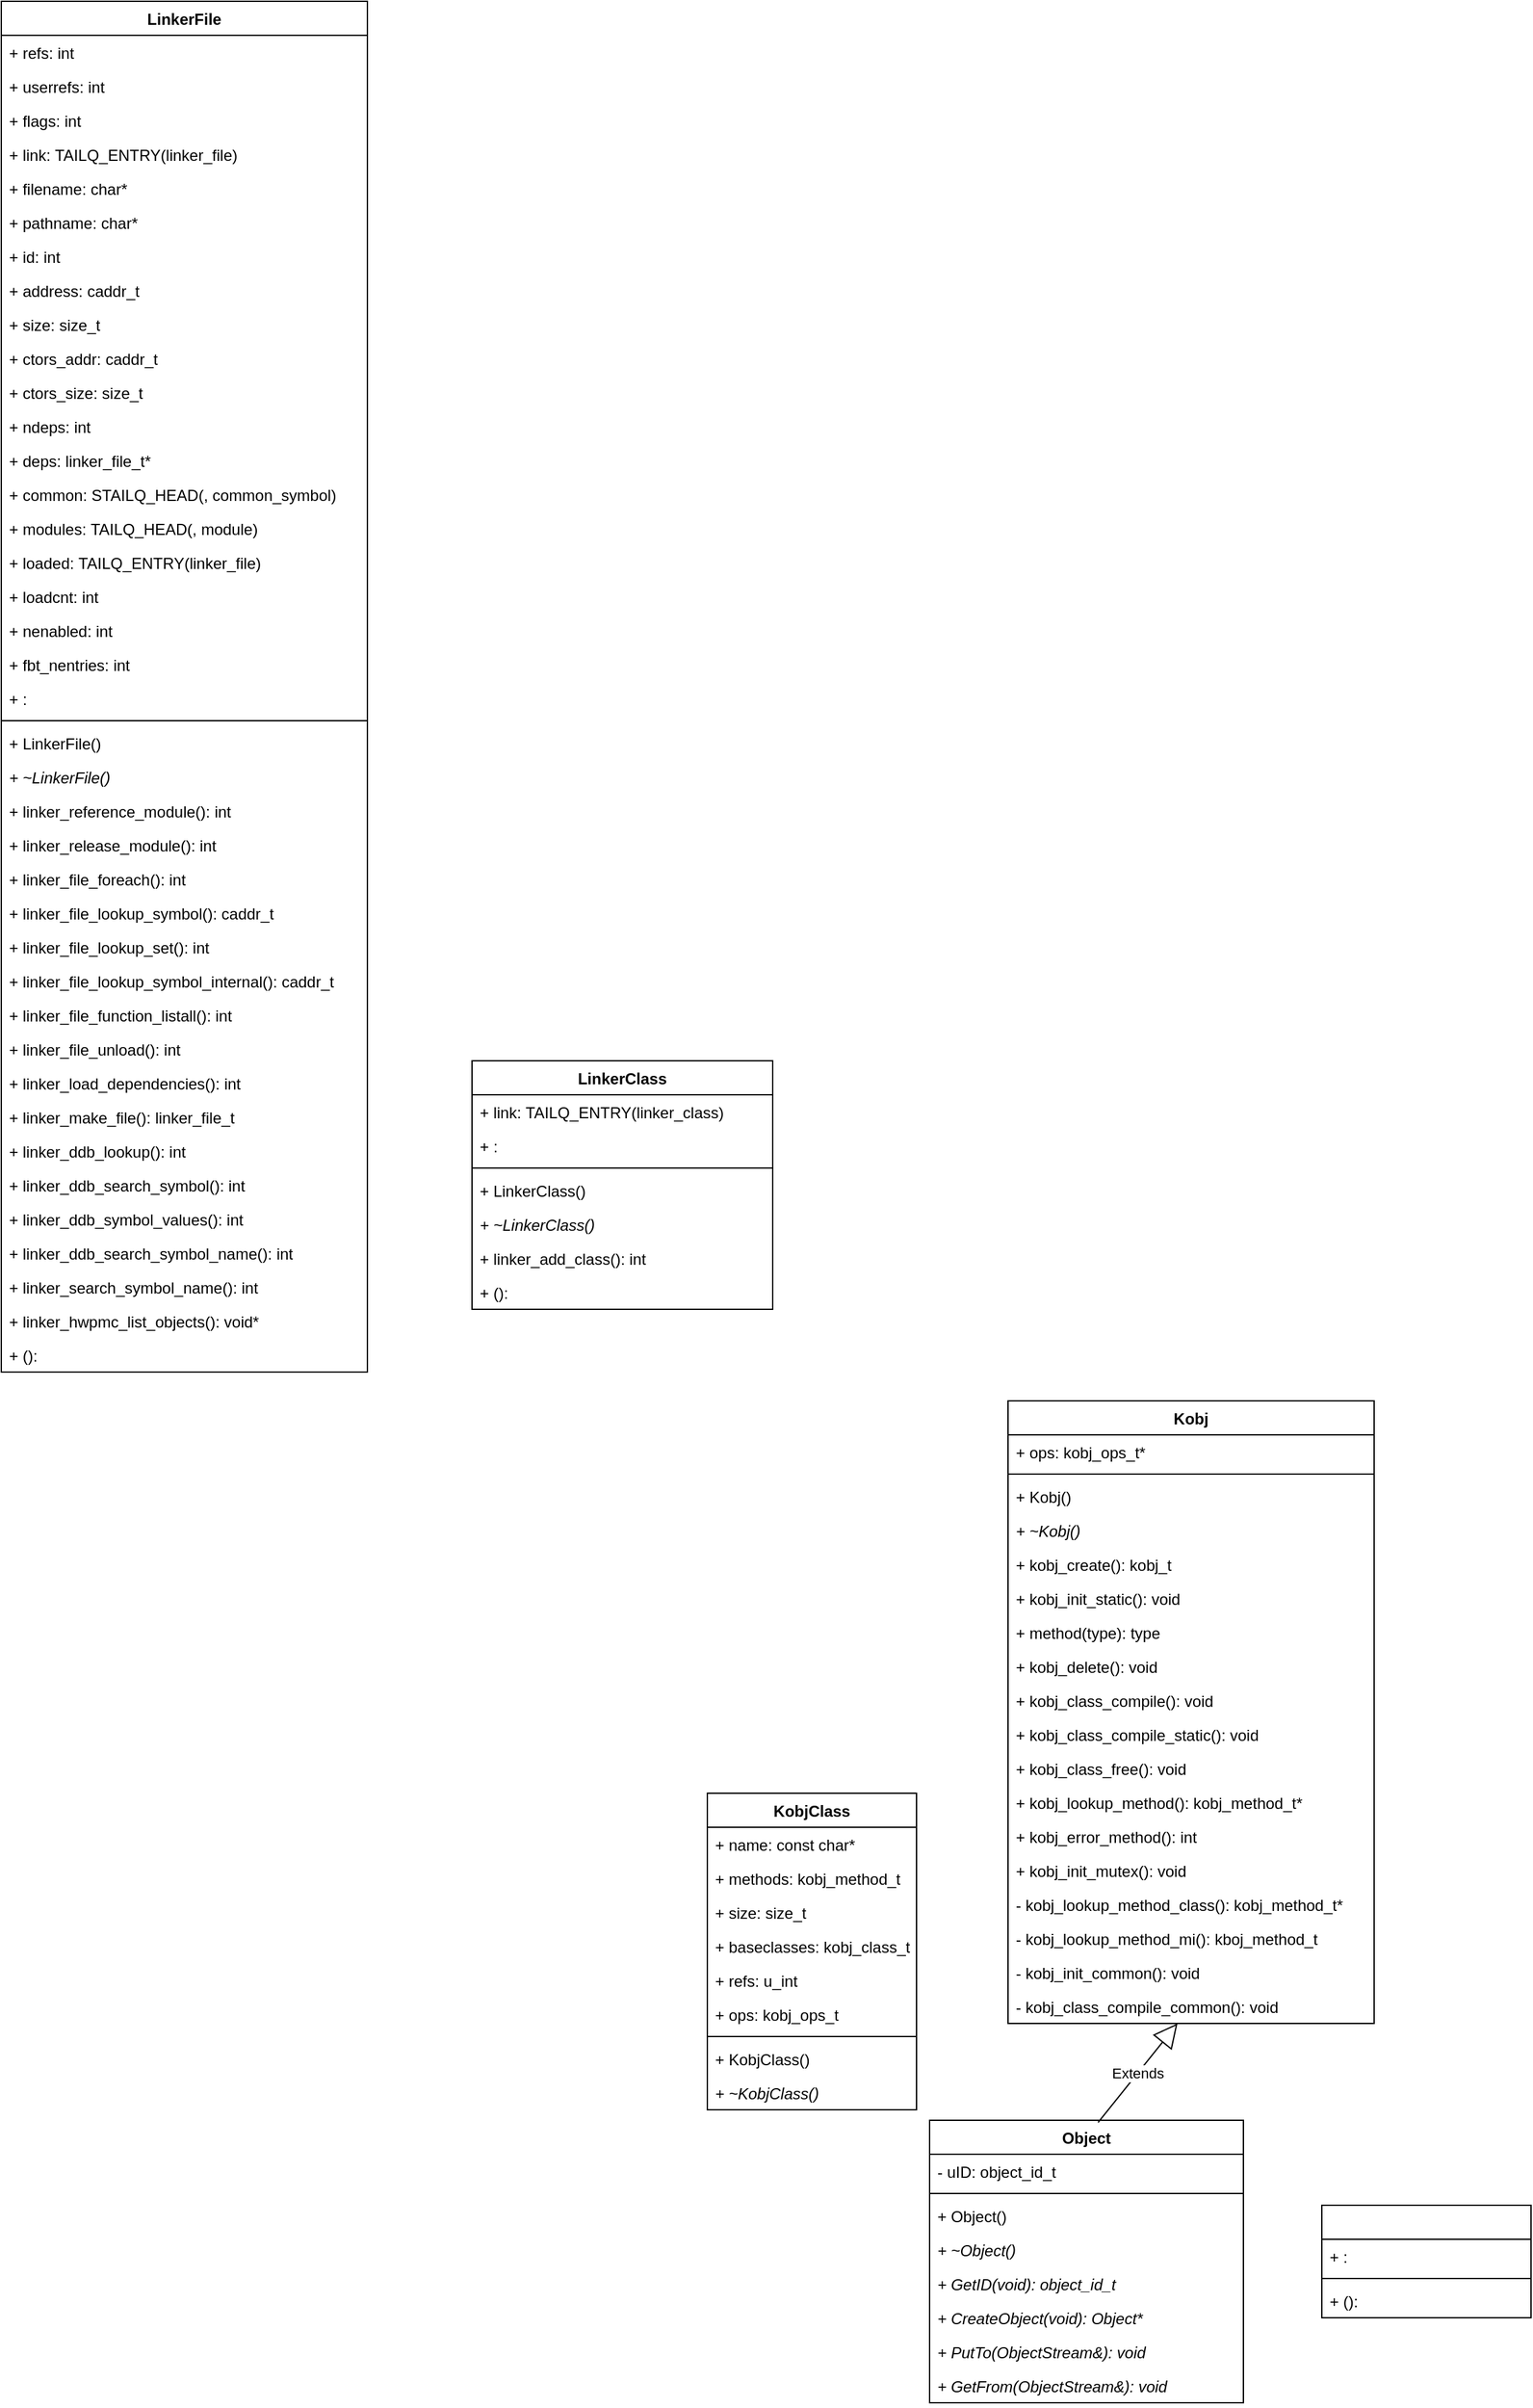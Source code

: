 <mxfile version="12.2.4" pages="5"><diagram id="Lau3bKrR2jrvsYTV8MwB" name="linker"><mxGraphModel dx="1254" dy="1980" grid="1" gridSize="10" guides="1" tooltips="1" connect="1" arrows="1" fold="1" page="1" pageScale="1" pageWidth="850" pageHeight="1100" math="0" shadow="0"><root><mxCell id="T_1nFHfpUPTmIEv9R0AO-0"/><mxCell id="T_1nFHfpUPTmIEv9R0AO-1" parent="T_1nFHfpUPTmIEv9R0AO-0"/><mxCell id="MC--7hjxDL54VRdGxyHQ-0" value="" style="swimlane;fontStyle=1;align=center;verticalAlign=top;childLayout=stackLayout;horizontal=1;startSize=26;horizontalStack=0;resizeParent=1;resizeParentMax=0;resizeLast=0;collapsible=1;marginBottom=0;labelBackgroundColor=#ffffff;strokeWidth=1;fillColor=none;" parent="T_1nFHfpUPTmIEv9R0AO-1" vertex="1"><mxGeometry x="620" y="905" width="160" height="86" as="geometry"/></mxCell><mxCell id="MC--7hjxDL54VRdGxyHQ-1" value="+ : " style="text;strokeColor=none;fillColor=none;align=left;verticalAlign=top;spacingLeft=4;spacingRight=4;overflow=hidden;rotatable=0;points=[[0,0.5],[1,0.5]];portConstraint=eastwest;" parent="MC--7hjxDL54VRdGxyHQ-0" vertex="1"><mxGeometry y="26" width="160" height="26" as="geometry"/></mxCell><mxCell id="MC--7hjxDL54VRdGxyHQ-2" value="" style="line;strokeWidth=1;fillColor=none;align=left;verticalAlign=middle;spacingTop=-1;spacingLeft=3;spacingRight=3;rotatable=0;labelPosition=right;points=[];portConstraint=eastwest;" parent="MC--7hjxDL54VRdGxyHQ-0" vertex="1"><mxGeometry y="52" width="160" height="8" as="geometry"/></mxCell><mxCell id="MC--7hjxDL54VRdGxyHQ-3" value="+ (): " style="text;strokeColor=none;fillColor=none;align=left;verticalAlign=top;spacingLeft=4;spacingRight=4;overflow=hidden;rotatable=0;points=[[0,0.5],[1,0.5]];portConstraint=eastwest;" parent="MC--7hjxDL54VRdGxyHQ-0" vertex="1"><mxGeometry y="60" width="160" height="26" as="geometry"/></mxCell><mxCell id="Xx8K6cX53fnQNfW7vgQM-0" value="Object" style="swimlane;fontStyle=1;align=center;verticalAlign=top;childLayout=stackLayout;horizontal=1;startSize=26;horizontalStack=0;resizeParent=1;resizeParentMax=0;resizeLast=0;collapsible=1;marginBottom=0;" parent="T_1nFHfpUPTmIEv9R0AO-1" vertex="1"><mxGeometry x="320" y="840" width="240" height="216" as="geometry"/></mxCell><mxCell id="Xx8K6cX53fnQNfW7vgQM-1" value="- uID: object_id_t" style="text;strokeColor=none;fillColor=none;align=left;verticalAlign=top;spacingLeft=4;spacingRight=4;overflow=hidden;rotatable=0;points=[[0,0.5],[1,0.5]];portConstraint=eastwest;" parent="Xx8K6cX53fnQNfW7vgQM-0" vertex="1"><mxGeometry y="26" width="240" height="26" as="geometry"/></mxCell><mxCell id="Xx8K6cX53fnQNfW7vgQM-2" value="" style="line;strokeWidth=1;fillColor=none;align=left;verticalAlign=middle;spacingTop=-1;spacingLeft=3;spacingRight=3;rotatable=0;labelPosition=right;points=[];portConstraint=eastwest;" parent="Xx8K6cX53fnQNfW7vgQM-0" vertex="1"><mxGeometry y="52" width="240" height="8" as="geometry"/></mxCell><mxCell id="Xx8K6cX53fnQNfW7vgQM-3" value="+ Object()" style="text;strokeColor=none;fillColor=none;align=left;verticalAlign=top;spacingLeft=4;spacingRight=4;overflow=hidden;rotatable=0;points=[[0,0.5],[1,0.5]];portConstraint=eastwest;" parent="Xx8K6cX53fnQNfW7vgQM-0" vertex="1"><mxGeometry y="60" width="240" height="26" as="geometry"/></mxCell><mxCell id="Xx8K6cX53fnQNfW7vgQM-4" value="+ ~Object()" style="text;strokeColor=none;fillColor=none;align=left;verticalAlign=top;spacingLeft=4;spacingRight=4;overflow=hidden;rotatable=0;points=[[0,0.5],[1,0.5]];portConstraint=eastwest;fontStyle=2" parent="Xx8K6cX53fnQNfW7vgQM-0" vertex="1"><mxGeometry y="86" width="240" height="26" as="geometry"/></mxCell><mxCell id="Xx8K6cX53fnQNfW7vgQM-5" value="+ GetID(void): object_id_t" style="text;strokeColor=none;fillColor=none;align=left;verticalAlign=top;spacingLeft=4;spacingRight=4;overflow=hidden;rotatable=0;points=[[0,0.5],[1,0.5]];portConstraint=eastwest;fontStyle=2" parent="Xx8K6cX53fnQNfW7vgQM-0" vertex="1"><mxGeometry y="112" width="240" height="26" as="geometry"/></mxCell><mxCell id="Xx8K6cX53fnQNfW7vgQM-6" value="+ CreateObject(void): Object*" style="text;strokeColor=none;fillColor=none;align=left;verticalAlign=top;spacingLeft=4;spacingRight=4;overflow=hidden;rotatable=0;points=[[0,0.5],[1,0.5]];portConstraint=eastwest;fontStyle=2" parent="Xx8K6cX53fnQNfW7vgQM-0" vertex="1"><mxGeometry y="138" width="240" height="26" as="geometry"/></mxCell><mxCell id="Xx8K6cX53fnQNfW7vgQM-7" value="+ PutTo(ObjectStream&amp;): void" style="text;strokeColor=none;fillColor=none;align=left;verticalAlign=top;spacingLeft=4;spacingRight=4;overflow=hidden;rotatable=0;points=[[0,0.5],[1,0.5]];portConstraint=eastwest;fontStyle=2" parent="Xx8K6cX53fnQNfW7vgQM-0" vertex="1"><mxGeometry y="164" width="240" height="26" as="geometry"/></mxCell><mxCell id="Xx8K6cX53fnQNfW7vgQM-8" value="+ GetFrom(ObjectStream&amp;): void" style="text;strokeColor=none;fillColor=none;align=left;verticalAlign=top;spacingLeft=4;spacingRight=4;overflow=hidden;rotatable=0;points=[[0,0.5],[1,0.5]];portConstraint=eastwest;fontStyle=2" parent="Xx8K6cX53fnQNfW7vgQM-0" vertex="1"><mxGeometry y="190" width="240" height="26" as="geometry"/></mxCell><mxCell id="R8ArfeeI3AGBCxb7-EoA-0" value="Kobj" style="swimlane;fontStyle=1;align=center;verticalAlign=top;childLayout=stackLayout;horizontal=1;startSize=26;horizontalStack=0;resizeParent=1;resizeParentMax=0;resizeLast=0;collapsible=1;marginBottom=0;" parent="T_1nFHfpUPTmIEv9R0AO-1" vertex="1"><mxGeometry x="380" y="290" width="280" height="476" as="geometry"/></mxCell><mxCell id="R8ArfeeI3AGBCxb7-EoA-1" value="+ ops: kobj_ops_t*" style="text;strokeColor=none;fillColor=none;align=left;verticalAlign=top;spacingLeft=4;spacingRight=4;overflow=hidden;rotatable=0;points=[[0,0.5],[1,0.5]];portConstraint=eastwest;" parent="R8ArfeeI3AGBCxb7-EoA-0" vertex="1"><mxGeometry y="26" width="280" height="26" as="geometry"/></mxCell><mxCell id="R8ArfeeI3AGBCxb7-EoA-2" value="" style="line;strokeWidth=1;fillColor=none;align=left;verticalAlign=middle;spacingTop=-1;spacingLeft=3;spacingRight=3;rotatable=0;labelPosition=right;points=[];portConstraint=eastwest;" parent="R8ArfeeI3AGBCxb7-EoA-0" vertex="1"><mxGeometry y="52" width="280" height="8" as="geometry"/></mxCell><mxCell id="R8ArfeeI3AGBCxb7-EoA-3" value="+ Kobj()" style="text;strokeColor=none;fillColor=none;align=left;verticalAlign=top;spacingLeft=4;spacingRight=4;overflow=hidden;rotatable=0;points=[[0,0.5],[1,0.5]];portConstraint=eastwest;" parent="R8ArfeeI3AGBCxb7-EoA-0" vertex="1"><mxGeometry y="60" width="280" height="26" as="geometry"/></mxCell><mxCell id="R8ArfeeI3AGBCxb7-EoA-4" value="+ ~Kobj()" style="text;strokeColor=none;fillColor=none;align=left;verticalAlign=top;spacingLeft=4;spacingRight=4;overflow=hidden;rotatable=0;points=[[0,0.5],[1,0.5]];portConstraint=eastwest;fontStyle=2" parent="R8ArfeeI3AGBCxb7-EoA-0" vertex="1"><mxGeometry y="86" width="280" height="26" as="geometry"/></mxCell><mxCell id="R8ArfeeI3AGBCxb7-EoA-5" value="+ kobj_create(): kobj_t" style="text;strokeColor=none;fillColor=none;align=left;verticalAlign=top;spacingLeft=4;spacingRight=4;overflow=hidden;rotatable=0;points=[[0,0.5],[1,0.5]];portConstraint=eastwest;" parent="R8ArfeeI3AGBCxb7-EoA-0" vertex="1"><mxGeometry y="112" width="280" height="26" as="geometry"/></mxCell><mxCell id="R8ArfeeI3AGBCxb7-EoA-6" value="+ kobj_init_static(): void" style="text;strokeColor=none;fillColor=none;align=left;verticalAlign=top;spacingLeft=4;spacingRight=4;overflow=hidden;rotatable=0;points=[[0,0.5],[1,0.5]];portConstraint=eastwest;" parent="R8ArfeeI3AGBCxb7-EoA-0" vertex="1"><mxGeometry y="138" width="280" height="26" as="geometry"/></mxCell><mxCell id="R8ArfeeI3AGBCxb7-EoA-7" value="+ method(type): type" style="text;strokeColor=none;fillColor=none;align=left;verticalAlign=top;spacingLeft=4;spacingRight=4;overflow=hidden;rotatable=0;points=[[0,0.5],[1,0.5]];portConstraint=eastwest;" parent="R8ArfeeI3AGBCxb7-EoA-0" vertex="1"><mxGeometry y="164" width="280" height="26" as="geometry"/></mxCell><mxCell id="R8ArfeeI3AGBCxb7-EoA-8" value="+ kobj_delete(): void" style="text;strokeColor=none;fillColor=none;align=left;verticalAlign=top;spacingLeft=4;spacingRight=4;overflow=hidden;rotatable=0;points=[[0,0.5],[1,0.5]];portConstraint=eastwest;" parent="R8ArfeeI3AGBCxb7-EoA-0" vertex="1"><mxGeometry y="190" width="280" height="26" as="geometry"/></mxCell><mxCell id="R8ArfeeI3AGBCxb7-EoA-9" value="+ kobj_class_compile(): void" style="text;strokeColor=none;fillColor=none;align=left;verticalAlign=top;spacingLeft=4;spacingRight=4;overflow=hidden;rotatable=0;points=[[0,0.5],[1,0.5]];portConstraint=eastwest;" parent="R8ArfeeI3AGBCxb7-EoA-0" vertex="1"><mxGeometry y="216" width="280" height="26" as="geometry"/></mxCell><mxCell id="R8ArfeeI3AGBCxb7-EoA-10" value="+ kobj_class_compile_static(): void" style="text;strokeColor=none;fillColor=none;align=left;verticalAlign=top;spacingLeft=4;spacingRight=4;overflow=hidden;rotatable=0;points=[[0,0.5],[1,0.5]];portConstraint=eastwest;" parent="R8ArfeeI3AGBCxb7-EoA-0" vertex="1"><mxGeometry y="242" width="280" height="26" as="geometry"/></mxCell><mxCell id="R8ArfeeI3AGBCxb7-EoA-11" value="+ kobj_class_free(): void" style="text;strokeColor=none;fillColor=none;align=left;verticalAlign=top;spacingLeft=4;spacingRight=4;overflow=hidden;rotatable=0;points=[[0,0.5],[1,0.5]];portConstraint=eastwest;" parent="R8ArfeeI3AGBCxb7-EoA-0" vertex="1"><mxGeometry y="268" width="280" height="26" as="geometry"/></mxCell><mxCell id="R8ArfeeI3AGBCxb7-EoA-12" value="+ kobj_lookup_method(): kobj_method_t*" style="text;strokeColor=none;fillColor=none;align=left;verticalAlign=top;spacingLeft=4;spacingRight=4;overflow=hidden;rotatable=0;points=[[0,0.5],[1,0.5]];portConstraint=eastwest;" parent="R8ArfeeI3AGBCxb7-EoA-0" vertex="1"><mxGeometry y="294" width="280" height="26" as="geometry"/></mxCell><mxCell id="R8ArfeeI3AGBCxb7-EoA-13" value="+ kobj_error_method(): int" style="text;strokeColor=none;fillColor=none;align=left;verticalAlign=top;spacingLeft=4;spacingRight=4;overflow=hidden;rotatable=0;points=[[0,0.5],[1,0.5]];portConstraint=eastwest;" parent="R8ArfeeI3AGBCxb7-EoA-0" vertex="1"><mxGeometry y="320" width="280" height="26" as="geometry"/></mxCell><mxCell id="R8ArfeeI3AGBCxb7-EoA-14" value="+ kobj_init_mutex(): void" style="text;strokeColor=none;fillColor=none;align=left;verticalAlign=top;spacingLeft=4;spacingRight=4;overflow=hidden;rotatable=0;points=[[0,0.5],[1,0.5]];portConstraint=eastwest;fontStyle=0" parent="R8ArfeeI3AGBCxb7-EoA-0" vertex="1"><mxGeometry y="346" width="280" height="26" as="geometry"/></mxCell><mxCell id="R8ArfeeI3AGBCxb7-EoA-15" value="- kobj_lookup_method_class(): kobj_method_t*" style="text;strokeColor=none;fillColor=none;align=left;verticalAlign=top;spacingLeft=4;spacingRight=4;overflow=hidden;rotatable=0;points=[[0,0.5],[1,0.5]];portConstraint=eastwest;" parent="R8ArfeeI3AGBCxb7-EoA-0" vertex="1"><mxGeometry y="372" width="280" height="26" as="geometry"/></mxCell><mxCell id="R8ArfeeI3AGBCxb7-EoA-16" value="- kobj_lookup_method_mi(): kboj_method_t" style="text;strokeColor=none;fillColor=none;align=left;verticalAlign=top;spacingLeft=4;spacingRight=4;overflow=hidden;rotatable=0;points=[[0,0.5],[1,0.5]];portConstraint=eastwest;" parent="R8ArfeeI3AGBCxb7-EoA-0" vertex="1"><mxGeometry y="398" width="280" height="26" as="geometry"/></mxCell><mxCell id="R8ArfeeI3AGBCxb7-EoA-17" value="- kobj_init_common(): void" style="text;strokeColor=none;fillColor=none;align=left;verticalAlign=top;spacingLeft=4;spacingRight=4;overflow=hidden;rotatable=0;points=[[0,0.5],[1,0.5]];portConstraint=eastwest;" parent="R8ArfeeI3AGBCxb7-EoA-0" vertex="1"><mxGeometry y="424" width="280" height="26" as="geometry"/></mxCell><mxCell id="R8ArfeeI3AGBCxb7-EoA-18" value="- kobj_class_compile_common(): void" style="text;strokeColor=none;fillColor=none;align=left;verticalAlign=top;spacingLeft=4;spacingRight=4;overflow=hidden;rotatable=0;points=[[0,0.5],[1,0.5]];portConstraint=eastwest;" parent="R8ArfeeI3AGBCxb7-EoA-0" vertex="1"><mxGeometry y="450" width="280" height="26" as="geometry"/></mxCell><mxCell id="R8ArfeeI3AGBCxb7-EoA-19" value="Extends" style="endArrow=block;endSize=16;endFill=0;html=1;exitX=0.537;exitY=0.008;exitDx=0;exitDy=0;exitPerimeter=0;" parent="T_1nFHfpUPTmIEv9R0AO-1" source="Xx8K6cX53fnQNfW7vgQM-0" target="R8ArfeeI3AGBCxb7-EoA-18" edge="1"><mxGeometry width="160" relative="1" as="geometry"><mxPoint x="240" y="1080" as="sourcePoint"/><mxPoint x="400" y="1080" as="targetPoint"/></mxGeometry></mxCell><mxCell id="R8ArfeeI3AGBCxb7-EoA-20" value="LinkerFile" style="swimlane;fontStyle=1;align=center;verticalAlign=top;childLayout=stackLayout;horizontal=1;startSize=26;horizontalStack=0;resizeParent=1;resizeParentMax=0;resizeLast=0;collapsible=1;marginBottom=0;labelBackgroundColor=#ffffff;strokeWidth=1;fillColor=none;" parent="T_1nFHfpUPTmIEv9R0AO-1" vertex="1"><mxGeometry x="-390" y="-780" width="280" height="1048" as="geometry"/></mxCell><mxCell id="R8ArfeeI3AGBCxb7-EoA-21" value="+ refs: int" style="text;strokeColor=none;fillColor=none;align=left;verticalAlign=top;spacingLeft=4;spacingRight=4;overflow=hidden;rotatable=0;points=[[0,0.5],[1,0.5]];portConstraint=eastwest;" parent="R8ArfeeI3AGBCxb7-EoA-20" vertex="1"><mxGeometry y="26" width="280" height="26" as="geometry"/></mxCell><mxCell id="R8ArfeeI3AGBCxb7-EoA-24" value="+ userrefs: int" style="text;strokeColor=none;fillColor=none;align=left;verticalAlign=top;spacingLeft=4;spacingRight=4;overflow=hidden;rotatable=0;points=[[0,0.5],[1,0.5]];portConstraint=eastwest;" parent="R8ArfeeI3AGBCxb7-EoA-20" vertex="1"><mxGeometry y="52" width="280" height="26" as="geometry"/></mxCell><mxCell id="R8ArfeeI3AGBCxb7-EoA-25" value="+ flags: int" style="text;strokeColor=none;fillColor=none;align=left;verticalAlign=top;spacingLeft=4;spacingRight=4;overflow=hidden;rotatable=0;points=[[0,0.5],[1,0.5]];portConstraint=eastwest;" parent="R8ArfeeI3AGBCxb7-EoA-20" vertex="1"><mxGeometry y="78" width="280" height="26" as="geometry"/></mxCell><mxCell id="R8ArfeeI3AGBCxb7-EoA-26" value="+ link: TAILQ_ENTRY(linker_file)" style="text;strokeColor=none;fillColor=none;align=left;verticalAlign=top;spacingLeft=4;spacingRight=4;overflow=hidden;rotatable=0;points=[[0,0.5],[1,0.5]];portConstraint=eastwest;" parent="R8ArfeeI3AGBCxb7-EoA-20" vertex="1"><mxGeometry y="104" width="280" height="26" as="geometry"/></mxCell><mxCell id="R8ArfeeI3AGBCxb7-EoA-27" value="+ filename: char*" style="text;strokeColor=none;fillColor=none;align=left;verticalAlign=top;spacingLeft=4;spacingRight=4;overflow=hidden;rotatable=0;points=[[0,0.5],[1,0.5]];portConstraint=eastwest;" parent="R8ArfeeI3AGBCxb7-EoA-20" vertex="1"><mxGeometry y="130" width="280" height="26" as="geometry"/></mxCell><mxCell id="R8ArfeeI3AGBCxb7-EoA-28" value="+ pathname: char*" style="text;strokeColor=none;fillColor=none;align=left;verticalAlign=top;spacingLeft=4;spacingRight=4;overflow=hidden;rotatable=0;points=[[0,0.5],[1,0.5]];portConstraint=eastwest;" parent="R8ArfeeI3AGBCxb7-EoA-20" vertex="1"><mxGeometry y="156" width="280" height="26" as="geometry"/></mxCell><mxCell id="R8ArfeeI3AGBCxb7-EoA-34" value="+ id: int" style="text;strokeColor=none;fillColor=none;align=left;verticalAlign=top;spacingLeft=4;spacingRight=4;overflow=hidden;rotatable=0;points=[[0,0.5],[1,0.5]];portConstraint=eastwest;" parent="R8ArfeeI3AGBCxb7-EoA-20" vertex="1"><mxGeometry y="182" width="280" height="26" as="geometry"/></mxCell><mxCell id="R8ArfeeI3AGBCxb7-EoA-35" value="+ address: caddr_t" style="text;strokeColor=none;fillColor=none;align=left;verticalAlign=top;spacingLeft=4;spacingRight=4;overflow=hidden;rotatable=0;points=[[0,0.5],[1,0.5]];portConstraint=eastwest;" parent="R8ArfeeI3AGBCxb7-EoA-20" vertex="1"><mxGeometry y="208" width="280" height="26" as="geometry"/></mxCell><mxCell id="R8ArfeeI3AGBCxb7-EoA-40" value="+ size: size_t" style="text;strokeColor=none;fillColor=none;align=left;verticalAlign=top;spacingLeft=4;spacingRight=4;overflow=hidden;rotatable=0;points=[[0,0.5],[1,0.5]];portConstraint=eastwest;" parent="R8ArfeeI3AGBCxb7-EoA-20" vertex="1"><mxGeometry y="234" width="280" height="26" as="geometry"/></mxCell><mxCell id="R8ArfeeI3AGBCxb7-EoA-41" value="+ ctors_addr: caddr_t" style="text;strokeColor=none;fillColor=none;align=left;verticalAlign=top;spacingLeft=4;spacingRight=4;overflow=hidden;rotatable=0;points=[[0,0.5],[1,0.5]];portConstraint=eastwest;" parent="R8ArfeeI3AGBCxb7-EoA-20" vertex="1"><mxGeometry y="260" width="280" height="26" as="geometry"/></mxCell><mxCell id="R8ArfeeI3AGBCxb7-EoA-42" value="+ ctors_size: size_t" style="text;strokeColor=none;fillColor=none;align=left;verticalAlign=top;spacingLeft=4;spacingRight=4;overflow=hidden;rotatable=0;points=[[0,0.5],[1,0.5]];portConstraint=eastwest;" parent="R8ArfeeI3AGBCxb7-EoA-20" vertex="1"><mxGeometry y="286" width="280" height="26" as="geometry"/></mxCell><mxCell id="R8ArfeeI3AGBCxb7-EoA-43" value="+ ndeps: int" style="text;strokeColor=none;fillColor=none;align=left;verticalAlign=top;spacingLeft=4;spacingRight=4;overflow=hidden;rotatable=0;points=[[0,0.5],[1,0.5]];portConstraint=eastwest;" parent="R8ArfeeI3AGBCxb7-EoA-20" vertex="1"><mxGeometry y="312" width="280" height="26" as="geometry"/></mxCell><mxCell id="R8ArfeeI3AGBCxb7-EoA-44" value="+ deps: linker_file_t*" style="text;strokeColor=none;fillColor=none;align=left;verticalAlign=top;spacingLeft=4;spacingRight=4;overflow=hidden;rotatable=0;points=[[0,0.5],[1,0.5]];portConstraint=eastwest;" parent="R8ArfeeI3AGBCxb7-EoA-20" vertex="1"><mxGeometry y="338" width="280" height="26" as="geometry"/></mxCell><mxCell id="R8ArfeeI3AGBCxb7-EoA-45" value="+ common: STAILQ_HEAD(, common_symbol)" style="text;strokeColor=none;fillColor=none;align=left;verticalAlign=top;spacingLeft=4;spacingRight=4;overflow=hidden;rotatable=0;points=[[0,0.5],[1,0.5]];portConstraint=eastwest;" parent="R8ArfeeI3AGBCxb7-EoA-20" vertex="1"><mxGeometry y="364" width="280" height="26" as="geometry"/></mxCell><mxCell id="R8ArfeeI3AGBCxb7-EoA-46" value="+ modules: TAILQ_HEAD(, module)" style="text;strokeColor=none;fillColor=none;align=left;verticalAlign=top;spacingLeft=4;spacingRight=4;overflow=hidden;rotatable=0;points=[[0,0.5],[1,0.5]];portConstraint=eastwest;" parent="R8ArfeeI3AGBCxb7-EoA-20" vertex="1"><mxGeometry y="390" width="280" height="26" as="geometry"/></mxCell><mxCell id="R8ArfeeI3AGBCxb7-EoA-47" value="+ loaded: TAILQ_ENTRY(linker_file)" style="text;strokeColor=none;fillColor=none;align=left;verticalAlign=top;spacingLeft=4;spacingRight=4;overflow=hidden;rotatable=0;points=[[0,0.5],[1,0.5]];portConstraint=eastwest;" parent="R8ArfeeI3AGBCxb7-EoA-20" vertex="1"><mxGeometry y="416" width="280" height="26" as="geometry"/></mxCell><mxCell id="R8ArfeeI3AGBCxb7-EoA-48" value="+ loadcnt: int" style="text;strokeColor=none;fillColor=none;align=left;verticalAlign=top;spacingLeft=4;spacingRight=4;overflow=hidden;rotatable=0;points=[[0,0.5],[1,0.5]];portConstraint=eastwest;" parent="R8ArfeeI3AGBCxb7-EoA-20" vertex="1"><mxGeometry y="442" width="280" height="26" as="geometry"/></mxCell><mxCell id="R8ArfeeI3AGBCxb7-EoA-49" value="+ nenabled: int" style="text;strokeColor=none;fillColor=none;align=left;verticalAlign=top;spacingLeft=4;spacingRight=4;overflow=hidden;rotatable=0;points=[[0,0.5],[1,0.5]];portConstraint=eastwest;" parent="R8ArfeeI3AGBCxb7-EoA-20" vertex="1"><mxGeometry y="468" width="280" height="26" as="geometry"/></mxCell><mxCell id="R8ArfeeI3AGBCxb7-EoA-50" value="+ fbt_nentries: int" style="text;strokeColor=none;fillColor=none;align=left;verticalAlign=top;spacingLeft=4;spacingRight=4;overflow=hidden;rotatable=0;points=[[0,0.5],[1,0.5]];portConstraint=eastwest;" parent="R8ArfeeI3AGBCxb7-EoA-20" vertex="1"><mxGeometry y="494" width="280" height="26" as="geometry"/></mxCell><mxCell id="R8ArfeeI3AGBCxb7-EoA-51" value="+ : " style="text;strokeColor=none;fillColor=none;align=left;verticalAlign=top;spacingLeft=4;spacingRight=4;overflow=hidden;rotatable=0;points=[[0,0.5],[1,0.5]];portConstraint=eastwest;" parent="R8ArfeeI3AGBCxb7-EoA-20" vertex="1"><mxGeometry y="520" width="280" height="26" as="geometry"/></mxCell><mxCell id="R8ArfeeI3AGBCxb7-EoA-22" value="" style="line;strokeWidth=1;fillColor=none;align=left;verticalAlign=middle;spacingTop=-1;spacingLeft=3;spacingRight=3;rotatable=0;labelPosition=right;points=[];portConstraint=eastwest;" parent="R8ArfeeI3AGBCxb7-EoA-20" vertex="1"><mxGeometry y="546" width="280" height="8" as="geometry"/></mxCell><mxCell id="R8ArfeeI3AGBCxb7-EoA-23" value="+ LinkerFile() " style="text;strokeColor=none;fillColor=none;align=left;verticalAlign=top;spacingLeft=4;spacingRight=4;overflow=hidden;rotatable=0;points=[[0,0.5],[1,0.5]];portConstraint=eastwest;" parent="R8ArfeeI3AGBCxb7-EoA-20" vertex="1"><mxGeometry y="554" width="280" height="26" as="geometry"/></mxCell><mxCell id="R8ArfeeI3AGBCxb7-EoA-29" value="+ ~LinkerFile()" style="text;strokeColor=none;fillColor=none;align=left;verticalAlign=top;spacingLeft=4;spacingRight=4;overflow=hidden;rotatable=0;points=[[0,0.5],[1,0.5]];portConstraint=eastwest;fontStyle=2" parent="R8ArfeeI3AGBCxb7-EoA-20" vertex="1"><mxGeometry y="580" width="280" height="26" as="geometry"/></mxCell><mxCell id="R8ArfeeI3AGBCxb7-EoA-30" value="+ linker_reference_module(): int" style="text;strokeColor=none;fillColor=none;align=left;verticalAlign=top;spacingLeft=4;spacingRight=4;overflow=hidden;rotatable=0;points=[[0,0.5],[1,0.5]];portConstraint=eastwest;" parent="R8ArfeeI3AGBCxb7-EoA-20" vertex="1"><mxGeometry y="606" width="280" height="26" as="geometry"/></mxCell><mxCell id="R8ArfeeI3AGBCxb7-EoA-31" value="+ linker_release_module(): int&#10;" style="text;strokeColor=none;fillColor=none;align=left;verticalAlign=top;spacingLeft=4;spacingRight=4;overflow=hidden;rotatable=0;points=[[0,0.5],[1,0.5]];portConstraint=eastwest;" parent="R8ArfeeI3AGBCxb7-EoA-20" vertex="1"><mxGeometry y="632" width="280" height="26" as="geometry"/></mxCell><mxCell id="R8ArfeeI3AGBCxb7-EoA-32" value="+ linker_file_foreach(): int" style="text;strokeColor=none;fillColor=none;align=left;verticalAlign=top;spacingLeft=4;spacingRight=4;overflow=hidden;rotatable=0;points=[[0,0.5],[1,0.5]];portConstraint=eastwest;" parent="R8ArfeeI3AGBCxb7-EoA-20" vertex="1"><mxGeometry y="658" width="280" height="26" as="geometry"/></mxCell><mxCell id="R8ArfeeI3AGBCxb7-EoA-33" value="+ linker_file_lookup_symbol(): caddr_t&#10;" style="text;strokeColor=none;fillColor=none;align=left;verticalAlign=top;spacingLeft=4;spacingRight=4;overflow=hidden;rotatable=0;points=[[0,0.5],[1,0.5]];portConstraint=eastwest;" parent="R8ArfeeI3AGBCxb7-EoA-20" vertex="1"><mxGeometry y="684" width="280" height="26" as="geometry"/></mxCell><mxCell id="R8ArfeeI3AGBCxb7-EoA-36" value="+ linker_file_lookup_set(): int" style="text;strokeColor=none;fillColor=none;align=left;verticalAlign=top;spacingLeft=4;spacingRight=4;overflow=hidden;rotatable=0;points=[[0,0.5],[1,0.5]];portConstraint=eastwest;" parent="R8ArfeeI3AGBCxb7-EoA-20" vertex="1"><mxGeometry y="710" width="280" height="26" as="geometry"/></mxCell><mxCell id="R8ArfeeI3AGBCxb7-EoA-37" value="+ linker_file_lookup_symbol_internal(): caddr_t" style="text;strokeColor=none;fillColor=none;align=left;verticalAlign=top;spacingLeft=4;spacingRight=4;overflow=hidden;rotatable=0;points=[[0,0.5],[1,0.5]];portConstraint=eastwest;" parent="R8ArfeeI3AGBCxb7-EoA-20" vertex="1"><mxGeometry y="736" width="280" height="26" as="geometry"/></mxCell><mxCell id="R8ArfeeI3AGBCxb7-EoA-38" value="+ linker_file_function_listall(): int" style="text;strokeColor=none;fillColor=none;align=left;verticalAlign=top;spacingLeft=4;spacingRight=4;overflow=hidden;rotatable=0;points=[[0,0.5],[1,0.5]];portConstraint=eastwest;" parent="R8ArfeeI3AGBCxb7-EoA-20" vertex="1"><mxGeometry y="762" width="280" height="26" as="geometry"/></mxCell><mxCell id="R8ArfeeI3AGBCxb7-EoA-39" value="+ linker_file_unload(): int" style="text;strokeColor=none;fillColor=none;align=left;verticalAlign=top;spacingLeft=4;spacingRight=4;overflow=hidden;rotatable=0;points=[[0,0.5],[1,0.5]];portConstraint=eastwest;" parent="R8ArfeeI3AGBCxb7-EoA-20" vertex="1"><mxGeometry y="788" width="280" height="26" as="geometry"/></mxCell><mxCell id="eoO5_gRWZotVrUsNMjte-10" value="+ linker_load_dependencies(): int" style="text;strokeColor=none;fillColor=none;align=left;verticalAlign=top;spacingLeft=4;spacingRight=4;overflow=hidden;rotatable=0;points=[[0,0.5],[1,0.5]];portConstraint=eastwest;" parent="R8ArfeeI3AGBCxb7-EoA-20" vertex="1"><mxGeometry y="814" width="280" height="26" as="geometry"/></mxCell><mxCell id="eoO5_gRWZotVrUsNMjte-13" value="+ linker_make_file(): linker_file_t" style="text;strokeColor=none;fillColor=none;align=left;verticalAlign=top;spacingLeft=4;spacingRight=4;overflow=hidden;rotatable=0;points=[[0,0.5],[1,0.5]];portConstraint=eastwest;" parent="R8ArfeeI3AGBCxb7-EoA-20" vertex="1"><mxGeometry y="840" width="280" height="26" as="geometry"/></mxCell><mxCell id="jRgs-5qcLic-i8ZTGwZi-1" value="+ linker_ddb_lookup(): int" style="text;strokeColor=none;fillColor=none;align=left;verticalAlign=top;spacingLeft=4;spacingRight=4;overflow=hidden;rotatable=0;points=[[0,0.5],[1,0.5]];portConstraint=eastwest;fontStyle=0" parent="R8ArfeeI3AGBCxb7-EoA-20" vertex="1"><mxGeometry y="866" width="280" height="26" as="geometry"/></mxCell><mxCell id="jRgs-5qcLic-i8ZTGwZi-3" value="+ linker_ddb_search_symbol(): int" style="text;strokeColor=none;fillColor=none;align=left;verticalAlign=top;spacingLeft=4;spacingRight=4;overflow=hidden;rotatable=0;points=[[0,0.5],[1,0.5]];portConstraint=eastwest;" parent="R8ArfeeI3AGBCxb7-EoA-20" vertex="1"><mxGeometry y="892" width="280" height="26" as="geometry"/></mxCell><mxCell id="jRgs-5qcLic-i8ZTGwZi-4" value="+ linker_ddb_symbol_values(): int" style="text;strokeColor=none;fillColor=none;align=left;verticalAlign=top;spacingLeft=4;spacingRight=4;overflow=hidden;rotatable=0;points=[[0,0.5],[1,0.5]];portConstraint=eastwest;" parent="R8ArfeeI3AGBCxb7-EoA-20" vertex="1"><mxGeometry y="918" width="280" height="26" as="geometry"/></mxCell><mxCell id="jRgs-5qcLic-i8ZTGwZi-5" value="+ linker_ddb_search_symbol_name(): int" style="text;strokeColor=none;fillColor=none;align=left;verticalAlign=top;spacingLeft=4;spacingRight=4;overflow=hidden;rotatable=0;points=[[0,0.5],[1,0.5]];portConstraint=eastwest;" parent="R8ArfeeI3AGBCxb7-EoA-20" vertex="1"><mxGeometry y="944" width="280" height="26" as="geometry"/></mxCell><mxCell id="jRgs-5qcLic-i8ZTGwZi-6" value="+ linker_search_symbol_name(): int" style="text;strokeColor=none;fillColor=none;align=left;verticalAlign=top;spacingLeft=4;spacingRight=4;overflow=hidden;rotatable=0;points=[[0,0.5],[1,0.5]];portConstraint=eastwest;" parent="R8ArfeeI3AGBCxb7-EoA-20" vertex="1"><mxGeometry y="970" width="280" height="26" as="geometry"/></mxCell><mxCell id="jRgs-5qcLic-i8ZTGwZi-7" value="+ linker_hwpmc_list_objects(): void*" style="text;strokeColor=none;fillColor=none;align=left;verticalAlign=top;spacingLeft=4;spacingRight=4;overflow=hidden;rotatable=0;points=[[0,0.5],[1,0.5]];portConstraint=eastwest;" parent="R8ArfeeI3AGBCxb7-EoA-20" vertex="1"><mxGeometry y="996" width="280" height="26" as="geometry"/></mxCell><mxCell id="jRgs-5qcLic-i8ZTGwZi-8" value="+ (): " style="text;strokeColor=none;fillColor=none;align=left;verticalAlign=top;spacingLeft=4;spacingRight=4;overflow=hidden;rotatable=0;points=[[0,0.5],[1,0.5]];portConstraint=eastwest;" parent="R8ArfeeI3AGBCxb7-EoA-20" vertex="1"><mxGeometry y="1022" width="280" height="26" as="geometry"/></mxCell><mxCell id="R8ArfeeI3AGBCxb7-EoA-52" value="LinkerClass" style="swimlane;fontStyle=1;align=center;verticalAlign=top;childLayout=stackLayout;horizontal=1;startSize=26;horizontalStack=0;resizeParent=1;resizeParentMax=0;resizeLast=0;collapsible=1;marginBottom=0;labelBackgroundColor=#ffffff;strokeWidth=1;fillColor=none;" parent="T_1nFHfpUPTmIEv9R0AO-1" vertex="1"><mxGeometry x="-30" y="30" width="230" height="190" as="geometry"/></mxCell><mxCell id="R8ArfeeI3AGBCxb7-EoA-53" value="+ link: TAILQ_ENTRY(linker_class)" style="text;strokeColor=none;fillColor=none;align=left;verticalAlign=top;spacingLeft=4;spacingRight=4;overflow=hidden;rotatable=0;points=[[0,0.5],[1,0.5]];portConstraint=eastwest;" parent="R8ArfeeI3AGBCxb7-EoA-52" vertex="1"><mxGeometry y="26" width="230" height="26" as="geometry"/></mxCell><mxCell id="jRgs-5qcLic-i8ZTGwZi-0" value="+ : " style="text;strokeColor=none;fillColor=none;align=left;verticalAlign=top;spacingLeft=4;spacingRight=4;overflow=hidden;rotatable=0;points=[[0,0.5],[1,0.5]];portConstraint=eastwest;" parent="R8ArfeeI3AGBCxb7-EoA-52" vertex="1"><mxGeometry y="52" width="230" height="26" as="geometry"/></mxCell><mxCell id="R8ArfeeI3AGBCxb7-EoA-54" value="" style="line;strokeWidth=1;fillColor=none;align=left;verticalAlign=middle;spacingTop=-1;spacingLeft=3;spacingRight=3;rotatable=0;labelPosition=right;points=[];portConstraint=eastwest;" parent="R8ArfeeI3AGBCxb7-EoA-52" vertex="1"><mxGeometry y="78" width="230" height="8" as="geometry"/></mxCell><mxCell id="R8ArfeeI3AGBCxb7-EoA-55" value="+ LinkerClass() " style="text;strokeColor=none;fillColor=none;align=left;verticalAlign=top;spacingLeft=4;spacingRight=4;overflow=hidden;rotatable=0;points=[[0,0.5],[1,0.5]];portConstraint=eastwest;" parent="R8ArfeeI3AGBCxb7-EoA-52" vertex="1"><mxGeometry y="86" width="230" height="26" as="geometry"/></mxCell><mxCell id="eoO5_gRWZotVrUsNMjte-11" value="+ ~LinkerClass() " style="text;strokeColor=none;fillColor=none;align=left;verticalAlign=top;spacingLeft=4;spacingRight=4;overflow=hidden;rotatable=0;points=[[0,0.5],[1,0.5]];portConstraint=eastwest;fontStyle=2" parent="R8ArfeeI3AGBCxb7-EoA-52" vertex="1"><mxGeometry y="112" width="230" height="26" as="geometry"/></mxCell><mxCell id="eoO5_gRWZotVrUsNMjte-12" value="+ linker_add_class(): int" style="text;strokeColor=none;fillColor=none;align=left;verticalAlign=top;spacingLeft=4;spacingRight=4;overflow=hidden;rotatable=0;points=[[0,0.5],[1,0.5]];portConstraint=eastwest;" parent="R8ArfeeI3AGBCxb7-EoA-52" vertex="1"><mxGeometry y="138" width="230" height="26" as="geometry"/></mxCell><mxCell id="jRgs-5qcLic-i8ZTGwZi-2" value="+ (): " style="text;strokeColor=none;fillColor=none;align=left;verticalAlign=top;spacingLeft=4;spacingRight=4;overflow=hidden;rotatable=0;points=[[0,0.5],[1,0.5]];portConstraint=eastwest;" parent="R8ArfeeI3AGBCxb7-EoA-52" vertex="1"><mxGeometry y="164" width="230" height="26" as="geometry"/></mxCell><mxCell id="eoO5_gRWZotVrUsNMjte-0" value="KobjClass" style="swimlane;fontStyle=1;align=center;verticalAlign=top;childLayout=stackLayout;horizontal=1;startSize=26;horizontalStack=0;resizeParent=1;resizeParentMax=0;resizeLast=0;collapsible=1;marginBottom=0;" parent="T_1nFHfpUPTmIEv9R0AO-1" vertex="1"><mxGeometry x="150" y="590" width="160" height="242" as="geometry"/></mxCell><mxCell id="eoO5_gRWZotVrUsNMjte-1" value="+ name: const char*" style="text;strokeColor=none;fillColor=none;align=left;verticalAlign=top;spacingLeft=4;spacingRight=4;overflow=hidden;rotatable=0;points=[[0,0.5],[1,0.5]];portConstraint=eastwest;" parent="eoO5_gRWZotVrUsNMjte-0" vertex="1"><mxGeometry y="26" width="160" height="26" as="geometry"/></mxCell><mxCell id="eoO5_gRWZotVrUsNMjte-2" value="+ methods: kobj_method_t" style="text;strokeColor=none;fillColor=none;align=left;verticalAlign=top;spacingLeft=4;spacingRight=4;overflow=hidden;rotatable=0;points=[[0,0.5],[1,0.5]];portConstraint=eastwest;" parent="eoO5_gRWZotVrUsNMjte-0" vertex="1"><mxGeometry y="52" width="160" height="26" as="geometry"/></mxCell><mxCell id="eoO5_gRWZotVrUsNMjte-3" value="+ size: size_t" style="text;strokeColor=none;fillColor=none;align=left;verticalAlign=top;spacingLeft=4;spacingRight=4;overflow=hidden;rotatable=0;points=[[0,0.5],[1,0.5]];portConstraint=eastwest;" parent="eoO5_gRWZotVrUsNMjte-0" vertex="1"><mxGeometry y="78" width="160" height="26" as="geometry"/></mxCell><mxCell id="eoO5_gRWZotVrUsNMjte-4" value="+ baseclasses: kobj_class_t" style="text;strokeColor=none;fillColor=none;align=left;verticalAlign=top;spacingLeft=4;spacingRight=4;overflow=hidden;rotatable=0;points=[[0,0.5],[1,0.5]];portConstraint=eastwest;" parent="eoO5_gRWZotVrUsNMjte-0" vertex="1"><mxGeometry y="104" width="160" height="26" as="geometry"/></mxCell><mxCell id="eoO5_gRWZotVrUsNMjte-5" value="+ refs: u_int" style="text;strokeColor=none;fillColor=none;align=left;verticalAlign=top;spacingLeft=4;spacingRight=4;overflow=hidden;rotatable=0;points=[[0,0.5],[1,0.5]];portConstraint=eastwest;" parent="eoO5_gRWZotVrUsNMjte-0" vertex="1"><mxGeometry y="130" width="160" height="26" as="geometry"/></mxCell><mxCell id="eoO5_gRWZotVrUsNMjte-6" value="+ ops: kobj_ops_t" style="text;strokeColor=none;fillColor=none;align=left;verticalAlign=top;spacingLeft=4;spacingRight=4;overflow=hidden;rotatable=0;points=[[0,0.5],[1,0.5]];portConstraint=eastwest;" parent="eoO5_gRWZotVrUsNMjte-0" vertex="1"><mxGeometry y="156" width="160" height="26" as="geometry"/></mxCell><mxCell id="eoO5_gRWZotVrUsNMjte-7" value="" style="line;strokeWidth=1;fillColor=none;align=left;verticalAlign=middle;spacingTop=-1;spacingLeft=3;spacingRight=3;rotatable=0;labelPosition=right;points=[];portConstraint=eastwest;" parent="eoO5_gRWZotVrUsNMjte-0" vertex="1"><mxGeometry y="182" width="160" height="8" as="geometry"/></mxCell><mxCell id="eoO5_gRWZotVrUsNMjte-8" value="+ KobjClass()" style="text;strokeColor=none;fillColor=none;align=left;verticalAlign=top;spacingLeft=4;spacingRight=4;overflow=hidden;rotatable=0;points=[[0,0.5],[1,0.5]];portConstraint=eastwest;" parent="eoO5_gRWZotVrUsNMjte-0" vertex="1"><mxGeometry y="190" width="160" height="26" as="geometry"/></mxCell><mxCell id="eoO5_gRWZotVrUsNMjte-9" value="+ ~KobjClass()" style="text;strokeColor=none;fillColor=none;align=left;verticalAlign=top;spacingLeft=4;spacingRight=4;overflow=hidden;rotatable=0;points=[[0,0.5],[1,0.5]];portConstraint=eastwest;fontStyle=2" parent="eoO5_gRWZotVrUsNMjte-0" vertex="1"><mxGeometry y="216" width="160" height="26" as="geometry"/></mxCell></root></mxGraphModel></diagram><diagram id="wTEeHezhTDqqTOPqGwcV" name="module"><mxGraphModel dx="356" dy="1980" grid="1" gridSize="10" guides="1" tooltips="1" connect="1" arrows="1" fold="1" page="1" pageScale="1" pageWidth="850" pageHeight="1100" math="0" shadow="0"><root><mxCell id="GfgLtgmsiUBm0bLUDNaN-0"/><mxCell id="GfgLtgmsiUBm0bLUDNaN-1" parent="GfgLtgmsiUBm0bLUDNaN-0"/><mxCell id="pqxswQtcuF6C3uT6eqQg-0" value="Object" style="swimlane;fontStyle=1;align=center;verticalAlign=top;childLayout=stackLayout;horizontal=1;startSize=26;horizontalStack=0;resizeParent=1;resizeParentMax=0;resizeLast=0;collapsible=1;marginBottom=0;" parent="GfgLtgmsiUBm0bLUDNaN-1" vertex="1"><mxGeometry x="320" y="860" width="240" height="216" as="geometry"/></mxCell><mxCell id="pqxswQtcuF6C3uT6eqQg-1" value="- uID: object_id_t" style="text;strokeColor=none;fillColor=none;align=left;verticalAlign=top;spacingLeft=4;spacingRight=4;overflow=hidden;rotatable=0;points=[[0,0.5],[1,0.5]];portConstraint=eastwest;" parent="pqxswQtcuF6C3uT6eqQg-0" vertex="1"><mxGeometry y="26" width="240" height="26" as="geometry"/></mxCell><mxCell id="pqxswQtcuF6C3uT6eqQg-2" value="" style="line;strokeWidth=1;fillColor=none;align=left;verticalAlign=middle;spacingTop=-1;spacingLeft=3;spacingRight=3;rotatable=0;labelPosition=right;points=[];portConstraint=eastwest;" parent="pqxswQtcuF6C3uT6eqQg-0" vertex="1"><mxGeometry y="52" width="240" height="8" as="geometry"/></mxCell><mxCell id="pqxswQtcuF6C3uT6eqQg-3" value="+ Object()" style="text;strokeColor=none;fillColor=none;align=left;verticalAlign=top;spacingLeft=4;spacingRight=4;overflow=hidden;rotatable=0;points=[[0,0.5],[1,0.5]];portConstraint=eastwest;" parent="pqxswQtcuF6C3uT6eqQg-0" vertex="1"><mxGeometry y="60" width="240" height="26" as="geometry"/></mxCell><mxCell id="pqxswQtcuF6C3uT6eqQg-4" value="+ ~Object()" style="text;strokeColor=none;fillColor=none;align=left;verticalAlign=top;spacingLeft=4;spacingRight=4;overflow=hidden;rotatable=0;points=[[0,0.5],[1,0.5]];portConstraint=eastwest;fontStyle=2" parent="pqxswQtcuF6C3uT6eqQg-0" vertex="1"><mxGeometry y="86" width="240" height="26" as="geometry"/></mxCell><mxCell id="pqxswQtcuF6C3uT6eqQg-5" value="+ GetID(void): object_id_t" style="text;strokeColor=none;fillColor=none;align=left;verticalAlign=top;spacingLeft=4;spacingRight=4;overflow=hidden;rotatable=0;points=[[0,0.5],[1,0.5]];portConstraint=eastwest;fontStyle=2" parent="pqxswQtcuF6C3uT6eqQg-0" vertex="1"><mxGeometry y="112" width="240" height="26" as="geometry"/></mxCell><mxCell id="pqxswQtcuF6C3uT6eqQg-6" value="+ CreateObject(void): Object*" style="text;strokeColor=none;fillColor=none;align=left;verticalAlign=top;spacingLeft=4;spacingRight=4;overflow=hidden;rotatable=0;points=[[0,0.5],[1,0.5]];portConstraint=eastwest;fontStyle=2" parent="pqxswQtcuF6C3uT6eqQg-0" vertex="1"><mxGeometry y="138" width="240" height="26" as="geometry"/></mxCell><mxCell id="pqxswQtcuF6C3uT6eqQg-7" value="+ PutTo(ObjectStream&amp;): void" style="text;strokeColor=none;fillColor=none;align=left;verticalAlign=top;spacingLeft=4;spacingRight=4;overflow=hidden;rotatable=0;points=[[0,0.5],[1,0.5]];portConstraint=eastwest;fontStyle=2" parent="pqxswQtcuF6C3uT6eqQg-0" vertex="1"><mxGeometry y="164" width="240" height="26" as="geometry"/></mxCell><mxCell id="pqxswQtcuF6C3uT6eqQg-8" value="+ GetFrom(ObjectStream&amp;): void" style="text;strokeColor=none;fillColor=none;align=left;verticalAlign=top;spacingLeft=4;spacingRight=4;overflow=hidden;rotatable=0;points=[[0,0.5],[1,0.5]];portConstraint=eastwest;fontStyle=2" parent="pqxswQtcuF6C3uT6eqQg-0" vertex="1"><mxGeometry y="190" width="240" height="26" as="geometry"/></mxCell><mxCell id="dRXF-MYUjdCqVaZrN8Yb-0" value="" style="swimlane;fontStyle=1;align=center;verticalAlign=top;childLayout=stackLayout;horizontal=1;startSize=26;horizontalStack=0;resizeParent=1;resizeParentMax=0;resizeLast=0;collapsible=1;marginBottom=0;labelBackgroundColor=#ffffff;strokeWidth=1;fillColor=none;" parent="GfgLtgmsiUBm0bLUDNaN-1" vertex="1"><mxGeometry x="610" y="900" width="160" height="86" as="geometry"/></mxCell><mxCell id="dRXF-MYUjdCqVaZrN8Yb-1" value="+ : " style="text;strokeColor=none;fillColor=none;align=left;verticalAlign=top;spacingLeft=4;spacingRight=4;overflow=hidden;rotatable=0;points=[[0,0.5],[1,0.5]];portConstraint=eastwest;" parent="dRXF-MYUjdCqVaZrN8Yb-0" vertex="1"><mxGeometry y="26" width="160" height="26" as="geometry"/></mxCell><mxCell id="dRXF-MYUjdCqVaZrN8Yb-2" value="" style="line;strokeWidth=1;fillColor=none;align=left;verticalAlign=middle;spacingTop=-1;spacingLeft=3;spacingRight=3;rotatable=0;labelPosition=right;points=[];portConstraint=eastwest;" parent="dRXF-MYUjdCqVaZrN8Yb-0" vertex="1"><mxGeometry y="52" width="160" height="8" as="geometry"/></mxCell><mxCell id="dRXF-MYUjdCqVaZrN8Yb-3" value="+ (): " style="text;strokeColor=none;fillColor=none;align=left;verticalAlign=top;spacingLeft=4;spacingRight=4;overflow=hidden;rotatable=0;points=[[0,0.5],[1,0.5]];portConstraint=eastwest;" parent="dRXF-MYUjdCqVaZrN8Yb-0" vertex="1"><mxGeometry y="60" width="160" height="26" as="geometry"/></mxCell><mxCell id="dRXF-MYUjdCqVaZrN8Yb-4" value="Module" style="swimlane;fontStyle=5;align=center;verticalAlign=top;childLayout=stackLayout;horizontal=1;startSize=26;horizontalStack=0;resizeParent=1;resizeParentMax=0;resizeLast=0;collapsible=1;marginBottom=0;labelBackgroundColor=#ffffff;strokeWidth=1;fillColor=none;" parent="GfgLtgmsiUBm0bLUDNaN-1" vertex="1"><mxGeometry x="280" y="-510" width="280" height="1230" as="geometry"/></mxCell><mxCell id="dRXF-MYUjdCqVaZrN8Yb-5" value="+ link: TAILQ_ENTRY(module)" style="text;strokeColor=none;fillColor=none;align=left;verticalAlign=top;spacingLeft=4;spacingRight=4;overflow=hidden;rotatable=0;points=[[0,0.5],[1,0.5]];portConstraint=eastwest;" parent="dRXF-MYUjdCqVaZrN8Yb-4" vertex="1"><mxGeometry y="26" width="280" height="26" as="geometry"/></mxCell><mxCell id="dRXF-MYUjdCqVaZrN8Yb-11" value="+ flink: TAILQ_ENTRY(module)" style="text;strokeColor=none;fillColor=none;align=left;verticalAlign=top;spacingLeft=4;spacingRight=4;overflow=hidden;rotatable=0;points=[[0,0.5],[1,0.5]];portConstraint=eastwest;" parent="dRXF-MYUjdCqVaZrN8Yb-4" vertex="1"><mxGeometry y="52" width="280" height="26" as="geometry"/></mxCell><mxCell id="dRXF-MYUjdCqVaZrN8Yb-12" value="+ fiel: LinkFile*" style="text;strokeColor=none;fillColor=none;align=left;verticalAlign=top;spacingLeft=4;spacingRight=4;overflow=hidden;rotatable=0;points=[[0,0.5],[1,0.5]];portConstraint=eastwest;" parent="dRXF-MYUjdCqVaZrN8Yb-4" vertex="1"><mxGeometry y="78" width="280" height="26" as="geometry"/></mxCell><mxCell id="dRXF-MYUjdCqVaZrN8Yb-10" value="+ refs: int" style="text;strokeColor=none;fillColor=none;align=left;verticalAlign=top;spacingLeft=4;spacingRight=4;overflow=hidden;rotatable=0;points=[[0,0.5],[1,0.5]];portConstraint=eastwest;" parent="dRXF-MYUjdCqVaZrN8Yb-4" vertex="1"><mxGeometry y="104" width="280" height="26" as="geometry"/></mxCell><mxCell id="dRXF-MYUjdCqVaZrN8Yb-16" value="+ id: int" style="text;strokeColor=none;fillColor=none;align=left;verticalAlign=top;spacingLeft=4;spacingRight=4;overflow=hidden;rotatable=0;points=[[0,0.5],[1,0.5]];portConstraint=eastwest;" parent="dRXF-MYUjdCqVaZrN8Yb-4" vertex="1"><mxGeometry y="130" width="280" height="26" as="geometry"/></mxCell><mxCell id="dRXF-MYUjdCqVaZrN8Yb-17" value="+ name: char*" style="text;strokeColor=none;fillColor=none;align=left;verticalAlign=top;spacingLeft=4;spacingRight=4;overflow=hidden;rotatable=0;points=[[0,0.5],[1,0.5]];portConstraint=eastwest;" parent="dRXF-MYUjdCqVaZrN8Yb-4" vertex="1"><mxGeometry y="156" width="280" height="26" as="geometry"/></mxCell><mxCell id="dRXF-MYUjdCqVaZrN8Yb-18" value="+ handler: modeventhand_t" style="text;strokeColor=none;fillColor=none;align=left;verticalAlign=top;spacingLeft=4;spacingRight=4;overflow=hidden;rotatable=0;points=[[0,0.5],[1,0.5]];portConstraint=eastwest;" parent="dRXF-MYUjdCqVaZrN8Yb-4" vertex="1"><mxGeometry y="182" width="280" height="26" as="geometry"/></mxCell><mxCell id="dRXF-MYUjdCqVaZrN8Yb-19" value="+ arg: void*" style="text;strokeColor=none;fillColor=none;align=left;verticalAlign=top;spacingLeft=4;spacingRight=4;overflow=hidden;rotatable=0;points=[[0,0.5],[1,0.5]];portConstraint=eastwest;" parent="dRXF-MYUjdCqVaZrN8Yb-4" vertex="1"><mxGeometry y="208" width="280" height="26" as="geometry"/></mxCell><mxCell id="dRXF-MYUjdCqVaZrN8Yb-20" value="+ data: modspecific_t" style="text;strokeColor=none;fillColor=none;align=left;verticalAlign=top;spacingLeft=4;spacingRight=4;overflow=hidden;rotatable=0;points=[[0,0.5],[1,0.5]];portConstraint=eastwest;" parent="dRXF-MYUjdCqVaZrN8Yb-4" vertex="1"><mxGeometry y="234" width="280" height="26" as="geometry"/></mxCell><mxCell id="dRXF-MYUjdCqVaZrN8Yb-21" value="+ : " style="text;strokeColor=none;fillColor=none;align=left;verticalAlign=top;spacingLeft=4;spacingRight=4;overflow=hidden;rotatable=0;points=[[0,0.5],[1,0.5]];portConstraint=eastwest;" parent="dRXF-MYUjdCqVaZrN8Yb-4" vertex="1"><mxGeometry y="260" width="280" height="26" as="geometry"/></mxCell><mxCell id="dRXF-MYUjdCqVaZrN8Yb-6" value="" style="line;strokeWidth=1;fillColor=none;align=left;verticalAlign=middle;spacingTop=-1;spacingLeft=3;spacingRight=3;rotatable=0;labelPosition=right;points=[];portConstraint=eastwest;" parent="dRXF-MYUjdCqVaZrN8Yb-4" vertex="1"><mxGeometry y="286" width="280" height="8" as="geometry"/></mxCell><mxCell id="dRXF-MYUjdCqVaZrN8Yb-7" value="+ Module() " style="text;strokeColor=none;fillColor=none;align=left;verticalAlign=top;spacingLeft=4;spacingRight=4;overflow=hidden;rotatable=0;points=[[0,0.5],[1,0.5]];portConstraint=eastwest;" parent="dRXF-MYUjdCqVaZrN8Yb-4" vertex="1"><mxGeometry y="294" width="280" height="26" as="geometry"/></mxCell><mxCell id="dRXF-MYUjdCqVaZrN8Yb-8" value="+ ~Module()" style="text;strokeColor=none;fillColor=none;align=left;verticalAlign=top;spacingLeft=4;spacingRight=4;overflow=hidden;rotatable=0;points=[[0,0.5],[1,0.5]];portConstraint=eastwest;fontStyle=2" parent="dRXF-MYUjdCqVaZrN8Yb-4" vertex="1"><mxGeometry y="320" width="280" height="26" as="geometry"/></mxCell><mxCell id="dRXF-MYUjdCqVaZrN8Yb-9" value="- module_shutdown(): void" style="text;strokeColor=none;fillColor=none;align=left;verticalAlign=top;spacingLeft=4;spacingRight=4;overflow=hidden;rotatable=0;points=[[0,0.5],[1,0.5]];portConstraint=eastwest;" parent="dRXF-MYUjdCqVaZrN8Yb-4" vertex="1"><mxGeometry y="346" width="280" height="26" as="geometry"/></mxCell><mxCell id="dRXF-MYUjdCqVaZrN8Yb-13" value="- modevent_nop(): int" style="text;strokeColor=none;fillColor=none;align=left;verticalAlign=top;spacingLeft=4;spacingRight=4;overflow=hidden;rotatable=0;points=[[0,0.5],[1,0.5]];portConstraint=eastwest;" parent="dRXF-MYUjdCqVaZrN8Yb-4" vertex="1"><mxGeometry y="372" width="280" height="26" as="geometry"/></mxCell><mxCell id="dRXF-MYUjdCqVaZrN8Yb-14" value="+ module_init(): void" style="text;strokeColor=none;fillColor=none;align=left;verticalAlign=top;spacingLeft=4;spacingRight=4;overflow=hidden;rotatable=0;points=[[0,0.5],[1,0.5]];portConstraint=eastwest;fontStyle=0" parent="dRXF-MYUjdCqVaZrN8Yb-4" vertex="1"><mxGeometry y="398" width="280" height="26" as="geometry"/></mxCell><mxCell id="dRXF-MYUjdCqVaZrN8Yb-15" value="+ module_register_init(): void" style="text;strokeColor=none;fillColor=none;align=left;verticalAlign=top;spacingLeft=4;spacingRight=4;overflow=hidden;rotatable=0;points=[[0,0.5],[1,0.5]];portConstraint=eastwest;fontStyle=0" parent="dRXF-MYUjdCqVaZrN8Yb-4" vertex="1"><mxGeometry y="424" width="280" height="26" as="geometry"/></mxCell><mxCell id="dRXF-MYUjdCqVaZrN8Yb-22" value="+ module_register(): int" style="text;strokeColor=none;fillColor=none;align=left;verticalAlign=top;spacingLeft=4;spacingRight=4;overflow=hidden;rotatable=0;points=[[0,0.5],[1,0.5]];portConstraint=eastwest;fontStyle=0" parent="dRXF-MYUjdCqVaZrN8Yb-4" vertex="1"><mxGeometry y="450" width="280" height="26" as="geometry"/></mxCell><mxCell id="dRXF-MYUjdCqVaZrN8Yb-23" value="+ module_reference(): void" style="text;strokeColor=none;fillColor=none;align=left;verticalAlign=top;spacingLeft=4;spacingRight=4;overflow=hidden;rotatable=0;points=[[0,0.5],[1,0.5]];portConstraint=eastwest;" parent="dRXF-MYUjdCqVaZrN8Yb-4" vertex="1"><mxGeometry y="476" width="280" height="26" as="geometry"/></mxCell><mxCell id="dRXF-MYUjdCqVaZrN8Yb-24" value="+ module_release(): void" style="text;strokeColor=none;fillColor=none;align=left;verticalAlign=top;spacingLeft=4;spacingRight=4;overflow=hidden;rotatable=0;points=[[0,0.5],[1,0.5]];portConstraint=eastwest;" parent="dRXF-MYUjdCqVaZrN8Yb-4" vertex="1"><mxGeometry y="502" width="280" height="26" as="geometry"/></mxCell><mxCell id="dRXF-MYUjdCqVaZrN8Yb-25" value="+ module_lookupbyname(): module_t" style="text;strokeColor=none;fillColor=none;align=left;verticalAlign=top;spacingLeft=4;spacingRight=4;overflow=hidden;rotatable=0;points=[[0,0.5],[1,0.5]];portConstraint=eastwest;fontStyle=0" parent="dRXF-MYUjdCqVaZrN8Yb-4" vertex="1"><mxGeometry y="528" width="280" height="26" as="geometry"/></mxCell><mxCell id="dRXF-MYUjdCqVaZrN8Yb-26" value="+ module_lookupbyid(): module_t" style="text;strokeColor=none;fillColor=none;align=left;verticalAlign=top;spacingLeft=4;spacingRight=4;overflow=hidden;rotatable=0;points=[[0,0.5],[1,0.5]];portConstraint=eastwest;fontStyle=0" parent="dRXF-MYUjdCqVaZrN8Yb-4" vertex="1"><mxGeometry y="554" width="280" height="26" as="geometry"/></mxCell><mxCell id="dRXF-MYUjdCqVaZrN8Yb-27" value="+ module_quiesce(): int" style="text;strokeColor=none;fillColor=none;align=left;verticalAlign=top;spacingLeft=4;spacingRight=4;overflow=hidden;rotatable=0;points=[[0,0.5],[1,0.5]];portConstraint=eastwest;" parent="dRXF-MYUjdCqVaZrN8Yb-4" vertex="1"><mxGeometry y="580" width="280" height="26" as="geometry"/></mxCell><mxCell id="dRXF-MYUjdCqVaZrN8Yb-28" value="+ module_unload(): int" style="text;strokeColor=none;fillColor=none;align=left;verticalAlign=top;spacingLeft=4;spacingRight=4;overflow=hidden;rotatable=0;points=[[0,0.5],[1,0.5]];portConstraint=eastwest;" parent="dRXF-MYUjdCqVaZrN8Yb-4" vertex="1"><mxGeometry y="606" width="280" height="26" as="geometry"/></mxCell><mxCell id="dRXF-MYUjdCqVaZrN8Yb-29" value="+ module_getid(): int" style="text;strokeColor=none;fillColor=none;align=left;verticalAlign=top;spacingLeft=4;spacingRight=4;overflow=hidden;rotatable=0;points=[[0,0.5],[1,0.5]];portConstraint=eastwest;" parent="dRXF-MYUjdCqVaZrN8Yb-4" vertex="1"><mxGeometry y="632" width="280" height="26" as="geometry"/></mxCell><mxCell id="dRXF-MYUjdCqVaZrN8Yb-30" value="+ module_getfnext(): module_t" style="text;strokeColor=none;fillColor=none;align=left;verticalAlign=top;spacingLeft=4;spacingRight=4;overflow=hidden;rotatable=0;points=[[0,0.5],[1,0.5]];portConstraint=eastwest;" parent="dRXF-MYUjdCqVaZrN8Yb-4" vertex="1"><mxGeometry y="658" width="280" height="26" as="geometry"/></mxCell><mxCell id="dRXF-MYUjdCqVaZrN8Yb-31" value="+ module_getname(): const char*" style="text;strokeColor=none;fillColor=none;align=left;verticalAlign=top;spacingLeft=4;spacingRight=4;overflow=hidden;rotatable=0;points=[[0,0.5],[1,0.5]];portConstraint=eastwest;" parent="dRXF-MYUjdCqVaZrN8Yb-4" vertex="1"><mxGeometry y="684" width="280" height="26" as="geometry"/></mxCell><mxCell id="dRXF-MYUjdCqVaZrN8Yb-32" value="+ module_setspecific(): void" style="text;strokeColor=none;fillColor=none;align=left;verticalAlign=top;spacingLeft=4;spacingRight=4;overflow=hidden;rotatable=0;points=[[0,0.5],[1,0.5]];portConstraint=eastwest;" parent="dRXF-MYUjdCqVaZrN8Yb-4" vertex="1"><mxGeometry y="710" width="280" height="26" as="geometry"/></mxCell><mxCell id="dRXF-MYUjdCqVaZrN8Yb-34" value="+ module_file(): linker_file_t" style="text;strokeColor=none;fillColor=none;align=left;verticalAlign=top;spacingLeft=4;spacingRight=4;overflow=hidden;rotatable=0;points=[[0,0.5],[1,0.5]];portConstraint=eastwest;" parent="dRXF-MYUjdCqVaZrN8Yb-4" vertex="1"><mxGeometry y="736" width="280" height="26" as="geometry"/></mxCell><mxCell id="dRXF-MYUjdCqVaZrN8Yb-35" value="+ sys_modnext(): int" style="text;strokeColor=none;fillColor=none;align=left;verticalAlign=top;spacingLeft=4;spacingRight=4;overflow=hidden;rotatable=0;points=[[0,0.5],[1,0.5]];portConstraint=eastwest;fontStyle=0" parent="dRXF-MYUjdCqVaZrN8Yb-4" vertex="1"><mxGeometry y="762" width="280" height="26" as="geometry"/></mxCell><mxCell id="dRXF-MYUjdCqVaZrN8Yb-33" value="+ sys_modfnext(): int" style="text;strokeColor=none;fillColor=none;align=left;verticalAlign=top;spacingLeft=4;spacingRight=4;overflow=hidden;rotatable=0;points=[[0,0.5],[1,0.5]];portConstraint=eastwest;fontStyle=0" parent="dRXF-MYUjdCqVaZrN8Yb-4" vertex="1"><mxGeometry y="788" width="280" height="26" as="geometry"/></mxCell><mxCell id="dRXF-MYUjdCqVaZrN8Yb-36" value="+ sys_modstat(): int" style="text;strokeColor=none;fillColor=none;align=left;verticalAlign=top;spacingLeft=4;spacingRight=4;overflow=hidden;rotatable=0;points=[[0,0.5],[1,0.5]];portConstraint=eastwest;fontStyle=0" parent="dRXF-MYUjdCqVaZrN8Yb-4" vertex="1"><mxGeometry y="814" width="280" height="26" as="geometry"/></mxCell><mxCell id="dRXF-MYUjdCqVaZrN8Yb-37" value="+ sys_modfind(): int" style="text;strokeColor=none;fillColor=none;align=left;verticalAlign=top;spacingLeft=4;spacingRight=4;overflow=hidden;rotatable=0;points=[[0,0.5],[1,0.5]];portConstraint=eastwest;fontStyle=0" parent="dRXF-MYUjdCqVaZrN8Yb-4" vertex="1"><mxGeometry y="840" width="280" height="26" as="geometry"/></mxCell><mxCell id="dRXF-MYUjdCqVaZrN8Yb-38" value="+ freebsd32_modstat(): int" style="text;strokeColor=none;fillColor=none;align=left;verticalAlign=top;spacingLeft=4;spacingRight=4;overflow=hidden;rotatable=0;points=[[0,0.5],[1,0.5]];portConstraint=eastwest;" parent="dRXF-MYUjdCqVaZrN8Yb-4" vertex="1"><mxGeometry y="866" width="280" height="26" as="geometry"/></mxCell><mxCell id="dRXF-MYUjdCqVaZrN8Yb-39" value="+ modnext(): int" style="text;strokeColor=none;fillColor=none;align=left;verticalAlign=top;spacingLeft=4;spacingRight=4;overflow=hidden;rotatable=0;points=[[0,0.5],[1,0.5]];portConstraint=eastwest;fontStyle=0" parent="dRXF-MYUjdCqVaZrN8Yb-4" vertex="1"><mxGeometry y="892" width="280" height="26" as="geometry"/></mxCell><mxCell id="dRXF-MYUjdCqVaZrN8Yb-40" value="+ modfnext(): int" style="text;strokeColor=none;fillColor=none;align=left;verticalAlign=top;spacingLeft=4;spacingRight=4;overflow=hidden;rotatable=0;points=[[0,0.5],[1,0.5]];portConstraint=eastwest;fontStyle=0" parent="dRXF-MYUjdCqVaZrN8Yb-4" vertex="1"><mxGeometry y="918" width="280" height="26" as="geometry"/></mxCell><mxCell id="dRXF-MYUjdCqVaZrN8Yb-41" value="+ modstat(): int" style="text;strokeColor=none;fillColor=none;align=left;verticalAlign=top;spacingLeft=4;spacingRight=4;overflow=hidden;rotatable=0;points=[[0,0.5],[1,0.5]];portConstraint=eastwest;fontStyle=0" parent="dRXF-MYUjdCqVaZrN8Yb-4" vertex="1"><mxGeometry y="944" width="280" height="26" as="geometry"/></mxCell><mxCell id="dRXF-MYUjdCqVaZrN8Yb-42" value="+ modfind(): int" style="text;strokeColor=none;fillColor=none;align=left;verticalAlign=top;spacingLeft=4;spacingRight=4;overflow=hidden;rotatable=0;points=[[0,0.5],[1,0.5]];portConstraint=eastwest;fontStyle=0" parent="dRXF-MYUjdCqVaZrN8Yb-4" vertex="1"><mxGeometry y="970" width="280" height="26" as="geometry"/></mxCell><mxCell id="dRXF-MYUjdCqVaZrN8Yb-43" value="+ preload_search_by_name(): caddr_t" style="text;strokeColor=none;fillColor=none;align=left;verticalAlign=top;spacingLeft=4;spacingRight=4;overflow=hidden;rotatable=0;points=[[0,0.5],[1,0.5]];portConstraint=eastwest;fontStyle=0" parent="dRXF-MYUjdCqVaZrN8Yb-4" vertex="1"><mxGeometry y="996" width="280" height="26" as="geometry"/></mxCell><mxCell id="dRXF-MYUjdCqVaZrN8Yb-44" value="+ preload_search_by_type(): caddr_t" style="text;strokeColor=none;fillColor=none;align=left;verticalAlign=top;spacingLeft=4;spacingRight=4;overflow=hidden;rotatable=0;points=[[0,0.5],[1,0.5]];portConstraint=eastwest;fontStyle=0" parent="dRXF-MYUjdCqVaZrN8Yb-4" vertex="1"><mxGeometry y="1022" width="280" height="26" as="geometry"/></mxCell><mxCell id="dRXF-MYUjdCqVaZrN8Yb-45" value="+ preload_search_next_name(): caddr_t" style="text;strokeColor=none;fillColor=none;align=left;verticalAlign=top;spacingLeft=4;spacingRight=4;overflow=hidden;rotatable=0;points=[[0,0.5],[1,0.5]];portConstraint=eastwest;fontStyle=0" parent="dRXF-MYUjdCqVaZrN8Yb-4" vertex="1"><mxGeometry y="1048" width="280" height="26" as="geometry"/></mxCell><mxCell id="dRXF-MYUjdCqVaZrN8Yb-46" value="+ preload_search_info(): caddr_t" style="text;strokeColor=none;fillColor=none;align=left;verticalAlign=top;spacingLeft=4;spacingRight=4;overflow=hidden;rotatable=0;points=[[0,0.5],[1,0.5]];portConstraint=eastwest;fontStyle=0" parent="dRXF-MYUjdCqVaZrN8Yb-4" vertex="1"><mxGeometry y="1074" width="280" height="26" as="geometry"/></mxCell><mxCell id="dRXF-MYUjdCqVaZrN8Yb-47" value="+ preload_delete_name(): void" style="text;strokeColor=none;fillColor=none;align=left;verticalAlign=top;spacingLeft=4;spacingRight=4;overflow=hidden;rotatable=0;points=[[0,0.5],[1,0.5]];portConstraint=eastwest;fontStyle=0" parent="dRXF-MYUjdCqVaZrN8Yb-4" vertex="1"><mxGeometry y="1100" width="280" height="26" as="geometry"/></mxCell><mxCell id="dRXF-MYUjdCqVaZrN8Yb-48" value="+ preload_fetch_addr(): void*" style="text;strokeColor=none;fillColor=none;align=left;verticalAlign=top;spacingLeft=4;spacingRight=4;overflow=hidden;rotatable=0;points=[[0,0.5],[1,0.5]];portConstraint=eastwest;fontStyle=0" parent="dRXF-MYUjdCqVaZrN8Yb-4" vertex="1"><mxGeometry y="1126" width="280" height="26" as="geometry"/></mxCell><mxCell id="dRXF-MYUjdCqVaZrN8Yb-49" value="+ preload_fetch_size(): size_t" style="text;strokeColor=none;fillColor=none;align=left;verticalAlign=top;spacingLeft=4;spacingRight=4;overflow=hidden;rotatable=0;points=[[0,0.5],[1,0.5]];portConstraint=eastwest;fontStyle=0" parent="dRXF-MYUjdCqVaZrN8Yb-4" vertex="1"><mxGeometry y="1152" width="280" height="26" as="geometry"/></mxCell><mxCell id="dRXF-MYUjdCqVaZrN8Yb-50" value="+ preload_bootstrap_relocate(): void" style="text;strokeColor=none;fillColor=none;align=left;verticalAlign=top;spacingLeft=4;spacingRight=4;overflow=hidden;rotatable=0;points=[[0,0.5],[1,0.5]];portConstraint=eastwest;fontStyle=0" parent="dRXF-MYUjdCqVaZrN8Yb-4" vertex="1"><mxGeometry y="1178" width="280" height="26" as="geometry"/></mxCell><mxCell id="dRXF-MYUjdCqVaZrN8Yb-51" value="+ (): " style="text;strokeColor=none;fillColor=none;align=left;verticalAlign=top;spacingLeft=4;spacingRight=4;overflow=hidden;rotatable=0;points=[[0,0.5],[1,0.5]];portConstraint=eastwest;" parent="dRXF-MYUjdCqVaZrN8Yb-4" vertex="1"><mxGeometry y="1204" width="280" height="26" as="geometry"/></mxCell><mxCell id="dRXF-MYUjdCqVaZrN8Yb-52" value="Extends" style="endArrow=block;endSize=16;endFill=0;html=1;exitX=0.5;exitY=0;exitDx=0;exitDy=0;" parent="GfgLtgmsiUBm0bLUDNaN-1" source="pqxswQtcuF6C3uT6eqQg-0" target="dRXF-MYUjdCqVaZrN8Yb-51" edge="1"><mxGeometry width="160" relative="1" as="geometry"><mxPoint x="280" y="1100" as="sourcePoint"/><mxPoint x="540" y="770" as="targetPoint"/></mxGeometry></mxCell></root></mxGraphModel></diagram><diagram id="eI7GHbtmUTVt8ero0ky1" name="resource_device"><mxGraphModel dx="1206" dy="1980" grid="1" gridSize="10" guides="1" tooltips="1" connect="1" arrows="1" fold="1" page="1" pageScale="1" pageWidth="850" pageHeight="1100" math="0" shadow="0"><root><mxCell id="dES7HLCGftRMDjTTxTe3-0"/><mxCell id="dES7HLCGftRMDjTTxTe3-1" parent="dES7HLCGftRMDjTTxTe3-0"/><mxCell id="DhPOSb9dIa6lW5F_SQj5-0" value="Object" style="swimlane;fontStyle=1;align=center;verticalAlign=top;childLayout=stackLayout;horizontal=1;startSize=26;horizontalStack=0;resizeParent=1;resizeParentMax=0;resizeLast=0;collapsible=1;marginBottom=0;" parent="dES7HLCGftRMDjTTxTe3-1" vertex="1"><mxGeometry x="-60" y="810" width="240" height="216" as="geometry"/></mxCell><mxCell id="DhPOSb9dIa6lW5F_SQj5-1" value="- uID: object_id_t" style="text;strokeColor=none;fillColor=none;align=left;verticalAlign=top;spacingLeft=4;spacingRight=4;overflow=hidden;rotatable=0;points=[[0,0.5],[1,0.5]];portConstraint=eastwest;" parent="DhPOSb9dIa6lW5F_SQj5-0" vertex="1"><mxGeometry y="26" width="240" height="26" as="geometry"/></mxCell><mxCell id="DhPOSb9dIa6lW5F_SQj5-2" value="" style="line;strokeWidth=1;fillColor=none;align=left;verticalAlign=middle;spacingTop=-1;spacingLeft=3;spacingRight=3;rotatable=0;labelPosition=right;points=[];portConstraint=eastwest;" parent="DhPOSb9dIa6lW5F_SQj5-0" vertex="1"><mxGeometry y="52" width="240" height="8" as="geometry"/></mxCell><mxCell id="DhPOSb9dIa6lW5F_SQj5-3" value="+ Object()" style="text;strokeColor=none;fillColor=none;align=left;verticalAlign=top;spacingLeft=4;spacingRight=4;overflow=hidden;rotatable=0;points=[[0,0.5],[1,0.5]];portConstraint=eastwest;" parent="DhPOSb9dIa6lW5F_SQj5-0" vertex="1"><mxGeometry y="60" width="240" height="26" as="geometry"/></mxCell><mxCell id="DhPOSb9dIa6lW5F_SQj5-4" value="+ ~Object()" style="text;strokeColor=none;fillColor=none;align=left;verticalAlign=top;spacingLeft=4;spacingRight=4;overflow=hidden;rotatable=0;points=[[0,0.5],[1,0.5]];portConstraint=eastwest;fontStyle=2" parent="DhPOSb9dIa6lW5F_SQj5-0" vertex="1"><mxGeometry y="86" width="240" height="26" as="geometry"/></mxCell><mxCell id="DhPOSb9dIa6lW5F_SQj5-5" value="+ GetID(void): object_id_t" style="text;strokeColor=none;fillColor=none;align=left;verticalAlign=top;spacingLeft=4;spacingRight=4;overflow=hidden;rotatable=0;points=[[0,0.5],[1,0.5]];portConstraint=eastwest;fontStyle=2" parent="DhPOSb9dIa6lW5F_SQj5-0" vertex="1"><mxGeometry y="112" width="240" height="26" as="geometry"/></mxCell><mxCell id="DhPOSb9dIa6lW5F_SQj5-6" value="+ CreateObject(void): Object*" style="text;strokeColor=none;fillColor=none;align=left;verticalAlign=top;spacingLeft=4;spacingRight=4;overflow=hidden;rotatable=0;points=[[0,0.5],[1,0.5]];portConstraint=eastwest;fontStyle=2" parent="DhPOSb9dIa6lW5F_SQj5-0" vertex="1"><mxGeometry y="138" width="240" height="26" as="geometry"/></mxCell><mxCell id="DhPOSb9dIa6lW5F_SQj5-7" value="+ PutTo(ObjectStream&amp;): void" style="text;strokeColor=none;fillColor=none;align=left;verticalAlign=top;spacingLeft=4;spacingRight=4;overflow=hidden;rotatable=0;points=[[0,0.5],[1,0.5]];portConstraint=eastwest;fontStyle=2" parent="DhPOSb9dIa6lW5F_SQj5-0" vertex="1"><mxGeometry y="164" width="240" height="26" as="geometry"/></mxCell><mxCell id="DhPOSb9dIa6lW5F_SQj5-8" value="+ GetFrom(ObjectStream&amp;): void" style="text;strokeColor=none;fillColor=none;align=left;verticalAlign=top;spacingLeft=4;spacingRight=4;overflow=hidden;rotatable=0;points=[[0,0.5],[1,0.5]];portConstraint=eastwest;fontStyle=2" parent="DhPOSb9dIa6lW5F_SQj5-0" vertex="1"><mxGeometry y="190" width="240" height="26" as="geometry"/></mxCell><mxCell id="Dx7-bYN4eQ2c_kqYBCP--0" value="Resource_i" style="swimlane;fontStyle=1;align=center;verticalAlign=top;childLayout=stackLayout;horizontal=1;startSize=26;horizontalStack=0;resizeParent=1;resizeParentMax=0;resizeLast=0;collapsible=1;marginBottom=0;labelBackgroundColor=#ffffff;strokeWidth=1;fillColor=none;" parent="dES7HLCGftRMDjTTxTe3-1" vertex="1"><mxGeometry x="450" y="50" width="250" height="372" as="geometry"/></mxCell><mxCell id="Dx7-bYN4eQ2c_kqYBCP--4" value="+ r_r: resource" style="text;strokeColor=none;fillColor=none;align=left;verticalAlign=top;spacingLeft=4;spacingRight=4;overflow=hidden;rotatable=0;points=[[0,0.5],[1,0.5]];portConstraint=eastwest;" parent="Dx7-bYN4eQ2c_kqYBCP--0" vertex="1"><mxGeometry y="26" width="250" height="26" as="geometry"/></mxCell><mxCell id="Dx7-bYN4eQ2c_kqYBCP--6" value="+ r_link: TAILQ_ENTRY(resource_i)" style="text;strokeColor=none;fillColor=none;align=left;verticalAlign=top;spacingLeft=4;spacingRight=4;overflow=hidden;rotatable=0;points=[[0,0.5],[1,0.5]];portConstraint=eastwest;" parent="Dx7-bYN4eQ2c_kqYBCP--0" vertex="1"><mxGeometry y="52" width="250" height="26" as="geometry"/></mxCell><mxCell id="Dx7-bYN4eQ2c_kqYBCP--7" value="+ r_sharelink: LIST_ENTRY(resource_i)" style="text;strokeColor=none;fillColor=none;align=left;verticalAlign=top;spacingLeft=4;spacingRight=4;overflow=hidden;rotatable=0;points=[[0,0.5],[1,0.5]];portConstraint=eastwest;" parent="Dx7-bYN4eQ2c_kqYBCP--0" vertex="1"><mxGeometry y="78" width="250" height="26" as="geometry"/></mxCell><mxCell id="Dx7-bYN4eQ2c_kqYBCP--19" value="+ r_sharehead: LIST_HEAD(, resource_i)*&#10;&#10;" style="text;strokeColor=none;fillColor=none;align=left;verticalAlign=top;spacingLeft=4;spacingRight=4;overflow=hidden;rotatable=0;points=[[0,0.5],[1,0.5]];portConstraint=eastwest;" parent="Dx7-bYN4eQ2c_kqYBCP--0" vertex="1"><mxGeometry y="104" width="250" height="26" as="geometry"/></mxCell><mxCell id="Dx7-bYN4eQ2c_kqYBCP--20" value="+ r_start: rman_res_t" style="text;strokeColor=none;fillColor=none;align=left;verticalAlign=top;spacingLeft=4;spacingRight=4;overflow=hidden;rotatable=0;points=[[0,0.5],[1,0.5]];portConstraint=eastwest;" parent="Dx7-bYN4eQ2c_kqYBCP--0" vertex="1"><mxGeometry y="130" width="250" height="26" as="geometry"/></mxCell><mxCell id="Dx7-bYN4eQ2c_kqYBCP--8" value="+ r_end: rman_res_t" style="text;strokeColor=none;fillColor=none;align=left;verticalAlign=top;spacingLeft=4;spacingRight=4;overflow=hidden;rotatable=0;points=[[0,0.5],[1,0.5]];portConstraint=eastwest;" parent="Dx7-bYN4eQ2c_kqYBCP--0" vertex="1"><mxGeometry y="156" width="250" height="26" as="geometry"/></mxCell><mxCell id="dos0qUW2-lg4zr2RrQGS-0" value="+ r_flags: u_int" style="text;strokeColor=none;fillColor=none;align=left;verticalAlign=top;spacingLeft=4;spacingRight=4;overflow=hidden;rotatable=0;points=[[0,0.5],[1,0.5]];portConstraint=eastwest;" parent="Dx7-bYN4eQ2c_kqYBCP--0" vertex="1"><mxGeometry y="182" width="250" height="26" as="geometry"/></mxCell><mxCell id="dos0qUW2-lg4zr2RrQGS-1" value="+ r_virtual: void*" style="text;strokeColor=none;fillColor=none;align=left;verticalAlign=top;spacingLeft=4;spacingRight=4;overflow=hidden;rotatable=0;points=[[0,0.5],[1,0.5]];portConstraint=eastwest;" parent="Dx7-bYN4eQ2c_kqYBCP--0" vertex="1"><mxGeometry y="208" width="250" height="26" as="geometry"/></mxCell><mxCell id="dos0qUW2-lg4zr2RrQGS-2" value="+ r_dev: device_t" style="text;strokeColor=none;fillColor=none;align=left;verticalAlign=top;spacingLeft=4;spacingRight=4;overflow=hidden;rotatable=0;points=[[0,0.5],[1,0.5]];portConstraint=eastwest;" parent="Dx7-bYN4eQ2c_kqYBCP--0" vertex="1"><mxGeometry y="234" width="250" height="26" as="geometry"/></mxCell><mxCell id="dos0qUW2-lg4zr2RrQGS-3" value="+ r_rm: rman*" style="text;strokeColor=none;fillColor=none;align=left;verticalAlign=top;spacingLeft=4;spacingRight=4;overflow=hidden;rotatable=0;points=[[0,0.5],[1,0.5]];portConstraint=eastwest;" parent="Dx7-bYN4eQ2c_kqYBCP--0" vertex="1"><mxGeometry y="260" width="250" height="26" as="geometry"/></mxCell><mxCell id="dos0qUW2-lg4zr2RrQGS-4" value="+ r_rid: int" style="text;strokeColor=none;fillColor=none;align=left;verticalAlign=top;spacingLeft=4;spacingRight=4;overflow=hidden;rotatable=0;points=[[0,0.5],[1,0.5]];portConstraint=eastwest;" parent="Dx7-bYN4eQ2c_kqYBCP--0" vertex="1"><mxGeometry y="286" width="250" height="26" as="geometry"/></mxCell><mxCell id="Dx7-bYN4eQ2c_kqYBCP--2" value="" style="line;strokeWidth=1;fillColor=none;align=left;verticalAlign=middle;spacingTop=-1;spacingLeft=3;spacingRight=3;rotatable=0;labelPosition=right;points=[];portConstraint=eastwest;" parent="Dx7-bYN4eQ2c_kqYBCP--0" vertex="1"><mxGeometry y="312" width="250" height="8" as="geometry"/></mxCell><mxCell id="dos0qUW2-lg4zr2RrQGS-9" value="+ Resource_i() " style="text;strokeColor=none;fillColor=none;align=left;verticalAlign=top;spacingLeft=4;spacingRight=4;overflow=hidden;rotatable=0;points=[[0,0.5],[1,0.5]];portConstraint=eastwest;" parent="Dx7-bYN4eQ2c_kqYBCP--0" vertex="1"><mxGeometry y="320" width="250" height="26" as="geometry"/></mxCell><mxCell id="Dx7-bYN4eQ2c_kqYBCP--5" value="+ ~Resource_i()" style="text;strokeColor=none;fillColor=none;align=left;verticalAlign=top;spacingLeft=4;spacingRight=4;overflow=hidden;rotatable=0;points=[[0,0.5],[1,0.5]];portConstraint=eastwest;fontStyle=2" parent="Dx7-bYN4eQ2c_kqYBCP--0" vertex="1"><mxGeometry y="346" width="250" height="26" as="geometry"/></mxCell><mxCell id="dos0qUW2-lg4zr2RrQGS-5" value="Resource" style="swimlane;fontStyle=1;align=center;verticalAlign=top;childLayout=stackLayout;horizontal=1;startSize=26;horizontalStack=0;resizeParent=1;resizeParentMax=0;resizeLast=0;collapsible=1;marginBottom=0;labelBackgroundColor=#ffffff;strokeWidth=1;fillColor=none;" parent="dES7HLCGftRMDjTTxTe3-1" vertex="1"><mxGeometry x="450" y="452" width="230" height="242" as="geometry"/></mxCell><mxCell id="dos0qUW2-lg4zr2RrQGS-6" value="+ __r_i:  resource_i*" style="text;strokeColor=none;fillColor=none;align=left;verticalAlign=top;spacingLeft=4;spacingRight=4;overflow=hidden;rotatable=0;points=[[0,0.5],[1,0.5]];portConstraint=eastwest;" parent="dos0qUW2-lg4zr2RrQGS-5" vertex="1"><mxGeometry y="26" width="230" height="26" as="geometry"/></mxCell><mxCell id="dos0qUW2-lg4zr2RrQGS-11" value="+ r_bustag: bus_space_tag_t" style="text;strokeColor=none;fillColor=none;align=left;verticalAlign=top;spacingLeft=4;spacingRight=4;overflow=hidden;rotatable=0;points=[[0,0.5],[1,0.5]];portConstraint=eastwest;" parent="dos0qUW2-lg4zr2RrQGS-5" vertex="1"><mxGeometry y="52" width="230" height="26" as="geometry"/></mxCell><mxCell id="dos0qUW2-lg4zr2RrQGS-19" value="+ r_bushandle: bus_space_handle_t" style="text;strokeColor=none;fillColor=none;align=left;verticalAlign=top;spacingLeft=4;spacingRight=4;overflow=hidden;rotatable=0;points=[[0,0.5],[1,0.5]];portConstraint=eastwest;" parent="dos0qUW2-lg4zr2RrQGS-5" vertex="1"><mxGeometry y="78" width="230" height="26" as="geometry"/></mxCell><mxCell id="dos0qUW2-lg4zr2RrQGS-10" value="+ : " style="text;strokeColor=none;fillColor=none;align=left;verticalAlign=top;spacingLeft=4;spacingRight=4;overflow=hidden;rotatable=0;points=[[0,0.5],[1,0.5]];portConstraint=eastwest;" parent="dos0qUW2-lg4zr2RrQGS-5" vertex="1"><mxGeometry y="104" width="230" height="26" as="geometry"/></mxCell><mxCell id="dos0qUW2-lg4zr2RrQGS-7" value="" style="line;strokeWidth=1;fillColor=none;align=left;verticalAlign=middle;spacingTop=-1;spacingLeft=3;spacingRight=3;rotatable=0;labelPosition=right;points=[];portConstraint=eastwest;" parent="dos0qUW2-lg4zr2RrQGS-5" vertex="1"><mxGeometry y="130" width="230" height="8" as="geometry"/></mxCell><mxCell id="dos0qUW2-lg4zr2RrQGS-8" value="+ Resource()" style="text;strokeColor=none;fillColor=none;align=left;verticalAlign=top;spacingLeft=4;spacingRight=4;overflow=hidden;rotatable=0;points=[[0,0.5],[1,0.5]];portConstraint=eastwest;" parent="dos0qUW2-lg4zr2RrQGS-5" vertex="1"><mxGeometry y="138" width="230" height="26" as="geometry"/></mxCell><mxCell id="dos0qUW2-lg4zr2RrQGS-12" value="+ ~Resource(): " style="text;strokeColor=none;fillColor=none;align=left;verticalAlign=top;spacingLeft=4;spacingRight=4;overflow=hidden;rotatable=0;points=[[0,0.5],[1,0.5]];portConstraint=eastwest;fontStyle=2" parent="dos0qUW2-lg4zr2RrQGS-5" vertex="1"><mxGeometry y="164" width="230" height="26" as="geometry"/></mxCell><mxCell id="dos0qUW2-lg4zr2RrQGS-13" value="+ (): " style="text;strokeColor=none;fillColor=none;align=left;verticalAlign=top;spacingLeft=4;spacingRight=4;overflow=hidden;rotatable=0;points=[[0,0.5],[1,0.5]];portConstraint=eastwest;" parent="dos0qUW2-lg4zr2RrQGS-5" vertex="1"><mxGeometry y="190" width="230" height="26" as="geometry"/></mxCell><mxCell id="dos0qUW2-lg4zr2RrQGS-14" value="+ (): " style="text;strokeColor=none;fillColor=none;align=left;verticalAlign=top;spacingLeft=4;spacingRight=4;overflow=hidden;rotatable=0;points=[[0,0.5],[1,0.5]];portConstraint=eastwest;" parent="dos0qUW2-lg4zr2RrQGS-5" vertex="1"><mxGeometry y="216" width="230" height="26" as="geometry"/></mxCell><mxCell id="dos0qUW2-lg4zr2RrQGS-15" value="U_resource" style="swimlane;fontStyle=1;align=center;verticalAlign=top;childLayout=stackLayout;horizontal=1;startSize=26;horizontalStack=0;resizeParent=1;resizeParentMax=0;resizeLast=0;collapsible=1;marginBottom=0;labelBackgroundColor=#ffffff;strokeWidth=1;fillColor=none;" parent="dES7HLCGftRMDjTTxTe3-1" vertex="1"><mxGeometry x="180" y="50" width="230" height="294" as="geometry"/></mxCell><mxCell id="dos0qUW2-lg4zr2RrQGS-16" value="+ r_handle: uintptr_t" style="text;strokeColor=none;fillColor=none;align=left;verticalAlign=top;spacingLeft=4;spacingRight=4;overflow=hidden;rotatable=0;points=[[0,0.5],[1,0.5]];portConstraint=eastwest;" parent="dos0qUW2-lg4zr2RrQGS-15" vertex="1"><mxGeometry y="26" width="230" height="26" as="geometry"/></mxCell><mxCell id="dos0qUW2-lg4zr2RrQGS-20" value="+ r_parent: uintptr_t" style="text;strokeColor=none;fillColor=none;align=left;verticalAlign=top;spacingLeft=4;spacingRight=4;overflow=hidden;rotatable=0;points=[[0,0.5],[1,0.5]];portConstraint=eastwest;" parent="dos0qUW2-lg4zr2RrQGS-15" vertex="1"><mxGeometry y="52" width="230" height="26" as="geometry"/></mxCell><mxCell id="dos0qUW2-lg4zr2RrQGS-21" value="+ r_device: uintptr_t" style="text;strokeColor=none;fillColor=none;align=left;verticalAlign=top;spacingLeft=4;spacingRight=4;overflow=hidden;rotatable=0;points=[[0,0.5],[1,0.5]];portConstraint=eastwest;" parent="dos0qUW2-lg4zr2RrQGS-15" vertex="1"><mxGeometry y="78" width="230" height="26" as="geometry"/></mxCell><mxCell id="dos0qUW2-lg4zr2RrQGS-24" value="+ r_devname[RM_TEXTLEN]: char" style="text;strokeColor=none;fillColor=none;align=left;verticalAlign=top;spacingLeft=4;spacingRight=4;overflow=hidden;rotatable=0;points=[[0,0.5],[1,0.5]];portConstraint=eastwest;" parent="dos0qUW2-lg4zr2RrQGS-15" vertex="1"><mxGeometry y="104" width="230" height="26" as="geometry"/></mxCell><mxCell id="dos0qUW2-lg4zr2RrQGS-25" value="+ r_start: rman_res_t" style="text;strokeColor=none;fillColor=none;align=left;verticalAlign=top;spacingLeft=4;spacingRight=4;overflow=hidden;rotatable=0;points=[[0,0.5],[1,0.5]];portConstraint=eastwest;" parent="dos0qUW2-lg4zr2RrQGS-15" vertex="1"><mxGeometry y="130" width="230" height="26" as="geometry"/></mxCell><mxCell id="dos0qUW2-lg4zr2RrQGS-26" value="+ r_end: rman_res_t" style="text;strokeColor=none;fillColor=none;align=left;verticalAlign=top;spacingLeft=4;spacingRight=4;overflow=hidden;rotatable=0;points=[[0,0.5],[1,0.5]];portConstraint=eastwest;" parent="dos0qUW2-lg4zr2RrQGS-15" vertex="1"><mxGeometry y="156" width="230" height="26" as="geometry"/></mxCell><mxCell id="dos0qUW2-lg4zr2RrQGS-27" value="+ r_flags: u_int" style="text;strokeColor=none;fillColor=none;align=left;verticalAlign=top;spacingLeft=4;spacingRight=4;overflow=hidden;rotatable=0;points=[[0,0.5],[1,0.5]];portConstraint=eastwest;" parent="dos0qUW2-lg4zr2RrQGS-15" vertex="1"><mxGeometry y="182" width="230" height="26" as="geometry"/></mxCell><mxCell id="dos0qUW2-lg4zr2RrQGS-17" value="" style="line;strokeWidth=1;fillColor=none;align=left;verticalAlign=middle;spacingTop=-1;spacingLeft=3;spacingRight=3;rotatable=0;labelPosition=right;points=[];portConstraint=eastwest;" parent="dos0qUW2-lg4zr2RrQGS-15" vertex="1"><mxGeometry y="208" width="230" height="8" as="geometry"/></mxCell><mxCell id="dos0qUW2-lg4zr2RrQGS-18" value="+ U_resource() " style="text;strokeColor=none;fillColor=none;align=left;verticalAlign=top;spacingLeft=4;spacingRight=4;overflow=hidden;rotatable=0;points=[[0,0.5],[1,0.5]];portConstraint=eastwest;" parent="dos0qUW2-lg4zr2RrQGS-15" vertex="1"><mxGeometry y="216" width="230" height="26" as="geometry"/></mxCell><mxCell id="dos0qUW2-lg4zr2RrQGS-22" value="+ ~U_resource() " style="text;strokeColor=none;fillColor=none;align=left;verticalAlign=top;spacingLeft=4;spacingRight=4;overflow=hidden;rotatable=0;points=[[0,0.5],[1,0.5]];portConstraint=eastwest;fontStyle=2" parent="dos0qUW2-lg4zr2RrQGS-15" vertex="1"><mxGeometry y="242" width="230" height="26" as="geometry"/></mxCell><mxCell id="dos0qUW2-lg4zr2RrQGS-23" value="+ (): " style="text;strokeColor=none;fillColor=none;align=left;verticalAlign=top;spacingLeft=4;spacingRight=4;overflow=hidden;rotatable=0;points=[[0,0.5],[1,0.5]];portConstraint=eastwest;" parent="dos0qUW2-lg4zr2RrQGS-15" vertex="1"><mxGeometry y="268" width="230" height="26" as="geometry"/></mxCell><mxCell id="0bu_xDcfWT5W6tAUnluB-0" value="U_rman" style="swimlane;fontStyle=1;align=center;verticalAlign=top;childLayout=stackLayout;horizontal=1;startSize=26;horizontalStack=0;resizeParent=1;resizeParentMax=0;resizeLast=0;collapsible=1;marginBottom=0;labelBackgroundColor=#ffffff;strokeWidth=1;fillColor=none;" parent="dES7HLCGftRMDjTTxTe3-1" vertex="1"><mxGeometry x="-480" y="-170" width="220" height="242" as="geometry"/></mxCell><mxCell id="0bu_xDcfWT5W6tAUnluB-1" value="+ rm_handle: uintptr_t" style="text;strokeColor=none;fillColor=none;align=left;verticalAlign=top;spacingLeft=4;spacingRight=4;overflow=hidden;rotatable=0;points=[[0,0.5],[1,0.5]];portConstraint=eastwest;" parent="0bu_xDcfWT5W6tAUnluB-0" vertex="1"><mxGeometry y="26" width="220" height="26" as="geometry"/></mxCell><mxCell id="0bu_xDcfWT5W6tAUnluB-4" value="+ rm_descr[RM_TEXTLEN]: char" style="text;strokeColor=none;fillColor=none;align=left;verticalAlign=top;spacingLeft=4;spacingRight=4;overflow=hidden;rotatable=0;points=[[0,0.5],[1,0.5]];portConstraint=eastwest;" parent="0bu_xDcfWT5W6tAUnluB-0" vertex="1"><mxGeometry y="52" width="220" height="26" as="geometry"/></mxCell><mxCell id="0bu_xDcfWT5W6tAUnluB-6" value="+ rm_start: rman_res_t" style="text;strokeColor=none;fillColor=none;align=left;verticalAlign=top;spacingLeft=4;spacingRight=4;overflow=hidden;rotatable=0;points=[[0,0.5],[1,0.5]];portConstraint=eastwest;" parent="0bu_xDcfWT5W6tAUnluB-0" vertex="1"><mxGeometry y="78" width="220" height="26" as="geometry"/></mxCell><mxCell id="0bu_xDcfWT5W6tAUnluB-7" value="+ rm_size: rman_res_t" style="text;strokeColor=none;fillColor=none;align=left;verticalAlign=top;spacingLeft=4;spacingRight=4;overflow=hidden;rotatable=0;points=[[0,0.5],[1,0.5]];portConstraint=eastwest;" parent="0bu_xDcfWT5W6tAUnluB-0" vertex="1"><mxGeometry y="104" width="220" height="26" as="geometry"/></mxCell><mxCell id="0bu_xDcfWT5W6tAUnluB-8" value="+ rm_type: rman_type" style="text;strokeColor=none;fillColor=none;align=left;verticalAlign=top;spacingLeft=4;spacingRight=4;overflow=hidden;rotatable=0;points=[[0,0.5],[1,0.5]];portConstraint=eastwest;" parent="0bu_xDcfWT5W6tAUnluB-0" vertex="1"><mxGeometry y="130" width="220" height="26" as="geometry"/></mxCell><mxCell id="0bu_xDcfWT5W6tAUnluB-9" value="+ : " style="text;strokeColor=none;fillColor=none;align=left;verticalAlign=top;spacingLeft=4;spacingRight=4;overflow=hidden;rotatable=0;points=[[0,0.5],[1,0.5]];portConstraint=eastwest;" parent="0bu_xDcfWT5W6tAUnluB-0" vertex="1"><mxGeometry y="156" width="220" height="26" as="geometry"/></mxCell><mxCell id="0bu_xDcfWT5W6tAUnluB-2" value="" style="line;strokeWidth=1;fillColor=none;align=left;verticalAlign=middle;spacingTop=-1;spacingLeft=3;spacingRight=3;rotatable=0;labelPosition=right;points=[];portConstraint=eastwest;" parent="0bu_xDcfWT5W6tAUnluB-0" vertex="1"><mxGeometry y="182" width="220" height="8" as="geometry"/></mxCell><mxCell id="0bu_xDcfWT5W6tAUnluB-3" value="+ U_rman()" style="text;strokeColor=none;fillColor=none;align=left;verticalAlign=top;spacingLeft=4;spacingRight=4;overflow=hidden;rotatable=0;points=[[0,0.5],[1,0.5]];portConstraint=eastwest;" parent="0bu_xDcfWT5W6tAUnluB-0" vertex="1"><mxGeometry y="190" width="220" height="26" as="geometry"/></mxCell><mxCell id="0bu_xDcfWT5W6tAUnluB-5" value="+ ~U_rman()" style="text;strokeColor=none;fillColor=none;align=left;verticalAlign=top;spacingLeft=4;spacingRight=4;overflow=hidden;rotatable=0;points=[[0,0.5],[1,0.5]];portConstraint=eastwest;fontStyle=2" parent="0bu_xDcfWT5W6tAUnluB-0" vertex="1"><mxGeometry y="216" width="220" height="26" as="geometry"/></mxCell><mxCell id="0bu_xDcfWT5W6tAUnluB-10" value="ResourceMap" style="swimlane;fontStyle=1;align=center;verticalAlign=top;childLayout=stackLayout;horizontal=1;startSize=26;horizontalStack=0;resizeParent=1;resizeParentMax=0;resizeLast=0;collapsible=1;marginBottom=0;labelBackgroundColor=#ffffff;strokeWidth=1;fillColor=none;" parent="dES7HLCGftRMDjTTxTe3-1" vertex="1"><mxGeometry x="190" y="422" width="220" height="190" as="geometry"/></mxCell><mxCell id="0bu_xDcfWT5W6tAUnluB-11" value="+ r_bustag: bus_space_tag_t" style="text;strokeColor=none;fillColor=none;align=left;verticalAlign=top;spacingLeft=4;spacingRight=4;overflow=hidden;rotatable=0;points=[[0,0.5],[1,0.5]];portConstraint=eastwest;" parent="0bu_xDcfWT5W6tAUnluB-10" vertex="1"><mxGeometry y="26" width="220" height="26" as="geometry"/></mxCell><mxCell id="0bu_xDcfWT5W6tAUnluB-22" value="+ r_bushandle: bus_space_handle_t" style="text;strokeColor=none;fillColor=none;align=left;verticalAlign=top;spacingLeft=4;spacingRight=4;overflow=hidden;rotatable=0;points=[[0,0.5],[1,0.5]];portConstraint=eastwest;" parent="0bu_xDcfWT5W6tAUnluB-10" vertex="1"><mxGeometry y="52" width="220" height="26" as="geometry"/></mxCell><mxCell id="0bu_xDcfWT5W6tAUnluB-23" value="+ r_size: bus_size_t" style="text;strokeColor=none;fillColor=none;align=left;verticalAlign=top;spacingLeft=4;spacingRight=4;overflow=hidden;rotatable=0;points=[[0,0.5],[1,0.5]];portConstraint=eastwest;" parent="0bu_xDcfWT5W6tAUnluB-10" vertex="1"><mxGeometry y="78" width="220" height="26" as="geometry"/></mxCell><mxCell id="0bu_xDcfWT5W6tAUnluB-20" value="+ r_vaddr: void*" style="text;strokeColor=none;fillColor=none;align=left;verticalAlign=top;spacingLeft=4;spacingRight=4;overflow=hidden;rotatable=0;points=[[0,0.5],[1,0.5]];portConstraint=eastwest;" parent="0bu_xDcfWT5W6tAUnluB-10" vertex="1"><mxGeometry y="104" width="220" height="26" as="geometry"/></mxCell><mxCell id="0bu_xDcfWT5W6tAUnluB-12" value="" style="line;strokeWidth=1;fillColor=none;align=left;verticalAlign=middle;spacingTop=-1;spacingLeft=3;spacingRight=3;rotatable=0;labelPosition=right;points=[];portConstraint=eastwest;" parent="0bu_xDcfWT5W6tAUnluB-10" vertex="1"><mxGeometry y="130" width="220" height="8" as="geometry"/></mxCell><mxCell id="0bu_xDcfWT5W6tAUnluB-13" value="+ ResourceMap()" style="text;strokeColor=none;fillColor=none;align=left;verticalAlign=top;spacingLeft=4;spacingRight=4;overflow=hidden;rotatable=0;points=[[0,0.5],[1,0.5]];portConstraint=eastwest;" parent="0bu_xDcfWT5W6tAUnluB-10" vertex="1"><mxGeometry y="138" width="220" height="26" as="geometry"/></mxCell><mxCell id="0bu_xDcfWT5W6tAUnluB-21" value="+ ~ResourceMap()" style="text;strokeColor=none;fillColor=none;align=left;verticalAlign=top;spacingLeft=4;spacingRight=4;overflow=hidden;rotatable=0;points=[[0,0.5],[1,0.5]];portConstraint=eastwest;fontStyle=2" parent="0bu_xDcfWT5W6tAUnluB-10" vertex="1"><mxGeometry y="164" width="220" height="26" as="geometry"/></mxCell><mxCell id="0bu_xDcfWT5W6tAUnluB-14" value="ResourceMapRequest" style="swimlane;fontStyle=1;align=center;verticalAlign=top;childLayout=stackLayout;horizontal=1;startSize=26;horizontalStack=0;resizeParent=1;resizeParentMax=0;resizeLast=0;collapsible=1;marginBottom=0;labelBackgroundColor=#ffffff;strokeWidth=1;fillColor=none;" parent="dES7HLCGftRMDjTTxTe3-1" vertex="1"><mxGeometry x="240" y="750" width="180" height="190" as="geometry"/></mxCell><mxCell id="0bu_xDcfWT5W6tAUnluB-15" value="+ size: size_t" style="text;strokeColor=none;fillColor=none;align=left;verticalAlign=top;spacingLeft=4;spacingRight=4;overflow=hidden;rotatable=0;points=[[0,0.5],[1,0.5]];portConstraint=eastwest;" parent="0bu_xDcfWT5W6tAUnluB-14" vertex="1"><mxGeometry y="26" width="180" height="26" as="geometry"/></mxCell><mxCell id="0bu_xDcfWT5W6tAUnluB-31" value="+ offset: rman_res_t" style="text;strokeColor=none;fillColor=none;align=left;verticalAlign=top;spacingLeft=4;spacingRight=4;overflow=hidden;rotatable=0;points=[[0,0.5],[1,0.5]];portConstraint=eastwest;" parent="0bu_xDcfWT5W6tAUnluB-14" vertex="1"><mxGeometry y="52" width="180" height="26" as="geometry"/></mxCell><mxCell id="0bu_xDcfWT5W6tAUnluB-32" value="+ length: rman_res_t" style="text;strokeColor=none;fillColor=none;align=left;verticalAlign=top;spacingLeft=4;spacingRight=4;overflow=hidden;rotatable=0;points=[[0,0.5],[1,0.5]];portConstraint=eastwest;" parent="0bu_xDcfWT5W6tAUnluB-14" vertex="1"><mxGeometry y="78" width="180" height="26" as="geometry"/></mxCell><mxCell id="0bu_xDcfWT5W6tAUnluB-33" value="+ memattr: vm_memattr_t" style="text;strokeColor=none;fillColor=none;align=left;verticalAlign=top;spacingLeft=4;spacingRight=4;overflow=hidden;rotatable=0;points=[[0,0.5],[1,0.5]];portConstraint=eastwest;" parent="0bu_xDcfWT5W6tAUnluB-14" vertex="1"><mxGeometry y="104" width="180" height="26" as="geometry"/></mxCell><mxCell id="0bu_xDcfWT5W6tAUnluB-16" value="" style="line;strokeWidth=1;fillColor=none;align=left;verticalAlign=middle;spacingTop=-1;spacingLeft=3;spacingRight=3;rotatable=0;labelPosition=right;points=[];portConstraint=eastwest;" parent="0bu_xDcfWT5W6tAUnluB-14" vertex="1"><mxGeometry y="130" width="180" height="8" as="geometry"/></mxCell><mxCell id="0bu_xDcfWT5W6tAUnluB-17" value="+ ResourceMapRequest()" style="text;strokeColor=none;fillColor=none;align=left;verticalAlign=top;spacingLeft=4;spacingRight=4;overflow=hidden;rotatable=0;points=[[0,0.5],[1,0.5]];portConstraint=eastwest;" parent="0bu_xDcfWT5W6tAUnluB-14" vertex="1"><mxGeometry y="138" width="180" height="26" as="geometry"/></mxCell><mxCell id="0bu_xDcfWT5W6tAUnluB-34" value="+ ~ResourceMapRequest()" style="text;strokeColor=none;fillColor=none;align=left;verticalAlign=top;spacingLeft=4;spacingRight=4;overflow=hidden;rotatable=0;points=[[0,0.5],[1,0.5]];portConstraint=eastwest;fontStyle=2" parent="0bu_xDcfWT5W6tAUnluB-14" vertex="1"><mxGeometry y="164" width="180" height="26" as="geometry"/></mxCell><mxCell id="0bu_xDcfWT5W6tAUnluB-18" value="" style="swimlane;fontStyle=1;align=center;verticalAlign=top;childLayout=stackLayout;horizontal=1;startSize=26;horizontalStack=0;resizeParent=1;resizeParentMax=0;resizeLast=0;collapsible=1;marginBottom=0;labelBackgroundColor=#ffffff;strokeWidth=1;fillColor=none;" parent="dES7HLCGftRMDjTTxTe3-1" vertex="1"><mxGeometry x="240" y="-110" width="160" height="86" as="geometry"/></mxCell><mxCell id="0bu_xDcfWT5W6tAUnluB-19" value="+ : " style="text;strokeColor=none;fillColor=none;align=left;verticalAlign=top;spacingLeft=4;spacingRight=4;overflow=hidden;rotatable=0;points=[[0,0.5],[1,0.5]];portConstraint=eastwest;" parent="0bu_xDcfWT5W6tAUnluB-18" vertex="1"><mxGeometry y="26" width="160" height="26" as="geometry"/></mxCell><mxCell id="0bu_xDcfWT5W6tAUnluB-24" value="" style="line;strokeWidth=1;fillColor=none;align=left;verticalAlign=middle;spacingTop=-1;spacingLeft=3;spacingRight=3;rotatable=0;labelPosition=right;points=[];portConstraint=eastwest;" parent="0bu_xDcfWT5W6tAUnluB-18" vertex="1"><mxGeometry y="52" width="160" height="8" as="geometry"/></mxCell><mxCell id="0bu_xDcfWT5W6tAUnluB-25" value="+ (): " style="text;strokeColor=none;fillColor=none;align=left;verticalAlign=top;spacingLeft=4;spacingRight=4;overflow=hidden;rotatable=0;points=[[0,0.5],[1,0.5]];portConstraint=eastwest;" parent="0bu_xDcfWT5W6tAUnluB-18" vertex="1"><mxGeometry y="60" width="160" height="26" as="geometry"/></mxCell><mxCell id="0bu_xDcfWT5W6tAUnluB-26" value="ResourceListEntry" style="swimlane;fontStyle=1;align=center;verticalAlign=top;childLayout=stackLayout;horizontal=1;startSize=26;horizontalStack=0;resizeParent=1;resizeParentMax=0;resizeLast=0;collapsible=1;marginBottom=0;labelBackgroundColor=#ffffff;strokeWidth=1;fillColor=none;" parent="dES7HLCGftRMDjTTxTe3-1" vertex="1"><mxGeometry x="-200" y="-160" width="300" height="320" as="geometry"/></mxCell><mxCell id="0bu_xDcfWT5W6tAUnluB-27" value="+ link: STAILQ_ENTRY(resource_list_entry) " style="text;strokeColor=none;fillColor=none;align=left;verticalAlign=top;spacingLeft=4;spacingRight=4;overflow=hidden;rotatable=0;points=[[0,0.5],[1,0.5]];portConstraint=eastwest;" parent="0bu_xDcfWT5W6tAUnluB-26" vertex="1"><mxGeometry y="26" width="300" height="26" as="geometry"/></mxCell><mxCell id="0bu_xDcfWT5W6tAUnluB-30" value="+ type: int" style="text;strokeColor=none;fillColor=none;align=left;verticalAlign=top;spacingLeft=4;spacingRight=4;overflow=hidden;rotatable=0;points=[[0,0.5],[1,0.5]];portConstraint=eastwest;" parent="0bu_xDcfWT5W6tAUnluB-26" vertex="1"><mxGeometry y="52" width="300" height="26" as="geometry"/></mxCell><mxCell id="0bu_xDcfWT5W6tAUnluB-35" value="+ rid: int" style="text;strokeColor=none;fillColor=none;align=left;verticalAlign=top;spacingLeft=4;spacingRight=4;overflow=hidden;rotatable=0;points=[[0,0.5],[1,0.5]];portConstraint=eastwest;" parent="0bu_xDcfWT5W6tAUnluB-26" vertex="1"><mxGeometry y="78" width="300" height="26" as="geometry"/></mxCell><mxCell id="0bu_xDcfWT5W6tAUnluB-37" value="+ flags: int" style="text;strokeColor=none;fillColor=none;align=left;verticalAlign=top;spacingLeft=4;spacingRight=4;overflow=hidden;rotatable=0;points=[[0,0.5],[1,0.5]];portConstraint=eastwest;" parent="0bu_xDcfWT5W6tAUnluB-26" vertex="1"><mxGeometry y="104" width="300" height="26" as="geometry"/></mxCell><mxCell id="0bu_xDcfWT5W6tAUnluB-38" value="+ res: Resource*" style="text;strokeColor=none;fillColor=none;align=left;verticalAlign=top;spacingLeft=4;spacingRight=4;overflow=hidden;rotatable=0;points=[[0,0.5],[1,0.5]];portConstraint=eastwest;" parent="0bu_xDcfWT5W6tAUnluB-26" vertex="1"><mxGeometry y="130" width="300" height="26" as="geometry"/></mxCell><mxCell id="0bu_xDcfWT5W6tAUnluB-41" value="+ start: rman_res_t" style="text;strokeColor=none;fillColor=none;align=left;verticalAlign=top;spacingLeft=4;spacingRight=4;overflow=hidden;rotatable=0;points=[[0,0.5],[1,0.5]];portConstraint=eastwest;" parent="0bu_xDcfWT5W6tAUnluB-26" vertex="1"><mxGeometry y="156" width="300" height="26" as="geometry"/></mxCell><mxCell id="0bu_xDcfWT5W6tAUnluB-42" value="+ end: rman_res_t" style="text;strokeColor=none;fillColor=none;align=left;verticalAlign=top;spacingLeft=4;spacingRight=4;overflow=hidden;rotatable=0;points=[[0,0.5],[1,0.5]];portConstraint=eastwest;" parent="0bu_xDcfWT5W6tAUnluB-26" vertex="1"><mxGeometry y="182" width="300" height="26" as="geometry"/></mxCell><mxCell id="0bu_xDcfWT5W6tAUnluB-43" value="+ count: rman_res_t" style="text;strokeColor=none;fillColor=none;align=left;verticalAlign=top;spacingLeft=4;spacingRight=4;overflow=hidden;rotatable=0;points=[[0,0.5],[1,0.5]];portConstraint=eastwest;" parent="0bu_xDcfWT5W6tAUnluB-26" vertex="1"><mxGeometry y="208" width="300" height="26" as="geometry"/></mxCell><mxCell id="0bu_xDcfWT5W6tAUnluB-28" value="" style="line;strokeWidth=1;fillColor=none;align=left;verticalAlign=middle;spacingTop=-1;spacingLeft=3;spacingRight=3;rotatable=0;labelPosition=right;points=[];portConstraint=eastwest;" parent="0bu_xDcfWT5W6tAUnluB-26" vertex="1"><mxGeometry y="234" width="300" height="8" as="geometry"/></mxCell><mxCell id="0bu_xDcfWT5W6tAUnluB-29" value="+ ResourceListEntry()" style="text;strokeColor=none;fillColor=none;align=left;verticalAlign=top;spacingLeft=4;spacingRight=4;overflow=hidden;rotatable=0;points=[[0,0.5],[1,0.5]];portConstraint=eastwest;" parent="0bu_xDcfWT5W6tAUnluB-26" vertex="1"><mxGeometry y="242" width="300" height="26" as="geometry"/></mxCell><mxCell id="0bu_xDcfWT5W6tAUnluB-39" value="+ ~ResourceListEntry()" style="text;strokeColor=none;fillColor=none;align=left;verticalAlign=top;spacingLeft=4;spacingRight=4;overflow=hidden;rotatable=0;points=[[0,0.5],[1,0.5]];portConstraint=eastwest;fontStyle=2" parent="0bu_xDcfWT5W6tAUnluB-26" vertex="1"><mxGeometry y="268" width="300" height="26" as="geometry"/></mxCell><mxCell id="0bu_xDcfWT5W6tAUnluB-40" value="+ (): " style="text;strokeColor=none;fillColor=none;align=left;verticalAlign=top;spacingLeft=4;spacingRight=4;overflow=hidden;rotatable=0;points=[[0,0.5],[1,0.5]];portConstraint=eastwest;" parent="0bu_xDcfWT5W6tAUnluB-26" vertex="1"><mxGeometry y="294" width="300" height="26" as="geometry"/></mxCell><mxCell id="NgIo2k64zotZaLYkY9Lj-0" value="ResourceList" style="swimlane;fontStyle=1;align=center;verticalAlign=top;childLayout=stackLayout;horizontal=1;startSize=26;horizontalStack=0;resizeParent=1;resizeParentMax=0;resizeLast=0;collapsible=1;marginBottom=0;labelBackgroundColor=#ffffff;strokeWidth=1;fillColor=#dae8fc;strokeColor=#6c8ebf;" parent="dES7HLCGftRMDjTTxTe3-1" vertex="1"><mxGeometry x="-200" y="197" width="330" height="502" as="geometry"/></mxCell><mxCell id="NgIo2k64zotZaLYkY9Lj-1" value="+ resource_list:  STAILQ_HEAD(, resource_list_entry)" style="text;strokeColor=none;fillColor=none;align=left;verticalAlign=top;spacingLeft=4;spacingRight=4;overflow=hidden;rotatable=0;points=[[0,0.5],[1,0.5]];portConstraint=eastwest;" parent="NgIo2k64zotZaLYkY9Lj-0" vertex="1"><mxGeometry y="26" width="330" height="26" as="geometry"/></mxCell><mxCell id="NgIo2k64zotZaLYkY9Lj-2" value="" style="line;strokeWidth=1;fillColor=none;align=left;verticalAlign=middle;spacingTop=-1;spacingLeft=3;spacingRight=3;rotatable=0;labelPosition=right;points=[];portConstraint=eastwest;" parent="NgIo2k64zotZaLYkY9Lj-0" vertex="1"><mxGeometry y="52" width="330" height="8" as="geometry"/></mxCell><mxCell id="NgIo2k64zotZaLYkY9Lj-3" value="+ resource_list_init(): void" style="text;strokeColor=none;fillColor=none;align=left;verticalAlign=top;spacingLeft=4;spacingRight=4;overflow=hidden;rotatable=0;points=[[0,0.5],[1,0.5]];portConstraint=eastwest;" parent="NgIo2k64zotZaLYkY9Lj-0" vertex="1"><mxGeometry y="60" width="330" height="26" as="geometry"/></mxCell><mxCell id="NgIo2k64zotZaLYkY9Lj-4" value="+ resource_list_free(): void" style="text;strokeColor=none;fillColor=none;align=left;verticalAlign=top;spacingLeft=4;spacingRight=4;overflow=hidden;rotatable=0;points=[[0,0.5],[1,0.5]];portConstraint=eastwest;" parent="NgIo2k64zotZaLYkY9Lj-0" vertex="1"><mxGeometry y="86" width="330" height="26" as="geometry"/></mxCell><mxCell id="NgIo2k64zotZaLYkY9Lj-5" value="+ resource_list_add(): resource_list_entry" style="text;strokeColor=none;fillColor=none;align=left;verticalAlign=top;spacingLeft=4;spacingRight=4;overflow=hidden;rotatable=0;points=[[0,0.5],[1,0.5]];portConstraint=eastwest;" parent="NgIo2k64zotZaLYkY9Lj-0" vertex="1"><mxGeometry y="112" width="330" height="26" as="geometry"/></mxCell><mxCell id="NgIo2k64zotZaLYkY9Lj-6" value="+ resource_list_add_next(): int" style="text;strokeColor=none;fillColor=none;align=left;verticalAlign=top;spacingLeft=4;spacingRight=4;overflow=hidden;rotatable=0;points=[[0,0.5],[1,0.5]];portConstraint=eastwest;" parent="NgIo2k64zotZaLYkY9Lj-0" vertex="1"><mxGeometry y="138" width="330" height="26" as="geometry"/></mxCell><mxCell id="NgIo2k64zotZaLYkY9Lj-7" value="+ resource_list_busy(): int" style="text;strokeColor=none;fillColor=none;align=left;verticalAlign=top;spacingLeft=4;spacingRight=4;overflow=hidden;rotatable=0;points=[[0,0.5],[1,0.5]];portConstraint=eastwest;" parent="NgIo2k64zotZaLYkY9Lj-0" vertex="1"><mxGeometry y="164" width="330" height="26" as="geometry"/></mxCell><mxCell id="NgIo2k64zotZaLYkY9Lj-8" value="+ resource_list_reserved(): int" style="text;strokeColor=none;fillColor=none;align=left;verticalAlign=top;spacingLeft=4;spacingRight=4;overflow=hidden;rotatable=0;points=[[0,0.5],[1,0.5]];portConstraint=eastwest;" parent="NgIo2k64zotZaLYkY9Lj-0" vertex="1"><mxGeometry y="190" width="330" height="26" as="geometry"/></mxCell><mxCell id="NgIo2k64zotZaLYkY9Lj-9" value="+ resource_list_find(): resource_list_entry" style="text;strokeColor=none;fillColor=none;align=left;verticalAlign=top;spacingLeft=4;spacingRight=4;overflow=hidden;rotatable=0;points=[[0,0.5],[1,0.5]];portConstraint=eastwest;" parent="NgIo2k64zotZaLYkY9Lj-0" vertex="1"><mxGeometry y="216" width="330" height="26" as="geometry"/></mxCell><mxCell id="NgIo2k64zotZaLYkY9Lj-10" value="+ resource_list_delete(): void" style="text;strokeColor=none;fillColor=none;align=left;verticalAlign=top;spacingLeft=4;spacingRight=4;overflow=hidden;rotatable=0;points=[[0,0.5],[1,0.5]];portConstraint=eastwest;" parent="NgIo2k64zotZaLYkY9Lj-0" vertex="1"><mxGeometry y="242" width="330" height="26" as="geometry"/></mxCell><mxCell id="NgIo2k64zotZaLYkY9Lj-11" value="+ resource_list_alloc(): Resource*" style="text;strokeColor=none;fillColor=none;align=left;verticalAlign=top;spacingLeft=4;spacingRight=4;overflow=hidden;rotatable=0;points=[[0,0.5],[1,0.5]];portConstraint=eastwest;" parent="NgIo2k64zotZaLYkY9Lj-0" vertex="1"><mxGeometry y="268" width="330" height="26" as="geometry"/></mxCell><mxCell id="NgIo2k64zotZaLYkY9Lj-12" value="+ resource_list_release(): int" style="text;strokeColor=none;fillColor=none;align=left;verticalAlign=top;spacingLeft=4;spacingRight=4;overflow=hidden;rotatable=0;points=[[0,0.5],[1,0.5]];portConstraint=eastwest;" parent="NgIo2k64zotZaLYkY9Lj-0" vertex="1"><mxGeometry y="294" width="330" height="26" as="geometry"/></mxCell><mxCell id="NgIo2k64zotZaLYkY9Lj-13" value="+ resource_list_release_active(): int" style="text;strokeColor=none;fillColor=none;align=left;verticalAlign=top;spacingLeft=4;spacingRight=4;overflow=hidden;rotatable=0;points=[[0,0.5],[1,0.5]];portConstraint=eastwest;" parent="NgIo2k64zotZaLYkY9Lj-0" vertex="1"><mxGeometry y="320" width="330" height="26" as="geometry"/></mxCell><mxCell id="NgIo2k64zotZaLYkY9Lj-14" value="+ resource_list_reserve(): Resource*" style="text;strokeColor=none;fillColor=none;align=left;verticalAlign=top;spacingLeft=4;spacingRight=4;overflow=hidden;rotatable=0;points=[[0,0.5],[1,0.5]];portConstraint=eastwest;" parent="NgIo2k64zotZaLYkY9Lj-0" vertex="1"><mxGeometry y="346" width="330" height="26" as="geometry"/></mxCell><mxCell id="NgIo2k64zotZaLYkY9Lj-15" value="+ resource_list_unreserve(): int" style="text;strokeColor=none;fillColor=none;align=left;verticalAlign=top;spacingLeft=4;spacingRight=4;overflow=hidden;rotatable=0;points=[[0,0.5],[1,0.5]];portConstraint=eastwest;" parent="NgIo2k64zotZaLYkY9Lj-0" vertex="1"><mxGeometry y="372" width="330" height="26" as="geometry"/></mxCell><mxCell id="NgIo2k64zotZaLYkY9Lj-16" value="+ resource_list_purge(): void" style="text;strokeColor=none;fillColor=none;align=left;verticalAlign=top;spacingLeft=4;spacingRight=4;overflow=hidden;rotatable=0;points=[[0,0.5],[1,0.5]];portConstraint=eastwest;" parent="NgIo2k64zotZaLYkY9Lj-0" vertex="1"><mxGeometry y="398" width="330" height="26" as="geometry"/></mxCell><mxCell id="NgIo2k64zotZaLYkY9Lj-17" value="+ resource_list_print_type(): int" style="text;strokeColor=none;fillColor=none;align=left;verticalAlign=top;spacingLeft=4;spacingRight=4;overflow=hidden;rotatable=0;points=[[0,0.5],[1,0.5]];portConstraint=eastwest;" parent="NgIo2k64zotZaLYkY9Lj-0" vertex="1"><mxGeometry y="424" width="330" height="26" as="geometry"/></mxCell><mxCell id="NgIo2k64zotZaLYkY9Lj-18" value="+ ResourceList()" style="text;strokeColor=none;fillColor=none;align=left;verticalAlign=top;spacingLeft=4;spacingRight=4;overflow=hidden;rotatable=0;points=[[0,0.5],[1,0.5]];portConstraint=eastwest;" parent="NgIo2k64zotZaLYkY9Lj-0" vertex="1"><mxGeometry y="450" width="330" height="26" as="geometry"/></mxCell><mxCell id="NgIo2k64zotZaLYkY9Lj-19" value="+ ~ResourceList()" style="text;strokeColor=none;fillColor=none;align=left;verticalAlign=top;spacingLeft=4;spacingRight=4;overflow=hidden;rotatable=0;points=[[0,0.5],[1,0.5]];portConstraint=eastwest;fontStyle=2" parent="NgIo2k64zotZaLYkY9Lj-0" vertex="1"><mxGeometry y="476" width="330" height="26" as="geometry"/></mxCell><mxCell id="NgIo2k64zotZaLYkY9Lj-20" value="Rman" style="swimlane;fontStyle=1;align=center;verticalAlign=top;childLayout=stackLayout;horizontal=1;startSize=26;horizontalStack=0;resizeParent=1;resizeParentMax=0;resizeLast=0;collapsible=1;marginBottom=0;labelBackgroundColor=#ffffff;strokeWidth=1;fillColor=none;" parent="dES7HLCGftRMDjTTxTe3-1" vertex="1"><mxGeometry x="-800" y="-170" width="280" height="1152" as="geometry"/></mxCell><mxCell id="NgIo2k64zotZaLYkY9Lj-21" value="+ rm_list: resource_head" style="text;strokeColor=none;fillColor=none;align=left;verticalAlign=top;spacingLeft=4;spacingRight=4;overflow=hidden;rotatable=0;points=[[0,0.5],[1,0.5]];portConstraint=eastwest;" parent="NgIo2k64zotZaLYkY9Lj-20" vertex="1"><mxGeometry y="26" width="280" height="26" as="geometry"/></mxCell><mxCell id="NgIo2k64zotZaLYkY9Lj-24" value="+ rm_mtx: mtx*" style="text;strokeColor=none;fillColor=none;align=left;verticalAlign=top;spacingLeft=4;spacingRight=4;overflow=hidden;rotatable=0;points=[[0,0.5],[1,0.5]];portConstraint=eastwest;" parent="NgIo2k64zotZaLYkY9Lj-20" vertex="1"><mxGeometry y="52" width="280" height="26" as="geometry"/></mxCell><mxCell id="NgIo2k64zotZaLYkY9Lj-25" value="+ rm_link: TAILQ_ENTRY(rman)" style="text;strokeColor=none;fillColor=none;align=left;verticalAlign=top;spacingLeft=4;spacingRight=4;overflow=hidden;rotatable=0;points=[[0,0.5],[1,0.5]];portConstraint=eastwest;" parent="NgIo2k64zotZaLYkY9Lj-20" vertex="1"><mxGeometry y="78" width="280" height="26" as="geometry"/></mxCell><mxCell id="NgIo2k64zotZaLYkY9Lj-26" value="+ rm_start: rman_res_t" style="text;strokeColor=none;fillColor=none;align=left;verticalAlign=top;spacingLeft=4;spacingRight=4;overflow=hidden;rotatable=0;points=[[0,0.5],[1,0.5]];portConstraint=eastwest;" parent="NgIo2k64zotZaLYkY9Lj-20" vertex="1"><mxGeometry y="104" width="280" height="26" as="geometry"/></mxCell><mxCell id="NgIo2k64zotZaLYkY9Lj-29" value="+ rm_end: rman_res_t" style="text;strokeColor=none;fillColor=none;align=left;verticalAlign=top;spacingLeft=4;spacingRight=4;overflow=hidden;rotatable=0;points=[[0,0.5],[1,0.5]];portConstraint=eastwest;" parent="NgIo2k64zotZaLYkY9Lj-20" vertex="1"><mxGeometry y="130" width="280" height="26" as="geometry"/></mxCell><mxCell id="NgIo2k64zotZaLYkY9Lj-31" value="+ rm_type: rman_type" style="text;strokeColor=none;fillColor=none;align=left;verticalAlign=top;spacingLeft=4;spacingRight=4;overflow=hidden;rotatable=0;points=[[0,0.5],[1,0.5]];portConstraint=eastwest;" parent="NgIo2k64zotZaLYkY9Lj-20" vertex="1"><mxGeometry y="156" width="280" height="26" as="geometry"/></mxCell><mxCell id="NgIo2k64zotZaLYkY9Lj-33" value="+ rm_descr: const chat*" style="text;strokeColor=none;fillColor=none;align=left;verticalAlign=top;spacingLeft=4;spacingRight=4;overflow=hidden;rotatable=0;points=[[0,0.5],[1,0.5]];portConstraint=eastwest;" parent="NgIo2k64zotZaLYkY9Lj-20" vertex="1"><mxGeometry y="182" width="280" height="26" as="geometry"/></mxCell><mxCell id="NgIo2k64zotZaLYkY9Lj-34" value="+ : " style="text;strokeColor=none;fillColor=none;align=left;verticalAlign=top;spacingLeft=4;spacingRight=4;overflow=hidden;rotatable=0;points=[[0,0.5],[1,0.5]];portConstraint=eastwest;" parent="NgIo2k64zotZaLYkY9Lj-20" vertex="1"><mxGeometry y="208" width="280" height="26" as="geometry"/></mxCell><mxCell id="NgIo2k64zotZaLYkY9Lj-22" value="" style="line;strokeWidth=1;fillColor=none;align=left;verticalAlign=middle;spacingTop=-1;spacingLeft=3;spacingRight=3;rotatable=0;labelPosition=right;points=[];portConstraint=eastwest;" parent="NgIo2k64zotZaLYkY9Lj-20" vertex="1"><mxGeometry y="234" width="280" height="8" as="geometry"/></mxCell><mxCell id="NgIo2k64zotZaLYkY9Lj-23" value="+ rman_activate_resource(): int" style="text;strokeColor=none;fillColor=none;align=left;verticalAlign=top;spacingLeft=4;spacingRight=4;overflow=hidden;rotatable=0;points=[[0,0.5],[1,0.5]];portConstraint=eastwest;" parent="NgIo2k64zotZaLYkY9Lj-20" vertex="1"><mxGeometry y="242" width="280" height="26" as="geometry"/></mxCell><mxCell id="NgIo2k64zotZaLYkY9Lj-27" value="+ rman_adjust_resource(): int" style="text;strokeColor=none;fillColor=none;align=left;verticalAlign=top;spacingLeft=4;spacingRight=4;overflow=hidden;rotatable=0;points=[[0,0.5],[1,0.5]];portConstraint=eastwest;" parent="NgIo2k64zotZaLYkY9Lj-20" vertex="1"><mxGeometry y="268" width="280" height="26" as="geometry"/></mxCell><mxCell id="NgIo2k64zotZaLYkY9Lj-28" value="+ rman_first_free_region(): int" style="text;strokeColor=none;fillColor=none;align=left;verticalAlign=top;spacingLeft=4;spacingRight=4;overflow=hidden;rotatable=0;points=[[0,0.5],[1,0.5]];portConstraint=eastwest;" parent="NgIo2k64zotZaLYkY9Lj-20" vertex="1"><mxGeometry y="294" width="280" height="26" as="geometry"/></mxCell><mxCell id="NgIo2k64zotZaLYkY9Lj-30" value="+ rman_get_bushandle(): bus_space_handle_t" style="text;strokeColor=none;fillColor=none;align=left;verticalAlign=top;spacingLeft=4;spacingRight=4;overflow=hidden;rotatable=0;points=[[0,0.5],[1,0.5]];portConstraint=eastwest;" parent="NgIo2k64zotZaLYkY9Lj-20" vertex="1"><mxGeometry y="320" width="280" height="26" as="geometry"/></mxCell><mxCell id="NgIo2k64zotZaLYkY9Lj-32" value="+ rman_get_bustag(): bus_space_tag_t" style="text;strokeColor=none;fillColor=none;align=left;verticalAlign=top;spacingLeft=4;spacingRight=4;overflow=hidden;rotatable=0;points=[[0,0.5],[1,0.5]];portConstraint=eastwest;" parent="NgIo2k64zotZaLYkY9Lj-20" vertex="1"><mxGeometry y="346" width="280" height="26" as="geometry"/></mxCell><mxCell id="gzkA7GHFgSQ3QWsaJU2k-0" value="+ rman_get_end(): rman_res_t" style="text;strokeColor=none;fillColor=none;align=left;verticalAlign=top;spacingLeft=4;spacingRight=4;overflow=hidden;rotatable=0;points=[[0,0.5],[1,0.5]];portConstraint=eastwest;" parent="NgIo2k64zotZaLYkY9Lj-20" vertex="1"><mxGeometry y="372" width="280" height="26" as="geometry"/></mxCell><mxCell id="gzkA7GHFgSQ3QWsaJU2k-1" value="+ rman_get_device(): device_t" style="text;strokeColor=none;fillColor=none;align=left;verticalAlign=top;spacingLeft=4;spacingRight=4;overflow=hidden;rotatable=0;points=[[0,0.5],[1,0.5]];portConstraint=eastwest;" parent="NgIo2k64zotZaLYkY9Lj-20" vertex="1"><mxGeometry y="398" width="280" height="26" as="geometry"/></mxCell><mxCell id="gzkA7GHFgSQ3QWsaJU2k-2" value="+ rman_get_flags(): u_int" style="text;strokeColor=none;fillColor=none;align=left;verticalAlign=top;spacingLeft=4;spacingRight=4;overflow=hidden;rotatable=0;points=[[0,0.5],[1,0.5]];portConstraint=eastwest;" parent="NgIo2k64zotZaLYkY9Lj-20" vertex="1"><mxGeometry y="424" width="280" height="26" as="geometry"/></mxCell><mxCell id="gzkA7GHFgSQ3QWsaJU2k-3" value="+ rman_get_mapping(): void" style="text;strokeColor=none;fillColor=none;align=left;verticalAlign=top;spacingLeft=4;spacingRight=4;overflow=hidden;rotatable=0;points=[[0,0.5],[1,0.5]];portConstraint=eastwest;" parent="NgIo2k64zotZaLYkY9Lj-20" vertex="1"><mxGeometry y="450" width="280" height="26" as="geometry"/></mxCell><mxCell id="gzkA7GHFgSQ3QWsaJU2k-4" value="+ rman_get_rid(): int" style="text;strokeColor=none;fillColor=none;align=left;verticalAlign=top;spacingLeft=4;spacingRight=4;overflow=hidden;rotatable=0;points=[[0,0.5],[1,0.5]];portConstraint=eastwest;" parent="NgIo2k64zotZaLYkY9Lj-20" vertex="1"><mxGeometry y="476" width="280" height="26" as="geometry"/></mxCell><mxCell id="gzkA7GHFgSQ3QWsaJU2k-5" value="+ rman_get_size(): rman_res_t" style="text;strokeColor=none;fillColor=none;align=left;verticalAlign=top;spacingLeft=4;spacingRight=4;overflow=hidden;rotatable=0;points=[[0,0.5],[1,0.5]];portConstraint=eastwest;" parent="NgIo2k64zotZaLYkY9Lj-20" vertex="1"><mxGeometry y="502" width="280" height="26" as="geometry"/></mxCell><mxCell id="gzkA7GHFgSQ3QWsaJU2k-6" value="+ rman_get_start(): rman_res_t" style="text;strokeColor=none;fillColor=none;align=left;verticalAlign=top;spacingLeft=4;spacingRight=4;overflow=hidden;rotatable=0;points=[[0,0.5],[1,0.5]];portConstraint=eastwest;" parent="NgIo2k64zotZaLYkY9Lj-20" vertex="1"><mxGeometry y="528" width="280" height="26" as="geometry"/></mxCell><mxCell id="gzkA7GHFgSQ3QWsaJU2k-7" value="+ rman_get_virtual(): void*" style="text;strokeColor=none;fillColor=none;align=left;verticalAlign=top;spacingLeft=4;spacingRight=4;overflow=hidden;rotatable=0;points=[[0,0.5],[1,0.5]];portConstraint=eastwest;" parent="NgIo2k64zotZaLYkY9Lj-20" vertex="1"><mxGeometry y="554" width="280" height="26" as="geometry"/></mxCell><mxCell id="gzkA7GHFgSQ3QWsaJU2k-8" value="+ rman_deactivate_resource(): int" style="text;strokeColor=none;fillColor=none;align=left;verticalAlign=top;spacingLeft=4;spacingRight=4;overflow=hidden;rotatable=0;points=[[0,0.5],[1,0.5]];portConstraint=eastwest;" parent="NgIo2k64zotZaLYkY9Lj-20" vertex="1"><mxGeometry y="580" width="280" height="26" as="geometry"/></mxCell><mxCell id="gzkA7GHFgSQ3QWsaJU2k-9" value="+ rman_fini(): int" style="text;strokeColor=none;fillColor=none;align=left;verticalAlign=top;spacingLeft=4;spacingRight=4;overflow=hidden;rotatable=0;points=[[0,0.5],[1,0.5]];portConstraint=eastwest;" parent="NgIo2k64zotZaLYkY9Lj-20" vertex="1"><mxGeometry y="606" width="280" height="26" as="geometry"/></mxCell><mxCell id="gzkA7GHFgSQ3QWsaJU2k-10" value="+ rman_init(): int" style="text;strokeColor=none;fillColor=none;align=left;verticalAlign=top;spacingLeft=4;spacingRight=4;overflow=hidden;rotatable=0;points=[[0,0.5],[1,0.5]];portConstraint=eastwest;" parent="NgIo2k64zotZaLYkY9Lj-20" vertex="1"><mxGeometry y="632" width="280" height="26" as="geometry"/></mxCell><mxCell id="gzkA7GHFgSQ3QWsaJU2k-11" value="+ rman_init_from_resource(): int" style="text;strokeColor=none;fillColor=none;align=left;verticalAlign=top;spacingLeft=4;spacingRight=4;overflow=hidden;rotatable=0;points=[[0,0.5],[1,0.5]];portConstraint=eastwest;" parent="NgIo2k64zotZaLYkY9Lj-20" vertex="1"><mxGeometry y="658" width="280" height="26" as="geometry"/></mxCell><mxCell id="gzkA7GHFgSQ3QWsaJU2k-12" value="+ rman_last_free_region(): int" style="text;strokeColor=none;fillColor=none;align=left;verticalAlign=top;spacingLeft=4;spacingRight=4;overflow=hidden;rotatable=0;points=[[0,0.5],[1,0.5]];portConstraint=eastwest;" parent="NgIo2k64zotZaLYkY9Lj-20" vertex="1"><mxGeometry y="684" width="280" height="26" as="geometry"/></mxCell><mxCell id="gzkA7GHFgSQ3QWsaJU2k-13" value="+ rman_make_alignment_flags(): uint32_t" style="text;strokeColor=none;fillColor=none;align=left;verticalAlign=top;spacingLeft=4;spacingRight=4;overflow=hidden;rotatable=0;points=[[0,0.5],[1,0.5]];portConstraint=eastwest;" parent="NgIo2k64zotZaLYkY9Lj-20" vertex="1"><mxGeometry y="710" width="280" height="26" as="geometry"/></mxCell><mxCell id="gzkA7GHFgSQ3QWsaJU2k-14" value="+ rman_manage_region(): int" style="text;strokeColor=none;fillColor=none;align=left;verticalAlign=top;spacingLeft=4;spacingRight=4;overflow=hidden;rotatable=0;points=[[0,0.5],[1,0.5]];portConstraint=eastwest;" parent="NgIo2k64zotZaLYkY9Lj-20" vertex="1"><mxGeometry y="736" width="280" height="26" as="geometry"/></mxCell><mxCell id="gzkA7GHFgSQ3QWsaJU2k-15" value="+ rman_is_region_manager(): int" style="text;strokeColor=none;fillColor=none;align=left;verticalAlign=top;spacingLeft=4;spacingRight=4;overflow=hidden;rotatable=0;points=[[0,0.5],[1,0.5]];portConstraint=eastwest;" parent="NgIo2k64zotZaLYkY9Lj-20" vertex="1"><mxGeometry y="762" width="280" height="26" as="geometry"/></mxCell><mxCell id="gzkA7GHFgSQ3QWsaJU2k-16" value="+ rman_release_resource(): int" style="text;strokeColor=none;fillColor=none;align=left;verticalAlign=top;spacingLeft=4;spacingRight=4;overflow=hidden;rotatable=0;points=[[0,0.5],[1,0.5]];portConstraint=eastwest;" parent="NgIo2k64zotZaLYkY9Lj-20" vertex="1"><mxGeometry y="788" width="280" height="26" as="geometry"/></mxCell><mxCell id="gzkA7GHFgSQ3QWsaJU2k-17" value="+ rman_reserve_resource(): Resource*" style="text;strokeColor=none;fillColor=none;align=left;verticalAlign=top;spacingLeft=4;spacingRight=4;overflow=hidden;rotatable=0;points=[[0,0.5],[1,0.5]];portConstraint=eastwest;" parent="NgIo2k64zotZaLYkY9Lj-20" vertex="1"><mxGeometry y="814" width="280" height="26" as="geometry"/></mxCell><mxCell id="NhYiFDlOsUUcBOm98yla-0" value="+ rman_reserve_resource_bound(): Resource*" style="text;strokeColor=none;fillColor=none;align=left;verticalAlign=top;spacingLeft=4;spacingRight=4;overflow=hidden;rotatable=0;points=[[0,0.5],[1,0.5]];portConstraint=eastwest;" parent="NgIo2k64zotZaLYkY9Lj-20" vertex="1"><mxGeometry y="840" width="280" height="26" as="geometry"/></mxCell><mxCell id="NhYiFDlOsUUcBOm98yla-1" value="+ rman_set_bushandle(): void" style="text;strokeColor=none;fillColor=none;align=left;verticalAlign=top;spacingLeft=4;spacingRight=4;overflow=hidden;rotatable=0;points=[[0,0.5],[1,0.5]];portConstraint=eastwest;" parent="NgIo2k64zotZaLYkY9Lj-20" vertex="1"><mxGeometry y="866" width="280" height="26" as="geometry"/></mxCell><mxCell id="NhYiFDlOsUUcBOm98yla-2" value="+ rman_set_bustag(): void" style="text;strokeColor=none;fillColor=none;align=left;verticalAlign=top;spacingLeft=4;spacingRight=4;overflow=hidden;rotatable=0;points=[[0,0.5],[1,0.5]];portConstraint=eastwest;" parent="NgIo2k64zotZaLYkY9Lj-20" vertex="1"><mxGeometry y="892" width="280" height="26" as="geometry"/></mxCell><mxCell id="NhYiFDlOsUUcBOm98yla-3" value="+ rman_set_device(): void" style="text;strokeColor=none;fillColor=none;align=left;verticalAlign=top;spacingLeft=4;spacingRight=4;overflow=hidden;rotatable=0;points=[[0,0.5],[1,0.5]];portConstraint=eastwest;" parent="NgIo2k64zotZaLYkY9Lj-20" vertex="1"><mxGeometry y="918" width="280" height="26" as="geometry"/></mxCell><mxCell id="NhYiFDlOsUUcBOm98yla-4" value="+ rman_set_end(): void" style="text;strokeColor=none;fillColor=none;align=left;verticalAlign=top;spacingLeft=4;spacingRight=4;overflow=hidden;rotatable=0;points=[[0,0.5],[1,0.5]];portConstraint=eastwest;" parent="NgIo2k64zotZaLYkY9Lj-20" vertex="1"><mxGeometry y="944" width="280" height="26" as="geometry"/></mxCell><mxCell id="NhYiFDlOsUUcBOm98yla-5" value="+ rman_set_mapping(): void" style="text;strokeColor=none;fillColor=none;align=left;verticalAlign=top;spacingLeft=4;spacingRight=4;overflow=hidden;rotatable=0;points=[[0,0.5],[1,0.5]];portConstraint=eastwest;" parent="NgIo2k64zotZaLYkY9Lj-20" vertex="1"><mxGeometry y="970" width="280" height="26" as="geometry"/></mxCell><mxCell id="NhYiFDlOsUUcBOm98yla-6" value="+ rman_set_rid(): void" style="text;strokeColor=none;fillColor=none;align=left;verticalAlign=top;spacingLeft=4;spacingRight=4;overflow=hidden;rotatable=0;points=[[0,0.5],[1,0.5]];portConstraint=eastwest;" parent="NgIo2k64zotZaLYkY9Lj-20" vertex="1"><mxGeometry y="996" width="280" height="26" as="geometry"/></mxCell><mxCell id="NhYiFDlOsUUcBOm98yla-7" value="+ rman_set_start(): void" style="text;strokeColor=none;fillColor=none;align=left;verticalAlign=top;spacingLeft=4;spacingRight=4;overflow=hidden;rotatable=0;points=[[0,0.5],[1,0.5]];portConstraint=eastwest;" parent="NgIo2k64zotZaLYkY9Lj-20" vertex="1"><mxGeometry y="1022" width="280" height="26" as="geometry"/></mxCell><mxCell id="NhYiFDlOsUUcBOm98yla-8" value="+ rman_set_virtual(): void" style="text;strokeColor=none;fillColor=none;align=left;verticalAlign=top;spacingLeft=4;spacingRight=4;overflow=hidden;rotatable=0;points=[[0,0.5],[1,0.5]];portConstraint=eastwest;" parent="NgIo2k64zotZaLYkY9Lj-20" vertex="1"><mxGeometry y="1048" width="280" height="26" as="geometry"/></mxCell><mxCell id="NhYiFDlOsUUcBOm98yla-9" value="+ Rman() " style="text;strokeColor=none;fillColor=none;align=left;verticalAlign=top;spacingLeft=4;spacingRight=4;overflow=hidden;rotatable=0;points=[[0,0.5],[1,0.5]];portConstraint=eastwest;" parent="NgIo2k64zotZaLYkY9Lj-20" vertex="1"><mxGeometry y="1074" width="280" height="26" as="geometry"/></mxCell><mxCell id="NhYiFDlOsUUcBOm98yla-10" value="+ ~Rman()" style="text;strokeColor=none;fillColor=none;align=left;verticalAlign=top;spacingLeft=4;spacingRight=4;overflow=hidden;rotatable=0;points=[[0,0.5],[1,0.5]];portConstraint=eastwest;fontStyle=2" parent="NgIo2k64zotZaLYkY9Lj-20" vertex="1"><mxGeometry y="1100" width="280" height="26" as="geometry"/></mxCell><mxCell id="NhYiFDlOsUUcBOm98yla-11" value="+ (): " style="text;strokeColor=none;fillColor=none;align=left;verticalAlign=top;spacingLeft=4;spacingRight=4;overflow=hidden;rotatable=0;points=[[0,0.5],[1,0.5]];portConstraint=eastwest;" parent="NgIo2k64zotZaLYkY9Lj-20" vertex="1"><mxGeometry y="1126" width="280" height="26" as="geometry"/></mxCell></root></mxGraphModel></diagram><diagram id="ZaTw225csFY2WIv8EX_d" name="device"><mxGraphModel dx="1206" dy="880" grid="1" gridSize="10" guides="1" tooltips="1" connect="1" arrows="1" fold="1" page="1" pageScale="1" pageWidth="850" pageHeight="1100" math="0" shadow="0"><root><mxCell id="w_kbX-8BRomDFgJLQZPt-0"/><mxCell id="w_kbX-8BRomDFgJLQZPt-1" parent="w_kbX-8BRomDFgJLQZPt-0"/><mxCell id="td5ZIbdZUMVE7LDXR9Gs-0" value="Object" style="swimlane;fontStyle=1;align=center;verticalAlign=top;childLayout=stackLayout;horizontal=1;startSize=26;horizontalStack=0;resizeParent=1;resizeParentMax=0;resizeLast=0;collapsible=1;marginBottom=0;" parent="w_kbX-8BRomDFgJLQZPt-1" vertex="1" collapsed="1"><mxGeometry x="-70" y="1010" width="70" height="26" as="geometry"><mxRectangle x="305" y="810" width="240" height="216" as="alternateBounds"/></mxGeometry></mxCell><mxCell id="td5ZIbdZUMVE7LDXR9Gs-1" value="- uID: object_id_t" style="text;strokeColor=none;fillColor=none;align=left;verticalAlign=top;spacingLeft=4;spacingRight=4;overflow=hidden;rotatable=0;points=[[0,0.5],[1,0.5]];portConstraint=eastwest;" parent="td5ZIbdZUMVE7LDXR9Gs-0" vertex="1"><mxGeometry y="26" width="70" height="26" as="geometry"/></mxCell><mxCell id="td5ZIbdZUMVE7LDXR9Gs-2" value="" style="line;strokeWidth=1;fillColor=none;align=left;verticalAlign=middle;spacingTop=-1;spacingLeft=3;spacingRight=3;rotatable=0;labelPosition=right;points=[];portConstraint=eastwest;" parent="td5ZIbdZUMVE7LDXR9Gs-0" vertex="1"><mxGeometry y="52" width="70" height="8" as="geometry"/></mxCell><mxCell id="td5ZIbdZUMVE7LDXR9Gs-3" value="+ Object()" style="text;strokeColor=none;fillColor=none;align=left;verticalAlign=top;spacingLeft=4;spacingRight=4;overflow=hidden;rotatable=0;points=[[0,0.5],[1,0.5]];portConstraint=eastwest;" parent="td5ZIbdZUMVE7LDXR9Gs-0" vertex="1"><mxGeometry y="60" width="70" height="26" as="geometry"/></mxCell><mxCell id="td5ZIbdZUMVE7LDXR9Gs-4" value="+ ~Object()" style="text;strokeColor=none;fillColor=none;align=left;verticalAlign=top;spacingLeft=4;spacingRight=4;overflow=hidden;rotatable=0;points=[[0,0.5],[1,0.5]];portConstraint=eastwest;fontStyle=2" parent="td5ZIbdZUMVE7LDXR9Gs-0" vertex="1"><mxGeometry y="86" width="70" height="26" as="geometry"/></mxCell><mxCell id="td5ZIbdZUMVE7LDXR9Gs-5" value="+ GetID(void): object_id_t" style="text;strokeColor=none;fillColor=none;align=left;verticalAlign=top;spacingLeft=4;spacingRight=4;overflow=hidden;rotatable=0;points=[[0,0.5],[1,0.5]];portConstraint=eastwest;fontStyle=2" parent="td5ZIbdZUMVE7LDXR9Gs-0" vertex="1"><mxGeometry y="112" width="70" height="26" as="geometry"/></mxCell><mxCell id="td5ZIbdZUMVE7LDXR9Gs-6" value="+ CreateObject(void): Object*" style="text;strokeColor=none;fillColor=none;align=left;verticalAlign=top;spacingLeft=4;spacingRight=4;overflow=hidden;rotatable=0;points=[[0,0.5],[1,0.5]];portConstraint=eastwest;fontStyle=2" parent="td5ZIbdZUMVE7LDXR9Gs-0" vertex="1"><mxGeometry y="138" width="70" height="26" as="geometry"/></mxCell><mxCell id="td5ZIbdZUMVE7LDXR9Gs-7" value="+ PutTo(ObjectStream&amp;): void" style="text;strokeColor=none;fillColor=none;align=left;verticalAlign=top;spacingLeft=4;spacingRight=4;overflow=hidden;rotatable=0;points=[[0,0.5],[1,0.5]];portConstraint=eastwest;fontStyle=2" parent="td5ZIbdZUMVE7LDXR9Gs-0" vertex="1"><mxGeometry y="164" width="70" height="26" as="geometry"/></mxCell><mxCell id="td5ZIbdZUMVE7LDXR9Gs-8" value="+ GetFrom(ObjectStream&amp;): void" style="text;strokeColor=none;fillColor=none;align=left;verticalAlign=top;spacingLeft=4;spacingRight=4;overflow=hidden;rotatable=0;points=[[0,0.5],[1,0.5]];portConstraint=eastwest;fontStyle=2" parent="td5ZIbdZUMVE7LDXR9Gs-0" vertex="1"><mxGeometry y="190" width="70" height="26" as="geometry"/></mxCell><mxCell id="dz-FnAj-M1mLb49LLQWu-0" value="Kobj" style="swimlane;fontStyle=1;align=center;verticalAlign=top;childLayout=stackLayout;horizontal=1;startSize=26;horizontalStack=0;resizeParent=1;resizeParentMax=0;resizeLast=0;collapsible=1;marginBottom=0;" parent="w_kbX-8BRomDFgJLQZPt-1" vertex="1" collapsed="1"><mxGeometry x="-310" y="890" width="60" height="26" as="geometry"><mxRectangle x="300" y="870" width="280" height="476" as="alternateBounds"/></mxGeometry></mxCell><mxCell id="dz-FnAj-M1mLb49LLQWu-1" value="+ ops: kobj_ops_t*" style="text;strokeColor=none;fillColor=none;align=left;verticalAlign=top;spacingLeft=4;spacingRight=4;overflow=hidden;rotatable=0;points=[[0,0.5],[1,0.5]];portConstraint=eastwest;" parent="dz-FnAj-M1mLb49LLQWu-0" vertex="1"><mxGeometry y="26" width="60" height="26" as="geometry"/></mxCell><mxCell id="dz-FnAj-M1mLb49LLQWu-2" value="" style="line;strokeWidth=1;fillColor=none;align=left;verticalAlign=middle;spacingTop=-1;spacingLeft=3;spacingRight=3;rotatable=0;labelPosition=right;points=[];portConstraint=eastwest;" parent="dz-FnAj-M1mLb49LLQWu-0" vertex="1"><mxGeometry y="52" width="60" height="8" as="geometry"/></mxCell><mxCell id="dz-FnAj-M1mLb49LLQWu-3" value="+ Kobj()" style="text;strokeColor=none;fillColor=none;align=left;verticalAlign=top;spacingLeft=4;spacingRight=4;overflow=hidden;rotatable=0;points=[[0,0.5],[1,0.5]];portConstraint=eastwest;" parent="dz-FnAj-M1mLb49LLQWu-0" vertex="1"><mxGeometry y="60" width="60" height="26" as="geometry"/></mxCell><mxCell id="dz-FnAj-M1mLb49LLQWu-4" value="+ ~Kobj()" style="text;strokeColor=none;fillColor=none;align=left;verticalAlign=top;spacingLeft=4;spacingRight=4;overflow=hidden;rotatable=0;points=[[0,0.5],[1,0.5]];portConstraint=eastwest;fontStyle=2" parent="dz-FnAj-M1mLb49LLQWu-0" vertex="1"><mxGeometry y="86" width="60" height="26" as="geometry"/></mxCell><mxCell id="dz-FnAj-M1mLb49LLQWu-5" value="+ kobj_create(): kobj_t" style="text;strokeColor=none;fillColor=none;align=left;verticalAlign=top;spacingLeft=4;spacingRight=4;overflow=hidden;rotatable=0;points=[[0,0.5],[1,0.5]];portConstraint=eastwest;" parent="dz-FnAj-M1mLb49LLQWu-0" vertex="1"><mxGeometry y="112" width="60" height="26" as="geometry"/></mxCell><mxCell id="dz-FnAj-M1mLb49LLQWu-6" value="+ kobj_init_static(): void" style="text;strokeColor=none;fillColor=none;align=left;verticalAlign=top;spacingLeft=4;spacingRight=4;overflow=hidden;rotatable=0;points=[[0,0.5],[1,0.5]];portConstraint=eastwest;" parent="dz-FnAj-M1mLb49LLQWu-0" vertex="1"><mxGeometry y="138" width="60" height="26" as="geometry"/></mxCell><mxCell id="dz-FnAj-M1mLb49LLQWu-7" value="+ method(type): type" style="text;strokeColor=none;fillColor=none;align=left;verticalAlign=top;spacingLeft=4;spacingRight=4;overflow=hidden;rotatable=0;points=[[0,0.5],[1,0.5]];portConstraint=eastwest;" parent="dz-FnAj-M1mLb49LLQWu-0" vertex="1"><mxGeometry y="164" width="60" height="26" as="geometry"/></mxCell><mxCell id="dz-FnAj-M1mLb49LLQWu-8" value="+ kobj_delete(): void" style="text;strokeColor=none;fillColor=none;align=left;verticalAlign=top;spacingLeft=4;spacingRight=4;overflow=hidden;rotatable=0;points=[[0,0.5],[1,0.5]];portConstraint=eastwest;" parent="dz-FnAj-M1mLb49LLQWu-0" vertex="1"><mxGeometry y="190" width="60" height="26" as="geometry"/></mxCell><mxCell id="dz-FnAj-M1mLb49LLQWu-9" value="+ kobj_class_compile(): void" style="text;strokeColor=none;fillColor=none;align=left;verticalAlign=top;spacingLeft=4;spacingRight=4;overflow=hidden;rotatable=0;points=[[0,0.5],[1,0.5]];portConstraint=eastwest;" parent="dz-FnAj-M1mLb49LLQWu-0" vertex="1"><mxGeometry y="216" width="60" height="26" as="geometry"/></mxCell><mxCell id="dz-FnAj-M1mLb49LLQWu-10" value="+ kobj_class_compile_static(): void" style="text;strokeColor=none;fillColor=none;align=left;verticalAlign=top;spacingLeft=4;spacingRight=4;overflow=hidden;rotatable=0;points=[[0,0.5],[1,0.5]];portConstraint=eastwest;" parent="dz-FnAj-M1mLb49LLQWu-0" vertex="1"><mxGeometry y="242" width="60" height="26" as="geometry"/></mxCell><mxCell id="dz-FnAj-M1mLb49LLQWu-11" value="+ kobj_class_free(): void" style="text;strokeColor=none;fillColor=none;align=left;verticalAlign=top;spacingLeft=4;spacingRight=4;overflow=hidden;rotatable=0;points=[[0,0.5],[1,0.5]];portConstraint=eastwest;" parent="dz-FnAj-M1mLb49LLQWu-0" vertex="1"><mxGeometry y="268" width="60" height="26" as="geometry"/></mxCell><mxCell id="dz-FnAj-M1mLb49LLQWu-12" value="+ kobj_lookup_method(): kobj_method_t*" style="text;strokeColor=none;fillColor=none;align=left;verticalAlign=top;spacingLeft=4;spacingRight=4;overflow=hidden;rotatable=0;points=[[0,0.5],[1,0.5]];portConstraint=eastwest;" parent="dz-FnAj-M1mLb49LLQWu-0" vertex="1"><mxGeometry y="294" width="60" height="26" as="geometry"/></mxCell><mxCell id="dz-FnAj-M1mLb49LLQWu-13" value="+ kobj_error_method(): int" style="text;strokeColor=none;fillColor=none;align=left;verticalAlign=top;spacingLeft=4;spacingRight=4;overflow=hidden;rotatable=0;points=[[0,0.5],[1,0.5]];portConstraint=eastwest;" parent="dz-FnAj-M1mLb49LLQWu-0" vertex="1"><mxGeometry y="320" width="60" height="26" as="geometry"/></mxCell><mxCell id="dz-FnAj-M1mLb49LLQWu-14" value="+ kobj_init_mutex(): void" style="text;strokeColor=none;fillColor=none;align=left;verticalAlign=top;spacingLeft=4;spacingRight=4;overflow=hidden;rotatable=0;points=[[0,0.5],[1,0.5]];portConstraint=eastwest;fontStyle=4" parent="dz-FnAj-M1mLb49LLQWu-0" vertex="1"><mxGeometry y="346" width="60" height="26" as="geometry"/></mxCell><mxCell id="dz-FnAj-M1mLb49LLQWu-15" value="- kobj_lookup_method_class(): kobj_method_t*" style="text;strokeColor=none;fillColor=none;align=left;verticalAlign=top;spacingLeft=4;spacingRight=4;overflow=hidden;rotatable=0;points=[[0,0.5],[1,0.5]];portConstraint=eastwest;" parent="dz-FnAj-M1mLb49LLQWu-0" vertex="1"><mxGeometry y="372" width="60" height="26" as="geometry"/></mxCell><mxCell id="dz-FnAj-M1mLb49LLQWu-16" value="- kobj_lookup_method_mi(): kboj_method_t" style="text;strokeColor=none;fillColor=none;align=left;verticalAlign=top;spacingLeft=4;spacingRight=4;overflow=hidden;rotatable=0;points=[[0,0.5],[1,0.5]];portConstraint=eastwest;" parent="dz-FnAj-M1mLb49LLQWu-0" vertex="1"><mxGeometry y="398" width="60" height="26" as="geometry"/></mxCell><mxCell id="dz-FnAj-M1mLb49LLQWu-17" value="- kobj_init_common(): void" style="text;strokeColor=none;fillColor=none;align=left;verticalAlign=top;spacingLeft=4;spacingRight=4;overflow=hidden;rotatable=0;points=[[0,0.5],[1,0.5]];portConstraint=eastwest;" parent="dz-FnAj-M1mLb49LLQWu-0" vertex="1"><mxGeometry y="424" width="60" height="26" as="geometry"/></mxCell><mxCell id="dz-FnAj-M1mLb49LLQWu-18" value="- kobj_class_compile_common(): void" style="text;strokeColor=none;fillColor=none;align=left;verticalAlign=top;spacingLeft=4;spacingRight=4;overflow=hidden;rotatable=0;points=[[0,0.5],[1,0.5]];portConstraint=eastwest;" parent="dz-FnAj-M1mLb49LLQWu-0" vertex="1"><mxGeometry y="450" width="60" height="26" as="geometry"/></mxCell><mxCell id="dz-FnAj-M1mLb49LLQWu-19" value="Extends" style="endArrow=block;endSize=16;endFill=0;html=1;exitX=0.5;exitY=0;exitDx=0;exitDy=0;entryX=1;entryY=0.5;entryDx=0;entryDy=0;" parent="w_kbX-8BRomDFgJLQZPt-1" source="td5ZIbdZUMVE7LDXR9Gs-0" target="dz-FnAj-M1mLb49LLQWu-0" edge="1"><mxGeometry width="160" relative="1" as="geometry"><mxPoint x="-100" y="490" as="sourcePoint"/><mxPoint x="60" y="490" as="targetPoint"/></mxGeometry></mxCell><mxCell id="dz-FnAj-M1mLb49LLQWu-24" value="Device" style="swimlane;fontStyle=1;align=center;verticalAlign=top;childLayout=stackLayout;horizontal=1;startSize=26;horizontalStack=0;resizeParent=1;resizeParentMax=0;resizeLast=0;collapsible=1;marginBottom=0;" parent="w_kbX-8BRomDFgJLQZPt-1" vertex="1"><mxGeometry x="-780" y="30" width="310" height="918" as="geometry"/></mxCell><mxCell id="dz-FnAj-M1mLb49LLQWu-25" value="+ link: TAILQ_ENTRY(device)" style="text;strokeColor=none;fillColor=none;align=left;verticalAlign=top;spacingLeft=4;spacingRight=4;overflow=hidden;rotatable=0;points=[[0,0.5],[1,0.5]];portConstraint=eastwest;" parent="dz-FnAj-M1mLb49LLQWu-24" vertex="1"><mxGeometry y="26" width="310" height="26" as="geometry"/></mxCell><mxCell id="c0jXtdjR4cdIc7xnPqO3-11" value="+ devlink: TAILQ_ENTRY(device)" style="text;strokeColor=none;fillColor=none;align=left;verticalAlign=top;spacingLeft=4;spacingRight=4;overflow=hidden;rotatable=0;points=[[0,0.5],[1,0.5]];portConstraint=eastwest;" parent="dz-FnAj-M1mLb49LLQWu-24" vertex="1"><mxGeometry y="52" width="310" height="26" as="geometry"/></mxCell><mxCell id="c0jXtdjR4cdIc7xnPqO3-12" value="+ parent: device_t" style="text;strokeColor=none;fillColor=none;align=left;verticalAlign=top;spacingLeft=4;spacingRight=4;overflow=hidden;rotatable=0;points=[[0,0.5],[1,0.5]];portConstraint=eastwest;" parent="dz-FnAj-M1mLb49LLQWu-24" vertex="1"><mxGeometry y="78" width="310" height="26" as="geometry"/></mxCell><mxCell id="c0jXtdjR4cdIc7xnPqO3-13" value="+ children: device_list_t" style="text;strokeColor=none;fillColor=none;align=left;verticalAlign=top;spacingLeft=4;spacingRight=4;overflow=hidden;rotatable=0;points=[[0,0.5],[1,0.5]];portConstraint=eastwest;" parent="dz-FnAj-M1mLb49LLQWu-24" vertex="1"><mxGeometry y="104" width="310" height="26" as="geometry"/></mxCell><mxCell id="c0jXtdjR4cdIc7xnPqO3-14" value="+ driver: driver_t*" style="text;strokeColor=none;fillColor=none;align=left;verticalAlign=top;spacingLeft=4;spacingRight=4;overflow=hidden;rotatable=0;points=[[0,0.5],[1,0.5]];portConstraint=eastwest;" parent="dz-FnAj-M1mLb49LLQWu-24" vertex="1"><mxGeometry y="130" width="310" height="26" as="geometry"/></mxCell><mxCell id="c0jXtdjR4cdIc7xnPqO3-15" value="+ devclass: devclass_t" style="text;strokeColor=none;fillColor=none;align=left;verticalAlign=top;spacingLeft=4;spacingRight=4;overflow=hidden;rotatable=0;points=[[0,0.5],[1,0.5]];portConstraint=eastwest;" parent="dz-FnAj-M1mLb49LLQWu-24" vertex="1"><mxGeometry y="156" width="310" height="26" as="geometry"/></mxCell><mxCell id="c0jXtdjR4cdIc7xnPqO3-16" value="+ uint: int " style="text;strokeColor=none;fillColor=none;align=left;verticalAlign=top;spacingLeft=4;spacingRight=4;overflow=hidden;rotatable=0;points=[[0,0.5],[1,0.5]];portConstraint=eastwest;" parent="dz-FnAj-M1mLb49LLQWu-24" vertex="1"><mxGeometry y="182" width="310" height="26" as="geometry"/></mxCell><mxCell id="c0jXtdjR4cdIc7xnPqO3-17" value="+ nameuint: char*" style="text;strokeColor=none;fillColor=none;align=left;verticalAlign=top;spacingLeft=4;spacingRight=4;overflow=hidden;rotatable=0;points=[[0,0.5],[1,0.5]];portConstraint=eastwest;" parent="dz-FnAj-M1mLb49LLQWu-24" vertex="1"><mxGeometry y="208" width="310" height="26" as="geometry"/></mxCell><mxCell id="c0jXtdjR4cdIc7xnPqO3-18" value="+ desc: char*" style="text;strokeColor=none;fillColor=none;align=left;verticalAlign=top;spacingLeft=4;spacingRight=4;overflow=hidden;rotatable=0;points=[[0,0.5],[1,0.5]];portConstraint=eastwest;" parent="dz-FnAj-M1mLb49LLQWu-24" vertex="1"><mxGeometry y="234" width="310" height="26" as="geometry"/></mxCell><mxCell id="c0jXtdjR4cdIc7xnPqO3-19" value="+ busy: int " style="text;strokeColor=none;fillColor=none;align=left;verticalAlign=top;spacingLeft=4;spacingRight=4;overflow=hidden;rotatable=0;points=[[0,0.5],[1,0.5]];portConstraint=eastwest;" parent="dz-FnAj-M1mLb49LLQWu-24" vertex="1"><mxGeometry y="260" width="310" height="26" as="geometry"/></mxCell><mxCell id="c0jXtdjR4cdIc7xnPqO3-20" value="+ state: device_state_t" style="text;strokeColor=none;fillColor=none;align=left;verticalAlign=top;spacingLeft=4;spacingRight=4;overflow=hidden;rotatable=0;points=[[0,0.5],[1,0.5]];portConstraint=eastwest;" parent="dz-FnAj-M1mLb49LLQWu-24" vertex="1"><mxGeometry y="286" width="310" height="26" as="geometry"/></mxCell><mxCell id="c0jXtdjR4cdIc7xnPqO3-21" value="+ devflags: uint32_t" style="text;strokeColor=none;fillColor=none;align=left;verticalAlign=top;spacingLeft=4;spacingRight=4;overflow=hidden;rotatable=0;points=[[0,0.5],[1,0.5]];portConstraint=eastwest;" parent="dz-FnAj-M1mLb49LLQWu-24" vertex="1"><mxGeometry y="312" width="310" height="26" as="geometry"/></mxCell><mxCell id="c0jXtdjR4cdIc7xnPqO3-22" value="+ flags: u_int" style="text;strokeColor=none;fillColor=none;align=left;verticalAlign=top;spacingLeft=4;spacingRight=4;overflow=hidden;rotatable=0;points=[[0,0.5],[1,0.5]];portConstraint=eastwest;" parent="dz-FnAj-M1mLb49LLQWu-24" vertex="1"><mxGeometry y="338" width="310" height="26" as="geometry"/></mxCell><mxCell id="c0jXtdjR4cdIc7xnPqO3-23" value="+ order: u_int " style="text;strokeColor=none;fillColor=none;align=left;verticalAlign=top;spacingLeft=4;spacingRight=4;overflow=hidden;rotatable=0;points=[[0,0.5],[1,0.5]];portConstraint=eastwest;" parent="dz-FnAj-M1mLb49LLQWu-24" vertex="1"><mxGeometry y="364" width="310" height="26" as="geometry"/></mxCell><mxCell id="c0jXtdjR4cdIc7xnPqO3-24" value="+ ivars: void*" style="text;strokeColor=none;fillColor=none;align=left;verticalAlign=top;spacingLeft=4;spacingRight=4;overflow=hidden;rotatable=0;points=[[0,0.5],[1,0.5]];portConstraint=eastwest;" parent="dz-FnAj-M1mLb49LLQWu-24" vertex="1"><mxGeometry y="390" width="310" height="26" as="geometry"/></mxCell><mxCell id="c0jXtdjR4cdIc7xnPqO3-25" value="+ softc: void* " style="text;strokeColor=none;fillColor=none;align=left;verticalAlign=top;spacingLeft=4;spacingRight=4;overflow=hidden;rotatable=0;points=[[0,0.5],[1,0.5]];portConstraint=eastwest;" parent="dz-FnAj-M1mLb49LLQWu-24" vertex="1"><mxGeometry y="416" width="310" height="26" as="geometry"/></mxCell><mxCell id="c0jXtdjR4cdIc7xnPqO3-26" value="+ sysctl_ctx: sysctl_ctx_list" style="text;strokeColor=none;fillColor=none;align=left;verticalAlign=top;spacingLeft=4;spacingRight=4;overflow=hidden;rotatable=0;points=[[0,0.5],[1,0.5]];portConstraint=eastwest;" parent="dz-FnAj-M1mLb49LLQWu-24" vertex="1"><mxGeometry y="442" width="310" height="26" as="geometry"/></mxCell><mxCell id="c0jXtdjR4cdIc7xnPqO3-27" value="+ sysctl_tree: sysctl_oid *" style="text;strokeColor=none;fillColor=none;align=left;verticalAlign=top;spacingLeft=4;spacingRight=4;overflow=hidden;rotatable=0;points=[[0,0.5],[1,0.5]];portConstraint=eastwest;" parent="dz-FnAj-M1mLb49LLQWu-24" vertex="1"><mxGeometry y="468" width="310" height="26" as="geometry"/></mxCell><mxCell id="dz-FnAj-M1mLb49LLQWu-26" value="" style="line;strokeWidth=1;fillColor=none;align=left;verticalAlign=middle;spacingTop=-1;spacingLeft=3;spacingRight=3;rotatable=0;labelPosition=right;points=[];portConstraint=eastwest;" parent="dz-FnAj-M1mLb49LLQWu-24" vertex="1"><mxGeometry y="494" width="310" height="8" as="geometry"/></mxCell><mxCell id="HS_qNU8A1e1Ias_cmNUu-8" value="+ Device()" style="text;strokeColor=none;fillColor=none;align=left;verticalAlign=top;spacingLeft=4;spacingRight=4;overflow=hidden;rotatable=0;points=[[0,0.5],[1,0.5]];portConstraint=eastwest;" parent="dz-FnAj-M1mLb49LLQWu-24" vertex="1"><mxGeometry y="502" width="310" height="26" as="geometry"/></mxCell><mxCell id="HS_qNU8A1e1Ias_cmNUu-1" value="+ ~Device()" style="text;strokeColor=none;fillColor=none;align=left;verticalAlign=top;spacingLeft=4;spacingRight=4;overflow=hidden;rotatable=0;points=[[0,0.5],[1,0.5]];portConstraint=eastwest;fontStyle=2" parent="dz-FnAj-M1mLb49LLQWu-24" vertex="1"><mxGeometry y="528" width="310" height="26" as="geometry"/></mxCell><mxCell id="HS_qNU8A1e1Ias_cmNUu-3" value="+ (): " style="text;strokeColor=none;fillColor=none;align=left;verticalAlign=top;spacingLeft=4;spacingRight=4;overflow=hidden;rotatable=0;points=[[0,0.5],[1,0.5]];portConstraint=eastwest;" parent="dz-FnAj-M1mLb49LLQWu-24" vertex="1"><mxGeometry y="554" width="310" height="26" as="geometry"/></mxCell><mxCell id="HS_qNU8A1e1Ias_cmNUu-4" value="+ (): " style="text;strokeColor=none;fillColor=none;align=left;verticalAlign=top;spacingLeft=4;spacingRight=4;overflow=hidden;rotatable=0;points=[[0,0.5],[1,0.5]];portConstraint=eastwest;" parent="dz-FnAj-M1mLb49LLQWu-24" vertex="1"><mxGeometry y="580" width="310" height="26" as="geometry"/></mxCell><mxCell id="HS_qNU8A1e1Ias_cmNUu-5" value="+ (): " style="text;strokeColor=none;fillColor=none;align=left;verticalAlign=top;spacingLeft=4;spacingRight=4;overflow=hidden;rotatable=0;points=[[0,0.5],[1,0.5]];portConstraint=eastwest;" parent="dz-FnAj-M1mLb49LLQWu-24" vertex="1"><mxGeometry y="606" width="310" height="26" as="geometry"/></mxCell><mxCell id="HS_qNU8A1e1Ias_cmNUu-6" value="+ (): " style="text;strokeColor=none;fillColor=none;align=left;verticalAlign=top;spacingLeft=4;spacingRight=4;overflow=hidden;rotatable=0;points=[[0,0.5],[1,0.5]];portConstraint=eastwest;" parent="dz-FnAj-M1mLb49LLQWu-24" vertex="1"><mxGeometry y="632" width="310" height="26" as="geometry"/></mxCell><mxCell id="HS_qNU8A1e1Ias_cmNUu-7" value="+ (): " style="text;strokeColor=none;fillColor=none;align=left;verticalAlign=top;spacingLeft=4;spacingRight=4;overflow=hidden;rotatable=0;points=[[0,0.5],[1,0.5]];portConstraint=eastwest;" parent="dz-FnAj-M1mLb49LLQWu-24" vertex="1"><mxGeometry y="658" width="310" height="26" as="geometry"/></mxCell><mxCell id="HS_qNU8A1e1Ias_cmNUu-9" value="+ (): " style="text;strokeColor=none;fillColor=none;align=left;verticalAlign=top;spacingLeft=4;spacingRight=4;overflow=hidden;rotatable=0;points=[[0,0.5],[1,0.5]];portConstraint=eastwest;" parent="dz-FnAj-M1mLb49LLQWu-24" vertex="1"><mxGeometry y="684" width="310" height="26" as="geometry"/></mxCell><mxCell id="HS_qNU8A1e1Ias_cmNUu-10" value="+ (): " style="text;strokeColor=none;fillColor=none;align=left;verticalAlign=top;spacingLeft=4;spacingRight=4;overflow=hidden;rotatable=0;points=[[0,0.5],[1,0.5]];portConstraint=eastwest;" parent="dz-FnAj-M1mLb49LLQWu-24" vertex="1"><mxGeometry y="710" width="310" height="26" as="geometry"/></mxCell><mxCell id="HS_qNU8A1e1Ias_cmNUu-11" value="+ (): " style="text;strokeColor=none;fillColor=none;align=left;verticalAlign=top;spacingLeft=4;spacingRight=4;overflow=hidden;rotatable=0;points=[[0,0.5],[1,0.5]];portConstraint=eastwest;" parent="dz-FnAj-M1mLb49LLQWu-24" vertex="1"><mxGeometry y="736" width="310" height="26" as="geometry"/></mxCell><mxCell id="HS_qNU8A1e1Ias_cmNUu-12" value="+ (): " style="text;strokeColor=none;fillColor=none;align=left;verticalAlign=top;spacingLeft=4;spacingRight=4;overflow=hidden;rotatable=0;points=[[0,0.5],[1,0.5]];portConstraint=eastwest;" parent="dz-FnAj-M1mLb49LLQWu-24" vertex="1"><mxGeometry y="762" width="310" height="26" as="geometry"/></mxCell><mxCell id="HS_qNU8A1e1Ias_cmNUu-13" value="+ (): " style="text;strokeColor=none;fillColor=none;align=left;verticalAlign=top;spacingLeft=4;spacingRight=4;overflow=hidden;rotatable=0;points=[[0,0.5],[1,0.5]];portConstraint=eastwest;" parent="dz-FnAj-M1mLb49LLQWu-24" vertex="1"><mxGeometry y="788" width="310" height="26" as="geometry"/></mxCell><mxCell id="HS_qNU8A1e1Ias_cmNUu-15" value="+ (): " style="text;strokeColor=none;fillColor=none;align=left;verticalAlign=top;spacingLeft=4;spacingRight=4;overflow=hidden;rotatable=0;points=[[0,0.5],[1,0.5]];portConstraint=eastwest;" parent="dz-FnAj-M1mLb49LLQWu-24" vertex="1"><mxGeometry y="814" width="310" height="26" as="geometry"/></mxCell><mxCell id="HS_qNU8A1e1Ias_cmNUu-16" value="+ (): " style="text;strokeColor=none;fillColor=none;align=left;verticalAlign=top;spacingLeft=4;spacingRight=4;overflow=hidden;rotatable=0;points=[[0,0.5],[1,0.5]];portConstraint=eastwest;" parent="dz-FnAj-M1mLb49LLQWu-24" vertex="1"><mxGeometry y="840" width="310" height="26" as="geometry"/></mxCell><mxCell id="HS_qNU8A1e1Ias_cmNUu-17" value="+ (): " style="text;strokeColor=none;fillColor=none;align=left;verticalAlign=top;spacingLeft=4;spacingRight=4;overflow=hidden;rotatable=0;points=[[0,0.5],[1,0.5]];portConstraint=eastwest;" parent="dz-FnAj-M1mLb49LLQWu-24" vertex="1"><mxGeometry y="866" width="310" height="26" as="geometry"/></mxCell><mxCell id="HS_qNU8A1e1Ias_cmNUu-18" value="+ (): " style="text;strokeColor=none;fillColor=none;align=left;verticalAlign=top;spacingLeft=4;spacingRight=4;overflow=hidden;rotatable=0;points=[[0,0.5],[1,0.5]];portConstraint=eastwest;" parent="dz-FnAj-M1mLb49LLQWu-24" vertex="1"><mxGeometry y="892" width="310" height="26" as="geometry"/></mxCell><mxCell id="dz-FnAj-M1mLb49LLQWu-28" value="Driver" style="swimlane;fontStyle=1;align=center;verticalAlign=top;childLayout=stackLayout;horizontal=1;startSize=26;horizontalStack=0;resizeParent=1;resizeParentMax=0;resizeLast=0;collapsible=1;marginBottom=0;" parent="w_kbX-8BRomDFgJLQZPt-1" vertex="1"><mxGeometry x="220" y="830" width="160" height="86" as="geometry"/></mxCell><mxCell id="dz-FnAj-M1mLb49LLQWu-30" value="" style="line;strokeWidth=1;fillColor=none;align=left;verticalAlign=middle;spacingTop=-1;spacingLeft=3;spacingRight=3;rotatable=0;labelPosition=right;points=[];portConstraint=eastwest;" parent="dz-FnAj-M1mLb49LLQWu-28" vertex="1"><mxGeometry y="26" width="160" height="8" as="geometry"/></mxCell><mxCell id="dz-FnAj-M1mLb49LLQWu-31" value="+ Driver()" style="text;strokeColor=none;fillColor=none;align=left;verticalAlign=top;spacingLeft=4;spacingRight=4;overflow=hidden;rotatable=0;points=[[0,0.5],[1,0.5]];portConstraint=eastwest;" parent="dz-FnAj-M1mLb49LLQWu-28" vertex="1"><mxGeometry y="34" width="160" height="26" as="geometry"/></mxCell><mxCell id="28IabWQRJupSKQUJh-gA-0" value="+ ~Driver()" style="text;strokeColor=none;fillColor=none;align=left;verticalAlign=top;spacingLeft=4;spacingRight=4;overflow=hidden;rotatable=0;points=[[0,0.5],[1,0.5]];portConstraint=eastwest;fontStyle=2" parent="dz-FnAj-M1mLb49LLQWu-28" vertex="1"><mxGeometry y="60" width="160" height="26" as="geometry"/></mxCell><mxCell id="c0jXtdjR4cdIc7xnPqO3-0" value="KobjClass" style="swimlane;fontStyle=1;align=center;verticalAlign=top;childLayout=stackLayout;horizontal=1;startSize=26;horizontalStack=0;resizeParent=1;resizeParentMax=0;resizeLast=0;collapsible=1;marginBottom=0;" parent="w_kbX-8BRomDFgJLQZPt-1" vertex="1" collapsed="1"><mxGeometry x="120" y="997" width="90" height="26" as="geometry"><mxRectangle x="-20" y="180" width="160" height="242" as="alternateBounds"/></mxGeometry></mxCell><mxCell id="c0jXtdjR4cdIc7xnPqO3-1" value="+ name: const char*" style="text;strokeColor=none;fillColor=none;align=left;verticalAlign=top;spacingLeft=4;spacingRight=4;overflow=hidden;rotatable=0;points=[[0,0.5],[1,0.5]];portConstraint=eastwest;" parent="c0jXtdjR4cdIc7xnPqO3-0" vertex="1"><mxGeometry y="26" width="90" height="26" as="geometry"/></mxCell><mxCell id="c0jXtdjR4cdIc7xnPqO3-2" value="+ methods: kobj_method_t" style="text;strokeColor=none;fillColor=none;align=left;verticalAlign=top;spacingLeft=4;spacingRight=4;overflow=hidden;rotatable=0;points=[[0,0.5],[1,0.5]];portConstraint=eastwest;" parent="c0jXtdjR4cdIc7xnPqO3-0" vertex="1"><mxGeometry y="52" width="90" height="26" as="geometry"/></mxCell><mxCell id="c0jXtdjR4cdIc7xnPqO3-3" value="+ size: size_t" style="text;strokeColor=none;fillColor=none;align=left;verticalAlign=top;spacingLeft=4;spacingRight=4;overflow=hidden;rotatable=0;points=[[0,0.5],[1,0.5]];portConstraint=eastwest;" parent="c0jXtdjR4cdIc7xnPqO3-0" vertex="1"><mxGeometry y="78" width="90" height="26" as="geometry"/></mxCell><mxCell id="c0jXtdjR4cdIc7xnPqO3-4" value="+ baseclasses: kobj_class_t" style="text;strokeColor=none;fillColor=none;align=left;verticalAlign=top;spacingLeft=4;spacingRight=4;overflow=hidden;rotatable=0;points=[[0,0.5],[1,0.5]];portConstraint=eastwest;" parent="c0jXtdjR4cdIc7xnPqO3-0" vertex="1"><mxGeometry y="104" width="90" height="26" as="geometry"/></mxCell><mxCell id="c0jXtdjR4cdIc7xnPqO3-5" value="+ refs: u_int" style="text;strokeColor=none;fillColor=none;align=left;verticalAlign=top;spacingLeft=4;spacingRight=4;overflow=hidden;rotatable=0;points=[[0,0.5],[1,0.5]];portConstraint=eastwest;" parent="c0jXtdjR4cdIc7xnPqO3-0" vertex="1"><mxGeometry y="130" width="90" height="26" as="geometry"/></mxCell><mxCell id="c0jXtdjR4cdIc7xnPqO3-6" value="+ ops: kobj_ops_t" style="text;strokeColor=none;fillColor=none;align=left;verticalAlign=top;spacingLeft=4;spacingRight=4;overflow=hidden;rotatable=0;points=[[0,0.5],[1,0.5]];portConstraint=eastwest;" parent="c0jXtdjR4cdIc7xnPqO3-0" vertex="1"><mxGeometry y="156" width="90" height="26" as="geometry"/></mxCell><mxCell id="c0jXtdjR4cdIc7xnPqO3-7" value="" style="line;strokeWidth=1;fillColor=none;align=left;verticalAlign=middle;spacingTop=-1;spacingLeft=3;spacingRight=3;rotatable=0;labelPosition=right;points=[];portConstraint=eastwest;" parent="c0jXtdjR4cdIc7xnPqO3-0" vertex="1"><mxGeometry y="182" width="90" height="8" as="geometry"/></mxCell><mxCell id="c0jXtdjR4cdIc7xnPqO3-8" value="+ KobjClass()" style="text;strokeColor=none;fillColor=none;align=left;verticalAlign=top;spacingLeft=4;spacingRight=4;overflow=hidden;rotatable=0;points=[[0,0.5],[1,0.5]];portConstraint=eastwest;" parent="c0jXtdjR4cdIc7xnPqO3-0" vertex="1"><mxGeometry y="190" width="90" height="26" as="geometry"/></mxCell><mxCell id="c0jXtdjR4cdIc7xnPqO3-9" value="+ ~KobjClass()" style="text;strokeColor=none;fillColor=none;align=left;verticalAlign=top;spacingLeft=4;spacingRight=4;overflow=hidden;rotatable=0;points=[[0,0.5],[1,0.5]];portConstraint=eastwest;fontStyle=2" parent="c0jXtdjR4cdIc7xnPqO3-0" vertex="1"><mxGeometry y="216" width="90" height="26" as="geometry"/></mxCell><mxCell id="c0jXtdjR4cdIc7xnPqO3-10" value="Extends" style="endArrow=block;endSize=16;endFill=0;html=1;exitX=0.5;exitY=0;exitDx=0;exitDy=0;entryX=0;entryY=0.5;entryDx=0;entryDy=0;" parent="w_kbX-8BRomDFgJLQZPt-1" source="td5ZIbdZUMVE7LDXR9Gs-0" target="c0jXtdjR4cdIc7xnPqO3-0" edge="1"><mxGeometry width="160" relative="1" as="geometry"><mxPoint x="70" y="950" as="sourcePoint"/><mxPoint x="230" y="950" as="targetPoint"/></mxGeometry></mxCell><mxCell id="hqL2FXW3uQDf0E8ow_13-0" value="Devclass" style="swimlane;fontStyle=1;align=center;verticalAlign=top;childLayout=stackLayout;horizontal=1;startSize=26;horizontalStack=0;resizeParent=1;resizeParentMax=0;resizeLast=0;collapsible=1;marginBottom=0;" parent="w_kbX-8BRomDFgJLQZPt-1" vertex="1"><mxGeometry x="-130" y="60" width="270" height="710" as="geometry"/></mxCell><mxCell id="hqL2FXW3uQDf0E8ow_13-1" value="+ link: TAILQ_ENTRY(devclass)" style="text;strokeColor=none;fillColor=none;align=left;verticalAlign=top;spacingLeft=4;spacingRight=4;overflow=hidden;rotatable=0;points=[[0,0.5],[1,0.5]];portConstraint=eastwest;" parent="hqL2FXW3uQDf0E8ow_13-0" vertex="1"><mxGeometry y="26" width="270" height="26" as="geometry"/></mxCell><mxCell id="hqL2FXW3uQDf0E8ow_13-9" value="+ parent: devclass_t" style="text;strokeColor=none;fillColor=none;align=left;verticalAlign=top;spacingLeft=4;spacingRight=4;overflow=hidden;rotatable=0;points=[[0,0.5],[1,0.5]];portConstraint=eastwest;" parent="hqL2FXW3uQDf0E8ow_13-0" vertex="1"><mxGeometry y="52" width="270" height="26" as="geometry"/></mxCell><mxCell id="hqL2FXW3uQDf0E8ow_13-11" value="+ drivers: driver_list_t" style="text;strokeColor=none;fillColor=none;align=left;verticalAlign=top;spacingLeft=4;spacingRight=4;overflow=hidden;rotatable=0;points=[[0,0.5],[1,0.5]];portConstraint=eastwest;" parent="hqL2FXW3uQDf0E8ow_13-0" vertex="1"><mxGeometry y="78" width="270" height="26" as="geometry"/></mxCell><mxCell id="hqL2FXW3uQDf0E8ow_13-10" value="+ name: char*" style="text;strokeColor=none;fillColor=none;align=left;verticalAlign=top;spacingLeft=4;spacingRight=4;overflow=hidden;rotatable=0;points=[[0,0.5],[1,0.5]];portConstraint=eastwest;" parent="hqL2FXW3uQDf0E8ow_13-0" vertex="1"><mxGeometry y="104" width="270" height="26" as="geometry"/></mxCell><mxCell id="hqL2FXW3uQDf0E8ow_13-12" value="+ devices: device_t*" style="text;strokeColor=none;fillColor=none;align=left;verticalAlign=top;spacingLeft=4;spacingRight=4;overflow=hidden;rotatable=0;points=[[0,0.5],[1,0.5]];portConstraint=eastwest;" parent="hqL2FXW3uQDf0E8ow_13-0" vertex="1"><mxGeometry y="130" width="270" height="26" as="geometry"/></mxCell><mxCell id="hqL2FXW3uQDf0E8ow_13-13" value="+ maxuint: int" style="text;strokeColor=none;fillColor=none;align=left;verticalAlign=top;spacingLeft=4;spacingRight=4;overflow=hidden;rotatable=0;points=[[0,0.5],[1,0.5]];portConstraint=eastwest;" parent="hqL2FXW3uQDf0E8ow_13-0" vertex="1"><mxGeometry y="156" width="270" height="26" as="geometry"/></mxCell><mxCell id="hqL2FXW3uQDf0E8ow_13-14" value="+ flags: int" style="text;strokeColor=none;fillColor=none;align=left;verticalAlign=top;spacingLeft=4;spacingRight=4;overflow=hidden;rotatable=0;points=[[0,0.5],[1,0.5]];portConstraint=eastwest;" parent="hqL2FXW3uQDf0E8ow_13-0" vertex="1"><mxGeometry y="182" width="270" height="26" as="geometry"/></mxCell><mxCell id="hqL2FXW3uQDf0E8ow_13-15" value="+ sysctl_ctx: sysctl_ctx_list " style="text;strokeColor=none;fillColor=none;align=left;verticalAlign=top;spacingLeft=4;spacingRight=4;overflow=hidden;rotatable=0;points=[[0,0.5],[1,0.5]];portConstraint=eastwest;" parent="hqL2FXW3uQDf0E8ow_13-0" vertex="1"><mxGeometry y="208" width="270" height="26" as="geometry"/></mxCell><mxCell id="hqL2FXW3uQDf0E8ow_13-16" value="+ sysctl_tree: sysctl_oid*" style="text;strokeColor=none;fillColor=none;align=left;verticalAlign=top;spacingLeft=4;spacingRight=4;overflow=hidden;rotatable=0;points=[[0,0.5],[1,0.5]];portConstraint=eastwest;" parent="hqL2FXW3uQDf0E8ow_13-0" vertex="1"><mxGeometry y="234" width="270" height="26" as="geometry"/></mxCell><mxCell id="hqL2FXW3uQDf0E8ow_13-2" value="" style="line;strokeWidth=1;fillColor=none;align=left;verticalAlign=middle;spacingTop=-1;spacingLeft=3;spacingRight=3;rotatable=0;labelPosition=right;points=[];portConstraint=eastwest;" parent="hqL2FXW3uQDf0E8ow_13-0" vertex="1"><mxGeometry y="260" width="270" height="8" as="geometry"/></mxCell><mxCell id="hqL2FXW3uQDf0E8ow_13-3" value="+ devclass_add_driver(): int" style="text;strokeColor=none;fillColor=none;align=left;verticalAlign=top;spacingLeft=4;spacingRight=4;overflow=hidden;rotatable=0;points=[[0,0.5],[1,0.5]];portConstraint=eastwest;" parent="hqL2FXW3uQDf0E8ow_13-0" vertex="1"><mxGeometry y="268" width="270" height="26" as="geometry"/></mxCell><mxCell id="Q-h7XNrvSwAvQNN_Dyt6-0" value="+ devclass_create(): devclass_t" style="text;strokeColor=none;fillColor=none;align=left;verticalAlign=top;spacingLeft=4;spacingRight=4;overflow=hidden;rotatable=0;points=[[0,0.5],[1,0.5]];portConstraint=eastwest;fontStyle=0" parent="hqL2FXW3uQDf0E8ow_13-0" vertex="1"><mxGeometry y="294" width="270" height="26" as="geometry"/></mxCell><mxCell id="Q-h7XNrvSwAvQNN_Dyt6-1" value="+ devclass_delete_driver(): int " style="text;strokeColor=none;fillColor=none;align=left;verticalAlign=top;spacingLeft=4;spacingRight=4;overflow=hidden;rotatable=0;points=[[0,0.5],[1,0.5]];portConstraint=eastwest;fontStyle=0" parent="hqL2FXW3uQDf0E8ow_13-0" vertex="1"><mxGeometry y="320" width="270" height="26" as="geometry"/></mxCell><mxCell id="Q-h7XNrvSwAvQNN_Dyt6-2" value="+ devclass_find(): devclass_t" style="text;strokeColor=none;fillColor=none;align=left;verticalAlign=top;spacingLeft=4;spacingRight=4;overflow=hidden;rotatable=0;points=[[0,0.5],[1,0.5]];portConstraint=eastwest;fontStyle=0" parent="hqL2FXW3uQDf0E8ow_13-0" vertex="1"><mxGeometry y="346" width="270" height="26" as="geometry"/></mxCell><mxCell id="Q-h7XNrvSwAvQNN_Dyt6-3" value="+ devclass_get_name(): const char*" style="text;strokeColor=none;fillColor=none;align=left;verticalAlign=top;spacingLeft=4;spacingRight=4;overflow=hidden;rotatable=0;points=[[0,0.5],[1,0.5]];portConstraint=eastwest;fontStyle=0" parent="hqL2FXW3uQDf0E8ow_13-0" vertex="1"><mxGeometry y="372" width="270" height="26" as="geometry"/></mxCell><mxCell id="Q-h7XNrvSwAvQNN_Dyt6-4" value="+ devclass_get_device(): device_t" style="text;strokeColor=none;fillColor=none;align=left;verticalAlign=top;spacingLeft=4;spacingRight=4;overflow=hidden;rotatable=0;points=[[0,0.5],[1,0.5]];portConstraint=eastwest;fontStyle=0" parent="hqL2FXW3uQDf0E8ow_13-0" vertex="1"><mxGeometry y="398" width="270" height="26" as="geometry"/></mxCell><mxCell id="Q-h7XNrvSwAvQNN_Dyt6-5" value="+ devclass_get_softc(): void*" style="text;strokeColor=none;fillColor=none;align=left;verticalAlign=top;spacingLeft=4;spacingRight=4;overflow=hidden;rotatable=0;points=[[0,0.5],[1,0.5]];portConstraint=eastwest;fontStyle=0" parent="hqL2FXW3uQDf0E8ow_13-0" vertex="1"><mxGeometry y="424" width="270" height="26" as="geometry"/></mxCell><mxCell id="Q-h7XNrvSwAvQNN_Dyt6-6" value="+ devclass_get_devices(): int" style="text;strokeColor=none;fillColor=none;align=left;verticalAlign=top;spacingLeft=4;spacingRight=4;overflow=hidden;rotatable=0;points=[[0,0.5],[1,0.5]];portConstraint=eastwest;fontStyle=0" parent="hqL2FXW3uQDf0E8ow_13-0" vertex="1"><mxGeometry y="450" width="270" height="26" as="geometry"/></mxCell><mxCell id="Q-h7XNrvSwAvQNN_Dyt6-7" value="+ devclass_get_drivers(): int" style="text;strokeColor=none;fillColor=none;align=left;verticalAlign=top;spacingLeft=4;spacingRight=4;overflow=hidden;rotatable=0;points=[[0,0.5],[1,0.5]];portConstraint=eastwest;fontStyle=0" parent="hqL2FXW3uQDf0E8ow_13-0" vertex="1"><mxGeometry y="476" width="270" height="26" as="geometry"/></mxCell><mxCell id="Q-h7XNrvSwAvQNN_Dyt6-8" value="+ devclass_get_count(): int" style="text;strokeColor=none;fillColor=none;align=left;verticalAlign=top;spacingLeft=4;spacingRight=4;overflow=hidden;rotatable=0;points=[[0,0.5],[1,0.5]];portConstraint=eastwest;fontStyle=0" parent="hqL2FXW3uQDf0E8ow_13-0" vertex="1"><mxGeometry y="502" width="270" height="26" as="geometry"/></mxCell><mxCell id="Q-h7XNrvSwAvQNN_Dyt6-9" value="+ devclass_get_maxunit(): int" style="text;strokeColor=none;fillColor=none;align=left;verticalAlign=top;spacingLeft=4;spacingRight=4;overflow=hidden;rotatable=0;points=[[0,0.5],[1,0.5]];portConstraint=eastwest;fontStyle=0" parent="hqL2FXW3uQDf0E8ow_13-0" vertex="1"><mxGeometry y="528" width="270" height="26" as="geometry"/></mxCell><mxCell id="Q-h7XNrvSwAvQNN_Dyt6-10" value="+ devclass_find_free_unit(): int" style="text;strokeColor=none;fillColor=none;align=left;verticalAlign=top;spacingLeft=4;spacingRight=4;overflow=hidden;rotatable=0;points=[[0,0.5],[1,0.5]];portConstraint=eastwest;fontStyle=0" parent="hqL2FXW3uQDf0E8ow_13-0" vertex="1"><mxGeometry y="554" width="270" height="26" as="geometry"/></mxCell><mxCell id="Q-h7XNrvSwAvQNN_Dyt6-11" value="+ devclass_set_parent(): void" style="text;strokeColor=none;fillColor=none;align=left;verticalAlign=top;spacingLeft=4;spacingRight=4;overflow=hidden;rotatable=0;points=[[0,0.5],[1,0.5]];portConstraint=eastwest;fontStyle=0" parent="hqL2FXW3uQDf0E8ow_13-0" vertex="1"><mxGeometry y="580" width="270" height="26" as="geometry"/></mxCell><mxCell id="Q-h7XNrvSwAvQNN_Dyt6-12" value="+ devclass_get_parent(): devclass_t" style="text;strokeColor=none;fillColor=none;align=left;verticalAlign=top;spacingLeft=4;spacingRight=4;overflow=hidden;rotatable=0;points=[[0,0.5],[1,0.5]];portConstraint=eastwest;fontStyle=0" parent="hqL2FXW3uQDf0E8ow_13-0" vertex="1"><mxGeometry y="606" width="270" height="26" as="geometry"/></mxCell><mxCell id="Q-h7XNrvSwAvQNN_Dyt6-13" value="+ devclass_get_sysctl_ctx(): sysctl_ctx_list*" style="text;strokeColor=none;fillColor=none;align=left;verticalAlign=top;spacingLeft=4;spacingRight=4;overflow=hidden;rotatable=0;points=[[0,0.5],[1,0.5]];portConstraint=eastwest;fontStyle=0" parent="hqL2FXW3uQDf0E8ow_13-0" vertex="1"><mxGeometry y="632" width="270" height="26" as="geometry"/></mxCell><mxCell id="Q-h7XNrvSwAvQNN_Dyt6-14" value="+ devclass_get_sysctl_tree(): sysctl_oid*" style="text;strokeColor=none;fillColor=none;align=left;verticalAlign=top;spacingLeft=4;spacingRight=4;overflow=hidden;rotatable=0;points=[[0,0.5],[1,0.5]];portConstraint=eastwest;fontStyle=0" parent="hqL2FXW3uQDf0E8ow_13-0" vertex="1"><mxGeometry y="658" width="270" height="26" as="geometry"/></mxCell><mxCell id="Q-h7XNrvSwAvQNN_Dyt6-15" value="+ devclass_find_internal(): devclass_t" style="text;strokeColor=none;fillColor=none;align=left;verticalAlign=top;spacingLeft=4;spacingRight=4;overflow=hidden;rotatable=0;points=[[0,0.5],[1,0.5]];portConstraint=eastwest;fontStyle=0" parent="hqL2FXW3uQDf0E8ow_13-0" vertex="1"><mxGeometry y="684" width="270" height="26" as="geometry"/></mxCell><mxCell id="_RETzY-TvsNCFIcCBQLG-0" value="DriverLink" style="swimlane;fontStyle=1;align=center;verticalAlign=top;childLayout=stackLayout;horizontal=1;startSize=26;horizontalStack=0;resizeParent=1;resizeParentMax=0;resizeLast=0;collapsible=1;marginBottom=0;" parent="w_kbX-8BRomDFgJLQZPt-1" vertex="1"><mxGeometry x="200" y="540" width="215" height="164" as="geometry"/></mxCell><mxCell id="_RETzY-TvsNCFIcCBQLG-1" value="+ driver: kobj_class_t" style="text;strokeColor=none;fillColor=none;align=left;verticalAlign=top;spacingLeft=4;spacingRight=4;overflow=hidden;rotatable=0;points=[[0,0.5],[1,0.5]];portConstraint=eastwest;" parent="_RETzY-TvsNCFIcCBQLG-0" vertex="1"><mxGeometry y="26" width="215" height="26" as="geometry"/></mxCell><mxCell id="_RETzY-TvsNCFIcCBQLG-4" value="+ link: TAILQ_ENTRY(driverlink)" style="text;strokeColor=none;fillColor=none;align=left;verticalAlign=top;spacingLeft=4;spacingRight=4;overflow=hidden;rotatable=0;points=[[0,0.5],[1,0.5]];portConstraint=eastwest;" parent="_RETzY-TvsNCFIcCBQLG-0" vertex="1"><mxGeometry y="52" width="215" height="26" as="geometry"/></mxCell><mxCell id="_RETzY-TvsNCFIcCBQLG-5" value="+ pass: int " style="text;strokeColor=none;fillColor=none;align=left;verticalAlign=top;spacingLeft=4;spacingRight=4;overflow=hidden;rotatable=0;points=[[0,0.5],[1,0.5]];portConstraint=eastwest;" parent="_RETzY-TvsNCFIcCBQLG-0" vertex="1"><mxGeometry y="78" width="215" height="26" as="geometry"/></mxCell><mxCell id="_RETzY-TvsNCFIcCBQLG-6" value="+ flag: int" style="text;strokeColor=none;fillColor=none;align=left;verticalAlign=top;spacingLeft=4;spacingRight=4;overflow=hidden;rotatable=0;points=[[0,0.5],[1,0.5]];portConstraint=eastwest;" parent="_RETzY-TvsNCFIcCBQLG-0" vertex="1"><mxGeometry y="104" width="215" height="26" as="geometry"/></mxCell><mxCell id="_RETzY-TvsNCFIcCBQLG-8" value="+ passlink: TAILQ_ENTRY(driverlink)" style="text;strokeColor=none;fillColor=none;align=left;verticalAlign=top;spacingLeft=4;spacingRight=4;overflow=hidden;rotatable=0;points=[[0,0.5],[1,0.5]];portConstraint=eastwest;" parent="_RETzY-TvsNCFIcCBQLG-0" vertex="1"><mxGeometry y="130" width="215" height="26" as="geometry"/></mxCell><mxCell id="_RETzY-TvsNCFIcCBQLG-2" value="" style="line;strokeWidth=1;fillColor=none;align=left;verticalAlign=middle;spacingTop=-1;spacingLeft=3;spacingRight=3;rotatable=0;labelPosition=right;points=[];portConstraint=eastwest;" parent="_RETzY-TvsNCFIcCBQLG-0" vertex="1"><mxGeometry y="156" width="215" height="8" as="geometry"/></mxCell><mxCell id="t3gcfuJ7MTMgcA9TDBuo-0" value="Extends" style="endArrow=block;endSize=16;endFill=0;html=1;exitX=1;exitY=0.5;exitDx=0;exitDy=0;entryX=0.563;entryY=1.096;entryDx=0;entryDy=0;entryPerimeter=0;" parent="w_kbX-8BRomDFgJLQZPt-1" source="c0jXtdjR4cdIc7xnPqO3-0" target="28IabWQRJupSKQUJh-gA-0" edge="1"><mxGeometry width="160" relative="1" as="geometry"><mxPoint x="-25" y="1020" as="sourcePoint"/><mxPoint x="160" y="963" as="targetPoint"/></mxGeometry></mxCell><mxCell id="HS_qNU8A1e1Ias_cmNUu-0" value="Extends" style="endArrow=block;endSize=16;endFill=0;html=1;exitX=0.5;exitY=0;exitDx=0;exitDy=0;entryX=0.5;entryY=1;entryDx=0;entryDy=0;" parent="w_kbX-8BRomDFgJLQZPt-1" source="td5ZIbdZUMVE7LDXR9Gs-0" target="_RETzY-TvsNCFIcCBQLG-0" edge="1"><mxGeometry width="160" relative="1" as="geometry"><mxPoint x="180" y="953" as="sourcePoint"/><mxPoint x="380" y="620" as="targetPoint"/></mxGeometry></mxCell><mxCell id="HS_qNU8A1e1Ias_cmNUu-2" value="Extends" style="endArrow=block;endSize=16;endFill=0;html=1;exitX=0.5;exitY=0;exitDx=0;exitDy=0;entryX=0.488;entryY=1.007;entryDx=0;entryDy=0;entryPerimeter=0;" parent="w_kbX-8BRomDFgJLQZPt-1" source="td5ZIbdZUMVE7LDXR9Gs-0" target="Q-h7XNrvSwAvQNN_Dyt6-15" edge="1"><mxGeometry width="160" relative="1" as="geometry"><mxPoint x="200" y="973" as="sourcePoint"/><mxPoint x="330" y="853" as="targetPoint"/></mxGeometry></mxCell></root></mxGraphModel></diagram><diagram name="kernel_object" id="e7e014a7-5840-1c2e-5031-d8a46d1fe8dd"><mxGraphModel dx="356" dy="1706" grid="1" gridSize="10" guides="1" tooltips="1" connect="1" arrows="1" fold="1" page="1" pageScale="1" pageWidth="1169" pageHeight="826" background="#ffffff" math="0" shadow="0"><root><mxCell id="0"/><mxCell id="1" parent="0"/><mxCell id="fBApf3ubWoO70kxq0FUp-41" value="KobjClass" style="swimlane;fontStyle=1;align=center;verticalAlign=top;childLayout=stackLayout;horizontal=1;startSize=26;horizontalStack=0;resizeParent=1;resizeParentMax=0;resizeLast=0;collapsible=1;marginBottom=0;" parent="1" vertex="1"><mxGeometry x="210" y="120" width="160" height="242" as="geometry"/></mxCell><mxCell id="fBApf3ubWoO70kxq0FUp-42" value="+ name: const char*" style="text;strokeColor=none;fillColor=none;align=left;verticalAlign=top;spacingLeft=4;spacingRight=4;overflow=hidden;rotatable=0;points=[[0,0.5],[1,0.5]];portConstraint=eastwest;" parent="fBApf3ubWoO70kxq0FUp-41" vertex="1"><mxGeometry y="26" width="160" height="26" as="geometry"/></mxCell><mxCell id="fBApf3ubWoO70kxq0FUp-45" value="+ methods: kobj_method_t" style="text;strokeColor=none;fillColor=none;align=left;verticalAlign=top;spacingLeft=4;spacingRight=4;overflow=hidden;rotatable=0;points=[[0,0.5],[1,0.5]];portConstraint=eastwest;" parent="fBApf3ubWoO70kxq0FUp-41" vertex="1"><mxGeometry y="52" width="160" height="26" as="geometry"/></mxCell><mxCell id="fBApf3ubWoO70kxq0FUp-46" value="+ size: size_t" style="text;strokeColor=none;fillColor=none;align=left;verticalAlign=top;spacingLeft=4;spacingRight=4;overflow=hidden;rotatable=0;points=[[0,0.5],[1,0.5]];portConstraint=eastwest;" parent="fBApf3ubWoO70kxq0FUp-41" vertex="1"><mxGeometry y="78" width="160" height="26" as="geometry"/></mxCell><mxCell id="fBApf3ubWoO70kxq0FUp-47" value="+ baseclasses: kobj_class_t" style="text;strokeColor=none;fillColor=none;align=left;verticalAlign=top;spacingLeft=4;spacingRight=4;overflow=hidden;rotatable=0;points=[[0,0.5],[1,0.5]];portConstraint=eastwest;" parent="fBApf3ubWoO70kxq0FUp-41" vertex="1"><mxGeometry y="104" width="160" height="26" as="geometry"/></mxCell><mxCell id="fBApf3ubWoO70kxq0FUp-48" value="+ refs: u_int" style="text;strokeColor=none;fillColor=none;align=left;verticalAlign=top;spacingLeft=4;spacingRight=4;overflow=hidden;rotatable=0;points=[[0,0.5],[1,0.5]];portConstraint=eastwest;" parent="fBApf3ubWoO70kxq0FUp-41" vertex="1"><mxGeometry y="130" width="160" height="26" as="geometry"/></mxCell><mxCell id="fBApf3ubWoO70kxq0FUp-49" value="+ ops: kobj_ops_t" style="text;strokeColor=none;fillColor=none;align=left;verticalAlign=top;spacingLeft=4;spacingRight=4;overflow=hidden;rotatable=0;points=[[0,0.5],[1,0.5]];portConstraint=eastwest;" parent="fBApf3ubWoO70kxq0FUp-41" vertex="1"><mxGeometry y="156" width="160" height="26" as="geometry"/></mxCell><mxCell id="fBApf3ubWoO70kxq0FUp-43" value="" style="line;strokeWidth=1;fillColor=none;align=left;verticalAlign=middle;spacingTop=-1;spacingLeft=3;spacingRight=3;rotatable=0;labelPosition=right;points=[];portConstraint=eastwest;" parent="fBApf3ubWoO70kxq0FUp-41" vertex="1"><mxGeometry y="182" width="160" height="8" as="geometry"/></mxCell><mxCell id="fBApf3ubWoO70kxq0FUp-44" value="+ KobjClass()" style="text;strokeColor=none;fillColor=none;align=left;verticalAlign=top;spacingLeft=4;spacingRight=4;overflow=hidden;rotatable=0;points=[[0,0.5],[1,0.5]];portConstraint=eastwest;" parent="fBApf3ubWoO70kxq0FUp-41" vertex="1"><mxGeometry y="190" width="160" height="26" as="geometry"/></mxCell><mxCell id="fBApf3ubWoO70kxq0FUp-50" value="+ ~KobjClass()" style="text;strokeColor=none;fillColor=none;align=left;verticalAlign=top;spacingLeft=4;spacingRight=4;overflow=hidden;rotatable=0;points=[[0,0.5],[1,0.5]];portConstraint=eastwest;fontStyle=2" parent="fBApf3ubWoO70kxq0FUp-41" vertex="1"><mxGeometry y="216" width="160" height="26" as="geometry"/></mxCell><mxCell id="fBApf3ubWoO70kxq0FUp-53" value="Object" style="swimlane;fontStyle=1;align=center;verticalAlign=top;childLayout=stackLayout;horizontal=1;startSize=26;horizontalStack=0;resizeParent=1;resizeParentMax=0;resizeLast=0;collapsible=1;marginBottom=0;" parent="1" vertex="1"><mxGeometry x="340" y="570" width="240" height="216" as="geometry"/></mxCell><mxCell id="fBApf3ubWoO70kxq0FUp-59" value="- uID: object_id_t" style="text;strokeColor=none;fillColor=none;align=left;verticalAlign=top;spacingLeft=4;spacingRight=4;overflow=hidden;rotatable=0;points=[[0,0.5],[1,0.5]];portConstraint=eastwest;" parent="fBApf3ubWoO70kxq0FUp-53" vertex="1"><mxGeometry y="26" width="240" height="26" as="geometry"/></mxCell><mxCell id="fBApf3ubWoO70kxq0FUp-55" value="" style="line;strokeWidth=1;fillColor=none;align=left;verticalAlign=middle;spacingTop=-1;spacingLeft=3;spacingRight=3;rotatable=0;labelPosition=right;points=[];portConstraint=eastwest;" parent="fBApf3ubWoO70kxq0FUp-53" vertex="1"><mxGeometry y="52" width="240" height="8" as="geometry"/></mxCell><mxCell id="fBApf3ubWoO70kxq0FUp-56" value="+ Object()" style="text;strokeColor=none;fillColor=none;align=left;verticalAlign=top;spacingLeft=4;spacingRight=4;overflow=hidden;rotatable=0;points=[[0,0.5],[1,0.5]];portConstraint=eastwest;" parent="fBApf3ubWoO70kxq0FUp-53" vertex="1"><mxGeometry y="60" width="240" height="26" as="geometry"/></mxCell><mxCell id="fBApf3ubWoO70kxq0FUp-60" value="+ ~Object()" style="text;strokeColor=none;fillColor=none;align=left;verticalAlign=top;spacingLeft=4;spacingRight=4;overflow=hidden;rotatable=0;points=[[0,0.5],[1,0.5]];portConstraint=eastwest;fontStyle=2" parent="fBApf3ubWoO70kxq0FUp-53" vertex="1"><mxGeometry y="86" width="240" height="26" as="geometry"/></mxCell><mxCell id="fBApf3ubWoO70kxq0FUp-61" value="+ GetID(void): object_id_t" style="text;strokeColor=none;fillColor=none;align=left;verticalAlign=top;spacingLeft=4;spacingRight=4;overflow=hidden;rotatable=0;points=[[0,0.5],[1,0.5]];portConstraint=eastwest;fontStyle=2" parent="fBApf3ubWoO70kxq0FUp-53" vertex="1"><mxGeometry y="112" width="240" height="26" as="geometry"/></mxCell><mxCell id="fBApf3ubWoO70kxq0FUp-62" value="+ CreateObject(void): Object*" style="text;strokeColor=none;fillColor=none;align=left;verticalAlign=top;spacingLeft=4;spacingRight=4;overflow=hidden;rotatable=0;points=[[0,0.5],[1,0.5]];portConstraint=eastwest;fontStyle=2" parent="fBApf3ubWoO70kxq0FUp-53" vertex="1"><mxGeometry y="138" width="240" height="26" as="geometry"/></mxCell><mxCell id="fBApf3ubWoO70kxq0FUp-63" value="+ PutTo(ObjectStream&amp;): void" style="text;strokeColor=none;fillColor=none;align=left;verticalAlign=top;spacingLeft=4;spacingRight=4;overflow=hidden;rotatable=0;points=[[0,0.5],[1,0.5]];portConstraint=eastwest;fontStyle=2" parent="fBApf3ubWoO70kxq0FUp-53" vertex="1"><mxGeometry y="164" width="240" height="26" as="geometry"/></mxCell><mxCell id="fBApf3ubWoO70kxq0FUp-64" value="+ GetFrom(ObjectStream&amp;): void" style="text;strokeColor=none;fillColor=none;align=left;verticalAlign=top;spacingLeft=4;spacingRight=4;overflow=hidden;rotatable=0;points=[[0,0.5],[1,0.5]];portConstraint=eastwest;fontStyle=2" parent="fBApf3ubWoO70kxq0FUp-53" vertex="1"><mxGeometry y="190" width="240" height="26" as="geometry"/></mxCell><mxCell id="fBApf3ubWoO70kxq0FUp-58" value="Extends" style="endArrow=block;endSize=16;endFill=0;html=1;exitX=0.5;exitY=0;exitDx=0;exitDy=0;" parent="1" source="fBApf3ubWoO70kxq0FUp-53" target="fBApf3ubWoO70kxq0FUp-50" edge="1"><mxGeometry width="160" relative="1" as="geometry"><mxPoint x="470" y="430" as="sourcePoint"/><mxPoint x="630" y="430" as="targetPoint"/></mxGeometry></mxCell><mxCell id="fBApf3ubWoO70kxq0FUp-87" value="Kobj" style="swimlane;fontStyle=1;align=center;verticalAlign=top;childLayout=stackLayout;horizontal=1;startSize=26;horizontalStack=0;resizeParent=1;resizeParentMax=0;resizeLast=0;collapsible=1;marginBottom=0;" parent="1" vertex="1"><mxGeometry x="440" y="-80" width="280" height="476" as="geometry"/></mxCell><mxCell id="fBApf3ubWoO70kxq0FUp-88" value="+ ops: kobj_ops_t*" style="text;strokeColor=none;fillColor=none;align=left;verticalAlign=top;spacingLeft=4;spacingRight=4;overflow=hidden;rotatable=0;points=[[0,0.5],[1,0.5]];portConstraint=eastwest;" parent="fBApf3ubWoO70kxq0FUp-87" vertex="1"><mxGeometry y="26" width="280" height="26" as="geometry"/></mxCell><mxCell id="fBApf3ubWoO70kxq0FUp-89" value="" style="line;strokeWidth=1;fillColor=none;align=left;verticalAlign=middle;spacingTop=-1;spacingLeft=3;spacingRight=3;rotatable=0;labelPosition=right;points=[];portConstraint=eastwest;" parent="fBApf3ubWoO70kxq0FUp-87" vertex="1"><mxGeometry y="52" width="280" height="8" as="geometry"/></mxCell><mxCell id="fBApf3ubWoO70kxq0FUp-90" value="+ Kobj()" style="text;strokeColor=none;fillColor=none;align=left;verticalAlign=top;spacingLeft=4;spacingRight=4;overflow=hidden;rotatable=0;points=[[0,0.5],[1,0.5]];portConstraint=eastwest;" parent="fBApf3ubWoO70kxq0FUp-87" vertex="1"><mxGeometry y="60" width="280" height="26" as="geometry"/></mxCell><mxCell id="fBApf3ubWoO70kxq0FUp-91" value="+ ~Kobj()" style="text;strokeColor=none;fillColor=none;align=left;verticalAlign=top;spacingLeft=4;spacingRight=4;overflow=hidden;rotatable=0;points=[[0,0.5],[1,0.5]];portConstraint=eastwest;fontStyle=2" parent="fBApf3ubWoO70kxq0FUp-87" vertex="1"><mxGeometry y="86" width="280" height="26" as="geometry"/></mxCell><mxCell id="fBApf3ubWoO70kxq0FUp-92" value="+ kobj_create(): kobj_t" style="text;strokeColor=none;fillColor=none;align=left;verticalAlign=top;spacingLeft=4;spacingRight=4;overflow=hidden;rotatable=0;points=[[0,0.5],[1,0.5]];portConstraint=eastwest;" parent="fBApf3ubWoO70kxq0FUp-87" vertex="1"><mxGeometry y="112" width="280" height="26" as="geometry"/></mxCell><mxCell id="fBApf3ubWoO70kxq0FUp-93" value="+ kobj_init_static(): void" style="text;strokeColor=none;fillColor=none;align=left;verticalAlign=top;spacingLeft=4;spacingRight=4;overflow=hidden;rotatable=0;points=[[0,0.5],[1,0.5]];portConstraint=eastwest;" parent="fBApf3ubWoO70kxq0FUp-87" vertex="1"><mxGeometry y="138" width="280" height="26" as="geometry"/></mxCell><mxCell id="fBApf3ubWoO70kxq0FUp-101" value="+ method(type): type" style="text;strokeColor=none;fillColor=none;align=left;verticalAlign=top;spacingLeft=4;spacingRight=4;overflow=hidden;rotatable=0;points=[[0,0.5],[1,0.5]];portConstraint=eastwest;" parent="fBApf3ubWoO70kxq0FUp-87" vertex="1"><mxGeometry y="164" width="280" height="26" as="geometry"/></mxCell><mxCell id="fBApf3ubWoO70kxq0FUp-94" value="+ kobj_delete(): void" style="text;strokeColor=none;fillColor=none;align=left;verticalAlign=top;spacingLeft=4;spacingRight=4;overflow=hidden;rotatable=0;points=[[0,0.5],[1,0.5]];portConstraint=eastwest;" parent="fBApf3ubWoO70kxq0FUp-87" vertex="1"><mxGeometry y="190" width="280" height="26" as="geometry"/></mxCell><mxCell id="fBApf3ubWoO70kxq0FUp-95" value="+ kobj_class_compile(): void" style="text;strokeColor=none;fillColor=none;align=left;verticalAlign=top;spacingLeft=4;spacingRight=4;overflow=hidden;rotatable=0;points=[[0,0.5],[1,0.5]];portConstraint=eastwest;" parent="fBApf3ubWoO70kxq0FUp-87" vertex="1"><mxGeometry y="216" width="280" height="26" as="geometry"/></mxCell><mxCell id="fBApf3ubWoO70kxq0FUp-96" value="+ kobj_class_compile_static(): void" style="text;strokeColor=none;fillColor=none;align=left;verticalAlign=top;spacingLeft=4;spacingRight=4;overflow=hidden;rotatable=0;points=[[0,0.5],[1,0.5]];portConstraint=eastwest;" parent="fBApf3ubWoO70kxq0FUp-87" vertex="1"><mxGeometry y="242" width="280" height="26" as="geometry"/></mxCell><mxCell id="fBApf3ubWoO70kxq0FUp-97" value="+ kobj_class_free(): void" style="text;strokeColor=none;fillColor=none;align=left;verticalAlign=top;spacingLeft=4;spacingRight=4;overflow=hidden;rotatable=0;points=[[0,0.5],[1,0.5]];portConstraint=eastwest;" parent="fBApf3ubWoO70kxq0FUp-87" vertex="1"><mxGeometry y="268" width="280" height="26" as="geometry"/></mxCell><mxCell id="fBApf3ubWoO70kxq0FUp-98" value="+ kobj_lookup_method(): kobj_method_t*" style="text;strokeColor=none;fillColor=none;align=left;verticalAlign=top;spacingLeft=4;spacingRight=4;overflow=hidden;rotatable=0;points=[[0,0.5],[1,0.5]];portConstraint=eastwest;" parent="fBApf3ubWoO70kxq0FUp-87" vertex="1"><mxGeometry y="294" width="280" height="26" as="geometry"/></mxCell><mxCell id="fBApf3ubWoO70kxq0FUp-99" value="+ kobj_error_method(): int" style="text;strokeColor=none;fillColor=none;align=left;verticalAlign=top;spacingLeft=4;spacingRight=4;overflow=hidden;rotatable=0;points=[[0,0.5],[1,0.5]];portConstraint=eastwest;" parent="fBApf3ubWoO70kxq0FUp-87" vertex="1"><mxGeometry y="320" width="280" height="26" as="geometry"/></mxCell><mxCell id="fBApf3ubWoO70kxq0FUp-100" value="+ kobj_init_mutex(): void" style="text;strokeColor=none;fillColor=none;align=left;verticalAlign=top;spacingLeft=4;spacingRight=4;overflow=hidden;rotatable=0;points=[[0,0.5],[1,0.5]];portConstraint=eastwest;fontStyle=0" parent="fBApf3ubWoO70kxq0FUp-87" vertex="1"><mxGeometry y="346" width="280" height="26" as="geometry"/></mxCell><mxCell id="fBApf3ubWoO70kxq0FUp-102" value="- kobj_lookup_method_class(): kobj_method_t*" style="text;strokeColor=none;fillColor=none;align=left;verticalAlign=top;spacingLeft=4;spacingRight=4;overflow=hidden;rotatable=0;points=[[0,0.5],[1,0.5]];portConstraint=eastwest;" parent="fBApf3ubWoO70kxq0FUp-87" vertex="1"><mxGeometry y="372" width="280" height="26" as="geometry"/></mxCell><mxCell id="fBApf3ubWoO70kxq0FUp-103" value="- kobj_lookup_method_mi(): kboj_method_t" style="text;strokeColor=none;fillColor=none;align=left;verticalAlign=top;spacingLeft=4;spacingRight=4;overflow=hidden;rotatable=0;points=[[0,0.5],[1,0.5]];portConstraint=eastwest;" parent="fBApf3ubWoO70kxq0FUp-87" vertex="1"><mxGeometry y="398" width="280" height="26" as="geometry"/></mxCell><mxCell id="fBApf3ubWoO70kxq0FUp-104" value="- kobj_init_common(): void" style="text;strokeColor=none;fillColor=none;align=left;verticalAlign=top;spacingLeft=4;spacingRight=4;overflow=hidden;rotatable=0;points=[[0,0.5],[1,0.5]];portConstraint=eastwest;" parent="fBApf3ubWoO70kxq0FUp-87" vertex="1"><mxGeometry y="424" width="280" height="26" as="geometry"/></mxCell><mxCell id="fBApf3ubWoO70kxq0FUp-105" value="- kobj_class_compile_common(): void" style="text;strokeColor=none;fillColor=none;align=left;verticalAlign=top;spacingLeft=4;spacingRight=4;overflow=hidden;rotatable=0;points=[[0,0.5],[1,0.5]];portConstraint=eastwest;" parent="fBApf3ubWoO70kxq0FUp-87" vertex="1"><mxGeometry y="450" width="280" height="26" as="geometry"/></mxCell><mxCell id="fBApf3ubWoO70kxq0FUp-107" value="Extends" style="endArrow=block;endSize=16;endFill=0;html=1;exitX=0.5;exitY=0;exitDx=0;exitDy=0;entryX=0.475;entryY=1.083;entryDx=0;entryDy=0;entryPerimeter=0;" parent="1" source="fBApf3ubWoO70kxq0FUp-53" target="fBApf3ubWoO70kxq0FUp-105" edge="1"><mxGeometry width="160" relative="1" as="geometry"><mxPoint x="470" y="580" as="sourcePoint"/><mxPoint x="338.545" y="380" as="targetPoint"/></mxGeometry></mxCell></root></mxGraphModel></diagram></mxfile>